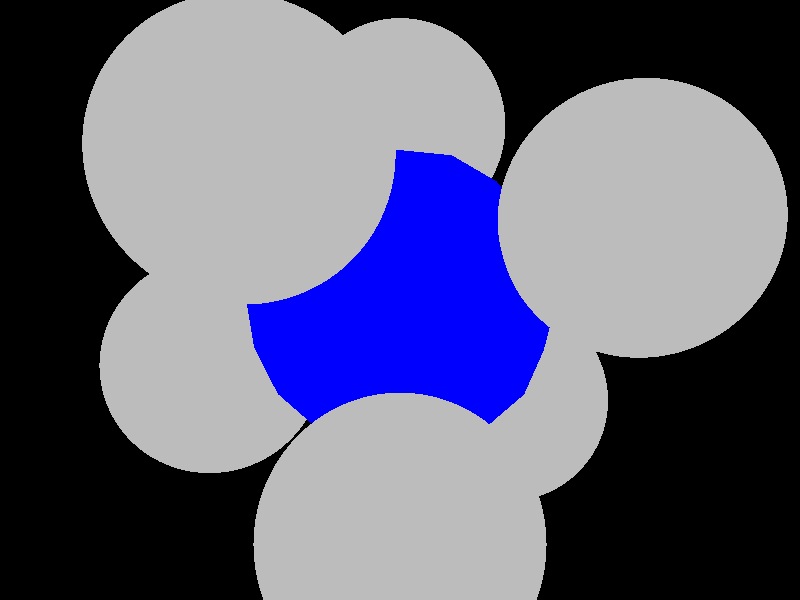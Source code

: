 #include "colors.inc"
background { rgb <0, 0, 0> }
camera {location <-3, -4, -5>up <0,1,0> right <-1.33,0,0> angle 50look_at <0, 0, 0> }
cylinder { <-0.99615, 0.0874657, -0.00598557>, <-0.911006, 0.363115, -0.19549>, 0.00862931 texture {  pigment { rgb <1, 0, 0> transmit 0.7} } }
cylinder { <-0.99615, 0.0874657, -0.00598557>, <-0.907185, 0.397976, 0.13649>, 0.00882577 texture {  pigment { rgb <1, 0, 0> transmit 0.7} } }
cylinder { <-0.911006, 0.363115, -0.19549>, <-0.907185, 0.397976, 0.13649>, 0.00834568 texture {  pigment { rgb <1, 0, 0> transmit 0.7} } }
cylinder { <-0.962831, -0.197808, -0.183923>, <-0.884048, -0.467047, 0.0180552>, 0.00864189 texture {  pigment { rgb <1, 0, 0> transmit 0.7} } }
cylinder { <-0.962831, -0.197808, -0.183923>, <-0.8225, -0.460989, -0.33314>, 0.00833752 texture {  pigment { rgb <1, 0, 0> transmit 0.7} } }
cylinder { <-0.884048, -0.467047, 0.0180552>, <-0.8225, -0.460989, -0.33314>, 0.00891498 texture {  pigment { rgb <1, 0, 0> transmit 0.7} } }
cylinder { <-0.911006, 0.363115, -0.19549>, <-0.776044, 0.626811, -0.0697341>, 0.00804537 texture {  pigment { rgb <1, 0, 0> transmit 0.7} } }
cylinder { <-0.907185, 0.397976, 0.13649>, <-0.776044, 0.626811, -0.0697341>, 0.00837003 texture {  pigment { rgb <1, 0, 0> transmit 0.7} } }
cylinder { <-0.99615, 0.0874657, -0.00598557>, <-0.936763, 0.133495, 0.323502>, 0.00844865 texture {  pigment { rgb <1, 0, 0> transmit 0.7} } }
cylinder { <-0.936763, 0.133495, 0.323502>, <-0.907185, 0.397976, 0.13649>, 0.00813167 texture {  pigment { rgb <1, 0, 0> transmit 0.7} } }
cylinder { <-0.843538, -0.110747, 0.525527>, <-0.570437, -0.589306, 0.57212>, 0.0138242 texture {  pigment { rgb <1, 0, 0> transmit 0.7} } }
cylinder { <-0.843538, -0.110747, 0.525527>, <-0.461298, -0.282469, 0.84108>, 0.0131142 texture {  pigment { rgb <1, 0, 0> transmit 0.7} } }
cylinder { <-0.570437, -0.589306, 0.57212>, <-0.461298, -0.282469, 0.84108>, 0.0105593 texture {  pigment { rgb <1, 0, 0> transmit 0.7} } }
cylinder { <-0.576259, 0.755403, -0.311918>, <-0.274942, 0.834789, -0.477005>, 0.00881575 texture {  pigment { rgb <1, 0, 0> transmit 0.7} } }
cylinder { <-0.693739, -0.706887, -0.13797>, <-0.470631, -0.880702, 0.0535822>, 0.00853965 texture {  pigment { rgb <1, 0, 0> transmit 0.7} } }
cylinder { <-0.693739, -0.706887, -0.13797>, <-0.414435, -0.868909, -0.27063>, 0.00872713 texture {  pigment { rgb <1, 0, 0> transmit 0.7} } }
cylinder { <-0.470631, -0.880702, 0.0535822>, <-0.414435, -0.868909, -0.27063>, 0.00823144 texture {  pigment { rgb <1, 0, 0> transmit 0.7} } }
cylinder { <-0.8225, -0.460989, -0.33314>, <-0.693739, -0.706887, -0.13797>, 0.00848294 texture {  pigment { rgb <1, 0, 0> transmit 0.7} } }
cylinder { <-0.8225, -0.460989, -0.33314>, <-0.582545, -0.666019, -0.465897>, 0.00856009 texture {  pigment { rgb <1, 0, 0> transmit 0.7} } }
cylinder { <-0.693739, -0.706887, -0.13797>, <-0.582545, -0.666019, -0.465897>, 0.00871674 texture {  pigment { rgb <1, 0, 0> transmit 0.7} } }
cylinder { <-0.61766, 0.525051, 0.585506>, <-0.496342, 0.298623, 0.81515>, 0.00861409 texture {  pigment { rgb <1, 0, 0> transmit 0.7} } }
cylinder { <-0.911006, 0.363115, -0.19549>, <-0.741935, 0.480301, -0.467806>, 0.00853206 texture {  pigment { rgb <1, 0, 0> transmit 0.7} } }
cylinder { <-0.776044, 0.626811, -0.0697341>, <-0.741935, 0.480301, -0.467806>, 0.0106387 texture {  pigment { rgb <1, 0, 0> transmit 0.7} } }
cylinder { <-0.93399, 0.0979744, -0.343603>, <-0.764199, 0.164325, -0.623697>, 0.00835479 texture {  pigment { rgb <1, 0, 0> transmit 0.7} } }
cylinder { <-0.93399, 0.0979744, -0.343603>, <-0.741935, 0.480301, -0.467806>, 0.0111379 texture {  pigment { rgb <1, 0, 0> transmit 0.7} } }
cylinder { <-0.764199, 0.164325, -0.623697>, <-0.741935, 0.480301, -0.467806>, 0.00882605 texture {  pigment { rgb <1, 0, 0> transmit 0.7} } }
cylinder { <0.543682, 0.786036, -0.294207>, <0.639734, 0.477196, -0.602515>, 0.0111709 texture {  pigment { rgb <1, 0, 0> transmit 0.7} } }
cylinder { <0.543682, 0.786036, -0.294207>, <0.82286, 0.45993, -0.333716>, 0.0107775 texture {  pigment { rgb <1, 0, 0> transmit 0.7} } }
cylinder { <0.639734, 0.477196, -0.602515>, <0.82286, 0.45993, -0.333716>, 0.00814272 texture {  pigment { rgb <1, 0, 0> transmit 0.7} } }
cylinder { <-0.765345, 0.21895, 0.605233>, <-0.71692, 0.640626, 0.274998>, 0.0134446 texture {  pigment { rgb <1, 0, 0> transmit 0.7} } }
cylinder { <-0.765345, 0.21895, 0.605233>, <-0.61766, 0.525051, 0.585506>, 0.00851094 texture {  pigment { rgb <1, 0, 0> transmit 0.7} } }
cylinder { <-0.71692, 0.640626, 0.274998>, <-0.61766, 0.525051, 0.585506>, 0.00864672 texture {  pigment { rgb <1, 0, 0> transmit 0.7} } }
cylinder { <-0.557581, 0.829574, 0.0301689>, <-0.453629, 0.779729, 0.43156>, 0.0104405 texture {  pigment { rgb <1, 0, 0> transmit 0.7} } }
cylinder { <-0.557581, 0.829574, 0.0301689>, <-0.300438, 0.938396, 0.170733>, 0.00781517 texture {  pigment { rgb <1, 0, 0> transmit 0.7} } }
cylinder { <-0.453629, 0.779729, 0.43156>, <-0.300438, 0.938396, 0.170733>, 0.00853937 texture {  pigment { rgb <1, 0, 0> transmit 0.7} } }
cylinder { <-0.71692, 0.640626, 0.274998>, <-0.557581, 0.829574, 0.0301689>, 0.0086974 texture {  pigment { rgb <1, 0, 0> transmit 0.7} } }
cylinder { <-0.71692, 0.640626, 0.274998>, <-0.453629, 0.779729, 0.43156>, 0.00841069 texture {  pigment { rgb <1, 0, 0> transmit 0.7} } }
cylinder { <-0.99615, 0.0874657, -0.00598557>, <-0.93399, 0.0979744, -0.343603>, 0.00858632 texture {  pigment { rgb <1, 0, 0> transmit 0.7} } }
cylinder { <-0.93399, 0.0979744, -0.343603>, <-0.911006, 0.363115, -0.19549>, 0.00761435 texture {  pigment { rgb <1, 0, 0> transmit 0.7} } }
cylinder { <-0.557581, 0.829574, 0.0301689>, <-0.294841, 0.941669, -0.162262>, 0.00861058 texture {  pigment { rgb <1, 0, 0> transmit 0.7} } }
cylinder { <-0.300438, 0.938396, 0.170733>, <-0.294841, 0.941669, -0.162262>, 0.00832645 texture {  pigment { rgb <1, 0, 0> transmit 0.7} } }
cylinder { <-0.962831, -0.197808, -0.183923>, <-0.962153, -0.184625, 0.200437>, 0.00961467 texture {  pigment { rgb <1, 0, 0> transmit 0.7} } }
cylinder { <-0.962153, -0.184625, 0.200437>, <-0.884048, -0.467047, 0.0180552>, 0.00862865 texture {  pigment { rgb <1, 0, 0> transmit 0.7} } }
cylinder { <-0.907185, 0.397976, 0.13649>, <-0.765345, 0.21895, 0.605233>, 0.0130357 texture {  pigment { rgb <1, 0, 0> transmit 0.7} } }
cylinder { <-0.907185, 0.397976, 0.13649>, <-0.71692, 0.640626, 0.274998>, 0.00845075 texture {  pigment { rgb <1, 0, 0> transmit 0.7} } }
cylinder { <0.495602, 0.760787, 0.419025>, <0.670024, 0.48778, 0.559587>, 0.0088287 texture {  pigment { rgb <1, 0, 0> transmit 0.7} } }
cylinder { <0.495602, 0.760787, 0.419025>, <0.75223, 0.608062, 0.253792>, 0.00853247 texture {  pigment { rgb <1, 0, 0> transmit 0.7} } }
cylinder { <0.670024, 0.48778, 0.559587>, <0.75223, 0.608062, 0.253792>, 0.00846818 texture {  pigment { rgb <1, 0, 0> transmit 0.7} } }
cylinder { <0.75223, 0.608062, 0.253792>, <0.845876, 0.198124, 0.495217>, 0.0121219 texture {  pigment { rgb <1, 0, 0> transmit 0.7} } }
cylinder { <0.75223, 0.608062, 0.253792>, <0.9187, 0.392796, 0.0412449>, 0.00863235 texture {  pigment { rgb <1, 0, 0> transmit 0.7} } }
cylinder { <0.845876, 0.198124, 0.495217>, <0.9187, 0.392796, 0.0412449>, 0.0124823 texture {  pigment { rgb <1, 0, 0> transmit 0.7} } }
cylinder { <-0.570437, -0.589306, 0.57212>, <-0.281683, -0.779454, 0.559559>, 0.00864917 texture {  pigment { rgb <1, 0, 0> transmit 0.7} } }
cylinder { <-0.234086, -0.808475, -0.539974>, <-0.161706, -0.982814, -0.0890344>, 0.0122214 texture {  pigment { rgb <1, 0, 0> transmit 0.7} } }
cylinder { <-0.234086, -0.808475, -0.539974>, <0.0824217, -0.851033, -0.518603>, 0.00800176 texture {  pigment { rgb <1, 0, 0> transmit 0.7} } }
cylinder { <-0.161706, -0.982814, -0.0890344>, <0.0824217, -0.851033, -0.518603>, 0.0127841 texture {  pigment { rgb <1, 0, 0> transmit 0.7} } }
cylinder { <-0.764199, 0.164325, -0.623697>, <-0.542872, 0.412407, -0.731581>, 0.00873818 texture {  pigment { rgb <1, 0, 0> transmit 0.7} } }
cylinder { <-0.741935, 0.480301, -0.467806>, <-0.542872, 0.412407, -0.731581>, 0.00843404 texture {  pigment { rgb <1, 0, 0> transmit 0.7} } }
cylinder { <-0.884048, -0.467047, 0.0180552>, <-0.69947, -0.682573, 0.211743>, 0.00858907 texture {  pigment { rgb <1, 0, 0> transmit 0.7} } }
cylinder { <-0.884048, -0.467047, 0.0180552>, <-0.693739, -0.706887, -0.13797>, 0.00859086 texture {  pigment { rgb <1, 0, 0> transmit 0.7} } }
cylinder { <-0.69947, -0.682573, 0.211743>, <-0.693739, -0.706887, -0.13797>, 0.0087651 texture {  pigment { rgb <1, 0, 0> transmit 0.7} } }
cylinder { <-0.99615, 0.0874657, -0.00598557>, <-0.962831, -0.197808, -0.183923>, 0.00844663 texture {  pigment { rgb <1, 0, 0> transmit 0.7} } }
cylinder { <-0.99615, 0.0874657, -0.00598557>, <-0.962153, -0.184625, 0.200437>, 0.00858048 texture {  pigment { rgb <1, 0, 0> transmit 0.7} } }
cylinder { <-0.962153, -0.184625, 0.200437>, <-0.843538, -0.110747, 0.525527>, 0.00884629 texture {  pigment { rgb <1, 0, 0> transmit 0.7} } }
cylinder { <-0.962153, -0.184625, 0.200437>, <-0.816487, -0.424472, 0.391373>, 0.00848534 texture {  pigment { rgb <1, 0, 0> transmit 0.7} } }
cylinder { <-0.843538, -0.110747, 0.525527>, <-0.816487, -0.424472, 0.391373>, 0.00855688 texture {  pigment { rgb <1, 0, 0> transmit 0.7} } }
cylinder { <-0.8225, -0.460989, -0.33314>, <-0.657666, -0.400873, -0.63779>, 0.00878905 texture {  pigment { rgb <1, 0, 0> transmit 0.7} } }
cylinder { <-0.657666, -0.400873, -0.63779>, <-0.582545, -0.666019, -0.465897>, 0.00811991 texture {  pigment { rgb <1, 0, 0> transmit 0.7} } }
cylinder { <-0.582545, -0.666019, -0.465897>, <-0.414435, -0.868909, -0.27063>, 0.00819888 texture {  pigment { rgb <1, 0, 0> transmit 0.7} } }
cylinder { <-0.657666, -0.400873, -0.63779>, <-0.372732, -0.566494, -0.734952>, 0.0085899 texture {  pigment { rgb <1, 0, 0> transmit 0.7} } }
cylinder { <-0.582545, -0.666019, -0.465897>, <-0.372732, -0.566494, -0.734952>, 0.00888529 texture {  pigment { rgb <1, 0, 0> transmit 0.7} } }
cylinder { <-0.962831, -0.197808, -0.183923>, <-0.93399, 0.0979744, -0.343603>, 0.00843418 texture {  pigment { rgb <1, 0, 0> transmit 0.7} } }
cylinder { <-0.936763, 0.133495, 0.323502>, <-0.765345, 0.21895, 0.605233>, 0.00851686 texture {  pigment { rgb <1, 0, 0> transmit 0.7} } }
cylinder { <-0.776044, 0.626811, -0.0697341>, <-0.71692, 0.640626, 0.274998>, 0.00875095 texture {  pigment { rgb <1, 0, 0> transmit 0.7} } }
cylinder { <-0.776044, 0.626811, -0.0697341>, <-0.557581, 0.829574, 0.0301689>, 0.00785889 texture {  pigment { rgb <1, 0, 0> transmit 0.7} } }
cylinder { <-0.470631, -0.880702, 0.0535822>, <-0.161706, -0.982814, -0.0890344>, 0.0088812 texture {  pigment { rgb <1, 0, 0> transmit 0.7} } }
cylinder { <-0.414435, -0.868909, -0.27063>, <-0.161706, -0.982814, -0.0890344>, 0.0082849 texture {  pigment { rgb <1, 0, 0> transmit 0.7} } }
cylinder { <-0.69947, -0.682573, 0.211743>, <-0.281683, -0.779454, 0.559559>, 0.0138046 texture {  pigment { rgb <1, 0, 0> transmit 0.7} } }
cylinder { <-0.69947, -0.682573, 0.211743>, <-0.225167, -0.940178, 0.255665>, 0.0135382 texture {  pigment { rgb <1, 0, 0> transmit 0.7} } }
cylinder { <-0.281683, -0.779454, 0.559559>, <-0.225167, -0.940178, 0.255665>, 0.00870983 texture {  pigment { rgb <1, 0, 0> transmit 0.7} } }
cylinder { <-0.843538, -0.110747, 0.525527>, <-0.627577, -0.0181317, 0.778343>, 0.0086289 texture {  pigment { rgb <1, 0, 0> transmit 0.7} } }
cylinder { <-0.627577, -0.0181317, 0.778343>, <-0.461298, -0.282469, 0.84108>, 0.00796315 texture {  pigment { rgb <1, 0, 0> transmit 0.7} } }
cylinder { <-0.764199, 0.164325, -0.623697>, <-0.524658, 0.0837174, -0.847187>, 0.0084345 texture {  pigment { rgb <1, 0, 0> transmit 0.7} } }
cylinder { <-0.542872, 0.412407, -0.731581>, <-0.524658, 0.0837174, -0.847187>, 0.00872258 texture {  pigment { rgb <1, 0, 0> transmit 0.7} } }
cylinder { <0.895329, -0.444698, 0.0250846>, <0.912805, -0.106758, -0.394196>, 0.01347 texture {  pigment { rgb <1, 0, 0> transmit 0.7} } }
cylinder { <0.895329, -0.444698, 0.0250846>, <0.989445, -0.133276, -0.0568876>, 0.00838753 texture {  pigment { rgb <1, 0, 0> transmit 0.7} } }
cylinder { <0.912805, -0.106758, -0.394196>, <0.989445, -0.133276, -0.0568876>, 0.00867301 texture {  pigment { rgb <1, 0, 0> transmit 0.7} } }
cylinder { <0.00700576, 0.224241, -0.974508>, <0.053423, 0.5305, -0.846>, 0.00838389 texture {  pigment { rgb <1, 0, 0> transmit 0.7} } }
cylinder { <-0.146798, -0.256098, 0.955439>, <0.186323, -0.237543, 0.95334>, 0.0083411 texture {  pigment { rgb <1, 0, 0> transmit 0.7} } }
cylinder { <-0.274942, 0.834789, -0.477005>, <-0.255794, 0.622717, -0.739454>, 0.00844914 texture {  pigment { rgb <1, 0, 0> transmit 0.7} } }
cylinder { <-0.274942, 0.834789, -0.477005>, <0.0425327, 0.784881, -0.618185>, 0.00877542 texture {  pigment { rgb <1, 0, 0> transmit 0.7} } }
cylinder { <-0.255794, 0.622717, -0.739454>, <0.0425327, 0.784881, -0.618185>, 0.00901395 texture {  pigment { rgb <1, 0, 0> transmit 0.7} } }
cylinder { <0.895329, -0.444698, 0.0250846>, <0.936186, -0.213542, 0.279207>, 0.00864872 texture {  pigment { rgb <1, 0, 0> transmit 0.7} } }
cylinder { <0.936186, -0.213542, 0.279207>, <0.989445, -0.133276, -0.0568876>, 0.00874066 texture {  pigment { rgb <1, 0, 0> transmit 0.7} } }
cylinder { <-0.281683, -0.779454, 0.559559>, <-0.273218, -0.537659, 0.797668>, 0.00848647 texture {  pigment { rgb <1, 0, 0> transmit 0.7} } }
cylinder { <-0.281683, -0.779454, 0.559559>, <0.00699187, -0.687699, 0.725962>, 0.0086401 texture {  pigment { rgb <1, 0, 0> transmit 0.7} } }
cylinder { <-0.273218, -0.537659, 0.797668>, <0.00699187, -0.687699, 0.725962>, 0.00814599 texture {  pigment { rgb <1, 0, 0> transmit 0.7} } }
cylinder { <0.772532, -0.252881, 0.582447>, <0.785836, -0.511729, 0.34727>, 0.00874955 texture {  pigment { rgb <1, 0, 0> transmit 0.7} } }
cylinder { <0.772532, -0.252881, 0.582447>, <0.936186, -0.213542, 0.279207>, 0.00867052 texture {  pigment { rgb <1, 0, 0> transmit 0.7} } }
cylinder { <0.785836, -0.511729, 0.34727>, <0.936186, -0.213542, 0.279207>, 0.00852031 texture {  pigment { rgb <1, 0, 0> transmit 0.7} } }
cylinder { <-0.453629, 0.779729, 0.43156>, <-0.156354, 0.795922, 0.584861>, 0.00837167 texture {  pigment { rgb <1, 0, 0> transmit 0.7} } }
cylinder { <-0.300438, 0.938396, 0.170733>, <-0.156354, 0.795922, 0.584861>, 0.0115261 texture {  pigment { rgb <1, 0, 0> transmit 0.7} } }
cylinder { <-0.962153, -0.184625, 0.200437>, <-0.936763, 0.133495, 0.323502>, 0.00855095 texture {  pigment { rgb <1, 0, 0> transmit 0.7} } }
cylinder { <-0.936763, 0.133495, 0.323502>, <-0.843538, -0.110747, 0.525527>, 0.00825981 texture {  pigment { rgb <1, 0, 0> transmit 0.7} } }
cylinder { <-0.843538, -0.110747, 0.525527>, <-0.765345, 0.21895, 0.605233>, 0.00870227 texture {  pigment { rgb <1, 0, 0> transmit 0.7} } }
cylinder { <0.757034, 0.648013, -0.0835455>, <0.82286, 0.45993, -0.333716>, 0.00799584 texture {  pigment { rgb <1, 0, 0> transmit 0.7} } }
cylinder { <-0.449659, -0.249862, -0.857541>, <-0.223042, -0.0260332, -0.974461>, 0.00848251 texture {  pigment { rgb <1, 0, 0> transmit 0.7} } }
cylinder { <-0.449659, -0.249862, -0.857541>, <-0.131202, -0.35498, -0.925622>, 0.00855496 texture {  pigment { rgb <1, 0, 0> transmit 0.7} } }
cylinder { <-0.223042, -0.0260332, -0.974461>, <-0.131202, -0.35498, -0.925622>, 0.00862503 texture {  pigment { rgb <1, 0, 0> transmit 0.7} } }
cylinder { <-0.776044, 0.626811, -0.0697341>, <-0.576259, 0.755403, -0.311918>, 0.00848171 texture {  pigment { rgb <1, 0, 0> transmit 0.7} } }
cylinder { <-0.741935, 0.480301, -0.467806>, <-0.576259, 0.755403, -0.311918>, 0.00892436 texture {  pigment { rgb <1, 0, 0> transmit 0.7} } }
cylinder { <-0.69947, -0.682573, 0.211743>, <-0.570437, -0.589306, 0.57212>, 0.00984949 texture {  pigment { rgb <1, 0, 0> transmit 0.7} } }
cylinder { <-0.845128, -0.162016, -0.509421>, <-0.657666, -0.400873, -0.63779>, 0.00824141 texture {  pigment { rgb <1, 0, 0> transmit 0.7} } }
cylinder { <-0.845128, -0.162016, -0.509421>, <-0.449659, -0.249862, -0.857541>, 0.0133534 texture {  pigment { rgb <1, 0, 0> transmit 0.7} } }
cylinder { <-0.657666, -0.400873, -0.63779>, <-0.449659, -0.249862, -0.857541>, 0.00845435 texture {  pigment { rgb <1, 0, 0> transmit 0.7} } }
cylinder { <-0.93399, 0.0979744, -0.343603>, <-0.845128, -0.162016, -0.509421>, 0.0080229 texture {  pigment { rgb <1, 0, 0> transmit 0.7} } }
cylinder { <-0.845128, -0.162016, -0.509421>, <-0.764199, 0.164325, -0.623697>, 0.00887789 texture {  pigment { rgb <1, 0, 0> transmit 0.7} } }
cylinder { <-0.962831, -0.197808, -0.183923>, <-0.845128, -0.162016, -0.509421>, 0.00869928 texture {  pigment { rgb <1, 0, 0> transmit 0.7} } }
cylinder { <-0.61766, 0.525051, 0.585506>, <-0.453629, 0.779729, 0.43156>, 0.00849509 texture {  pigment { rgb <1, 0, 0> transmit 0.7} } }
cylinder { <-0.61766, 0.525051, 0.585506>, <-0.321744, 0.578864, 0.749264>, 0.0085615 texture {  pigment { rgb <1, 0, 0> transmit 0.7} } }
cylinder { <-0.453629, 0.779729, 0.43156>, <-0.321744, 0.578864, 0.749264>, 0.00995855 texture {  pigment { rgb <1, 0, 0> transmit 0.7} } }
cylinder { <-0.576259, 0.755403, -0.311918>, <-0.542872, 0.412407, -0.731581>, 0.0135757 texture {  pigment { rgb <1, 0, 0> transmit 0.7} } }
cylinder { <-0.816487, -0.424472, 0.391373>, <-0.570437, -0.589306, 0.57212>, 0.00867397 texture {  pigment { rgb <1, 0, 0> transmit 0.7} } }
cylinder { <0.186323, -0.237543, 0.95334>, <0.283571, -0.50982, 0.812201>, 0.00804333 texture {  pigment { rgb <1, 0, 0> transmit 0.7} } }
cylinder { <0.186323, -0.237543, 0.95334>, <0.50765, -0.259751, 0.821475>, 0.00870103 texture {  pigment { rgb <1, 0, 0> transmit 0.7} } }
cylinder { <0.283571, -0.50982, 0.812201>, <0.50765, -0.259751, 0.821475>, 0.00839762 texture {  pigment { rgb <1, 0, 0> transmit 0.7} } }
cylinder { <0.0259201, -0.890242, 0.454749>, <0.304977, -0.746282, 0.591651>, 0.00856371 texture {  pigment { rgb <1, 0, 0> transmit 0.7} } }
cylinder { <-0.524658, 0.0837174, -0.847187>, <-0.286841, 0.312412, -0.905605>, 0.00837671 texture {  pigment { rgb <1, 0, 0> transmit 0.7} } }
cylinder { <-0.845128, -0.162016, -0.509421>, <-0.524658, 0.0837174, -0.847187>, 0.0131618 texture {  pigment { rgb <1, 0, 0> transmit 0.7} } }
cylinder { <-0.524658, 0.0837174, -0.847187>, <-0.449659, -0.249862, -0.857541>, 0.00855158 texture {  pigment { rgb <1, 0, 0> transmit 0.7} } }
cylinder { <-0.884048, -0.467047, 0.0180552>, <-0.816487, -0.424472, 0.391373>, 0.00954409 texture {  pigment { rgb <1, 0, 0> transmit 0.7} } }
cylinder { <-0.816487, -0.424472, 0.391373>, <-0.69947, -0.682573, 0.211743>, 0.00838809 texture {  pigment { rgb <1, 0, 0> transmit 0.7} } }
cylinder { <-0.542872, 0.412407, -0.731581>, <-0.286841, 0.312412, -0.905605>, 0.00813308 texture {  pigment { rgb <1, 0, 0> transmit 0.7} } }
cylinder { <-0.161706, -0.982814, -0.0890344>, <0.17136, -0.962392, -0.210804>, 0.00888038 texture {  pigment { rgb <1, 0, 0> transmit 0.7} } }
cylinder { <0.0824217, -0.851033, -0.518603>, <0.17136, -0.962392, -0.210804>, 0.00847979 texture {  pigment { rgb <1, 0, 0> transmit 0.7} } }
cylinder { <-0.524658, 0.0837174, -0.847187>, <-0.223042, -0.0260332, -0.974461>, 0.00863192 texture {  pigment { rgb <1, 0, 0> transmit 0.7} } }
cylinder { <-0.286841, 0.312412, -0.905605>, <-0.223042, -0.0260332, -0.974461>, 0.00878054 texture {  pigment { rgb <1, 0, 0> transmit 0.7} } }
cylinder { <-0.234086, -0.808475, -0.539974>, <-0.0354214, -0.637849, -0.769347>, 0.00870319 texture {  pigment { rgb <1, 0, 0> transmit 0.7} } }
cylinder { <-0.845128, -0.162016, -0.509421>, <-0.8225, -0.460989, -0.33314>, 0.00869525 texture {  pigment { rgb <1, 0, 0> transmit 0.7} } }
cylinder { <-0.69947, -0.682573, 0.211743>, <-0.470631, -0.880702, 0.0535822>, 0.00853805 texture {  pigment { rgb <1, 0, 0> transmit 0.7} } }
cylinder { <-0.765345, 0.21895, 0.605233>, <-0.627577, -0.0181317, 0.778343>, 0.0081069 texture {  pigment { rgb <1, 0, 0> transmit 0.7} } }
cylinder { <-0.765345, 0.21895, 0.605233>, <-0.496342, 0.298623, 0.81515>, 0.00875984 texture {  pigment { rgb <1, 0, 0> transmit 0.7} } }
cylinder { <-0.627577, -0.0181317, 0.778343>, <-0.496342, 0.298623, 0.81515>, 0.00862087 texture {  pigment { rgb <1, 0, 0> transmit 0.7} } }
cylinder { <0.669773, 0.0271469, 0.74207>, <0.772532, -0.252881, 0.582447>, 0.00845778 texture {  pigment { rgb <1, 0, 0> transmit 0.7} } }
cylinder { <0.669773, 0.0271469, 0.74207>, <0.845876, 0.198124, 0.495217>, 0.0087028 texture {  pigment { rgb <1, 0, 0> transmit 0.7} } }
cylinder { <0.772532, -0.252881, 0.582447>, <0.845876, 0.198124, 0.495217>, 0.0116295 texture {  pigment { rgb <1, 0, 0> transmit 0.7} } }
cylinder { <-0.576259, 0.755403, -0.311918>, <-0.557581, 0.829574, 0.0301689>, 0.00876333 texture {  pigment { rgb <1, 0, 0> transmit 0.7} } }
cylinder { <-0.576259, 0.755403, -0.311918>, <-0.294841, 0.941669, -0.162262>, 0.0092293 texture {  pigment { rgb <1, 0, 0> transmit 0.7} } }
cylinder { <-0.627577, -0.0181317, 0.778343>, <-0.330623, 0.0319, 0.943224>, 0.00858307 texture {  pigment { rgb <1, 0, 0> transmit 0.7} } }
cylinder { <-0.496342, 0.298623, 0.81515>, <-0.330623, 0.0319, 0.943224>, 0.00847817 texture {  pigment { rgb <1, 0, 0> transmit 0.7} } }
cylinder { <-0.570437, -0.589306, 0.57212>, <-0.273218, -0.537659, 0.797668>, 0.00941669 texture {  pigment { rgb <1, 0, 0> transmit 0.7} } }
cylinder { <-0.461298, -0.282469, 0.84108>, <-0.273218, -0.537659, 0.797668>, 0.00799924 texture {  pigment { rgb <1, 0, 0> transmit 0.7} } }
cylinder { <-0.294841, 0.941669, -0.162262>, <-0.274942, 0.834789, -0.477005>, 0.00832475 texture {  pigment { rgb <1, 0, 0> transmit 0.7} } }
cylinder { <-0.582545, -0.666019, -0.465897>, <-0.234086, -0.808475, -0.539974>, 0.00959182 texture {  pigment { rgb <1, 0, 0> transmit 0.7} } }
cylinder { <-0.414435, -0.868909, -0.27063>, <-0.234086, -0.808475, -0.539974>, 0.00824334 texture {  pigment { rgb <1, 0, 0> transmit 0.7} } }
cylinder { <-0.496342, 0.298623, 0.81515>, <-0.321744, 0.578864, 0.749264>, 0.00841726 texture {  pigment { rgb <1, 0, 0> transmit 0.7} } }
cylinder { <-0.461298, -0.282469, 0.84108>, <-0.146798, -0.256098, 0.955439>, 0.0083921 texture {  pigment { rgb <1, 0, 0> transmit 0.7} } }
cylinder { <-0.273218, -0.537659, 0.797668>, <-0.146798, -0.256098, 0.955439>, 0.00866568 texture {  pigment { rgb <1, 0, 0> transmit 0.7} } }
cylinder { <-0.372732, -0.566494, -0.734952>, <-0.234086, -0.808475, -0.539974>, 0.00850713 texture {  pigment { rgb <1, 0, 0> transmit 0.7} } }
cylinder { <-0.372732, -0.566494, -0.734952>, <-0.0354214, -0.637849, -0.769347>, 0.00866217 texture {  pigment { rgb <1, 0, 0> transmit 0.7} } }
cylinder { <-0.470631, -0.880702, 0.0535822>, <-0.225167, -0.940178, 0.255665>, 0.00808654 texture {  pigment { rgb <1, 0, 0> transmit 0.7} } }
cylinder { <-0.0354214, -0.637849, -0.769347>, <0.212186, -0.410304, -0.88692>, 0.00890609 texture {  pigment { rgb <1, 0, 0> transmit 0.7} } }
cylinder { <-0.576259, 0.755403, -0.311918>, <-0.255794, 0.622717, -0.739454>, 0.0137634 texture {  pigment { rgb <1, 0, 0> transmit 0.7} } }
cylinder { <-0.542872, 0.412407, -0.731581>, <-0.255794, 0.622717, -0.739454>, 0.00889895 texture {  pigment { rgb <1, 0, 0> transmit 0.7} } }
cylinder { <-0.286841, 0.312412, -0.905605>, <-0.255794, 0.622717, -0.739454>, 0.00883386 texture {  pigment { rgb <1, 0, 0> transmit 0.7} } }
cylinder { <-0.146798, -0.256098, 0.955439>, <0.00699187, -0.687699, 0.725962>, 0.0128109 texture {  pigment { rgb <1, 0, 0> transmit 0.7} } }
cylinder { <-0.146798, -0.256098, 0.955439>, <0.283571, -0.50982, 0.812201>, 0.012993 texture {  pigment { rgb <1, 0, 0> transmit 0.7} } }
cylinder { <0.00699187, -0.687699, 0.725962>, <0.283571, -0.50982, 0.812201>, 0.00849905 texture {  pigment { rgb <1, 0, 0> transmit 0.7} } }
cylinder { <0.283571, -0.50982, 0.812201>, <0.574517, -0.52935, 0.624275>, 0.00867277 texture {  pigment { rgb <1, 0, 0> transmit 0.7} } }
cylinder { <0.50765, -0.259751, 0.821475>, <0.574517, -0.52935, 0.624275>, 0.00851626 texture {  pigment { rgb <1, 0, 0> transmit 0.7} } }
cylinder { <0.0824217, -0.851033, -0.518603>, <0.508247, -0.83659, -0.204456>, 0.013234 texture {  pigment { rgb <1, 0, 0> transmit 0.7} } }
cylinder { <0.0824217, -0.851033, -0.518603>, <0.563769, -0.660615, -0.495735>, 0.0129537 texture {  pigment { rgb <1, 0, 0> transmit 0.7} } }
cylinder { <0.508247, -0.83659, -0.204456>, <0.563769, -0.660615, -0.495735>, 0.00862023 texture {  pigment { rgb <1, 0, 0> transmit 0.7} } }
cylinder { <0.75223, 0.608062, 0.253792>, <0.757034, 0.648013, -0.0835455>, 0.00849322 texture {  pigment { rgb <1, 0, 0> transmit 0.7} } }
cylinder { <-0.449659, -0.249862, -0.857541>, <-0.372732, -0.566494, -0.734952>, 0.00870351 texture {  pigment { rgb <1, 0, 0> transmit 0.7} } }
cylinder { <-0.372732, -0.566494, -0.734952>, <-0.131202, -0.35498, -0.925622>, 0.00933508 texture {  pigment { rgb <1, 0, 0> transmit 0.7} } }
cylinder { <-0.131202, -0.35498, -0.925622>, <-0.0354214, -0.637849, -0.769347>, 0.00842655 texture {  pigment { rgb <1, 0, 0> transmit 0.7} } }
cylinder { <-0.330623, 0.0319, 0.943224>, <-0.164519, 0.337925, 0.926682>, 0.00871477 texture {  pigment { rgb <1, 0, 0> transmit 0.7} } }
cylinder { <-0.330623, 0.0319, 0.943224>, <0.00880052, 0.0486473, 0.998777>, 0.00860868 texture {  pigment { rgb <1, 0, 0> transmit 0.7} } }
cylinder { <-0.164519, 0.337925, 0.926682>, <0.00880052, 0.0486473, 0.998777>, 0.00862116 texture {  pigment { rgb <1, 0, 0> transmit 0.7} } }
cylinder { <0.00664089, 0.948375, -0.317081>, <0.298445, 0.947037, -0.118537>, 0.00882366 texture {  pigment { rgb <1, 0, 0> transmit 0.7} } }
cylinder { <0.00664089, 0.948375, -0.317081>, <0.384409, 0.708445, -0.591892>, 0.0131291 texture {  pigment { rgb <1, 0, 0> transmit 0.7} } }
cylinder { <0.298445, 0.947037, -0.118537>, <0.384409, 0.708445, -0.591892>, 0.0134253 texture {  pigment { rgb <1, 0, 0> transmit 0.7} } }
cylinder { <-0.131202, -0.35498, -0.925622>, <0.105713, -0.103902, -0.988954>, 0.00877425 texture {  pigment { rgb <1, 0, 0> transmit 0.7} } }
cylinder { <-0.131202, -0.35498, -0.925622>, <0.212186, -0.410304, -0.88692>, 0.00874907 texture {  pigment { rgb <1, 0, 0> transmit 0.7} } }
cylinder { <0.105713, -0.103902, -0.988954>, <0.212186, -0.410304, -0.88692>, 0.00850109 texture {  pigment { rgb <1, 0, 0> transmit 0.7} } }
cylinder { <0.00699187, -0.687699, 0.725962>, <0.304977, -0.746282, 0.591651>, 0.0083016 texture {  pigment { rgb <1, 0, 0> transmit 0.7} } }
cylinder { <0.283571, -0.50982, 0.812201>, <0.304977, -0.746282, 0.591651>, 0.0081015 texture {  pigment { rgb <1, 0, 0> transmit 0.7} } }
cylinder { <-0.461298, -0.282469, 0.84108>, <-0.330623, 0.0319, 0.943224>, 0.00888599 texture {  pigment { rgb <1, 0, 0> transmit 0.7} } }
cylinder { <-0.330623, 0.0319, 0.943224>, <-0.146798, -0.256098, 0.955439>, 0.00854706 texture {  pigment { rgb <1, 0, 0> transmit 0.7} } }
cylinder { <-0.321744, 0.578864, 0.749264>, <-0.156354, 0.795922, 0.584861>, 0.00796462 texture {  pigment { rgb <1, 0, 0> transmit 0.7} } }
cylinder { <0.298445, 0.947037, -0.118537>, <0.550347, 0.831049, 0.0804691>, 0.00853344 texture {  pigment { rgb <1, 0, 0> transmit 0.7} } }
cylinder { <0.304977, -0.746282, 0.591651>, <0.574517, -0.52935, 0.624275>, 0.0086882 texture {  pigment { rgb <1, 0, 0> transmit 0.7} } }
cylinder { <-0.300438, 0.938396, 0.170733>, <-0.0246896, 0.940837, 0.337959>, 0.00806256 texture {  pigment { rgb <1, 0, 0> transmit 0.7} } }
cylinder { <-0.156354, 0.795922, 0.584861>, <-0.0246896, 0.940837, 0.337959>, 0.00787784 texture {  pigment { rgb <1, 0, 0> transmit 0.7} } }
cylinder { <-0.286841, 0.312412, -0.905605>, <0.053423, 0.5305, -0.846>, 0.0102132 texture {  pigment { rgb <1, 0, 0> transmit 0.7} } }
cylinder { <-0.255794, 0.622717, -0.739454>, <0.053423, 0.5305, -0.846>, 0.00849526 texture {  pigment { rgb <1, 0, 0> transmit 0.7} } }
cylinder { <-0.225167, -0.940178, 0.255665>, <-0.161706, -0.982814, -0.0890344>, 0.00882691 texture {  pigment { rgb <1, 0, 0> transmit 0.7} } }
cylinder { <0.762996, -0.600773, -0.238555>, <0.895329, -0.444698, 0.0250846>, 0.00834331 texture {  pigment { rgb <1, 0, 0> transmit 0.7} } }
cylinder { <0.762996, -0.600773, -0.238555>, <0.912805, -0.106758, -0.394196>, 0.0134796 texture {  pigment { rgb <1, 0, 0> transmit 0.7} } }
cylinder { <-0.146798, -0.256098, 0.955439>, <0.00880052, 0.0486473, 0.998777>, 0.0086226 texture {  pigment { rgb <1, 0, 0> transmit 0.7} } }
cylinder { <0.313105, 0.157783, -0.93652>, <0.596895, 0.17355, -0.783324>, 0.00807211 texture {  pigment { rgb <1, 0, 0> transmit 0.7} } }
cylinder { <-0.225167, -0.940178, 0.255665>, <0.0259201, -0.890242, 0.454749>, 0.00810759 texture {  pigment { rgb <1, 0, 0> transmit 0.7} } }
cylinder { <0.508247, -0.83659, -0.204456>, <0.695405, -0.715004, 0.0719767>, 0.00888209 texture {  pigment { rgb <1, 0, 0> transmit 0.7} } }
cylinder { <0.508247, -0.83659, -0.204456>, <0.762996, -0.600773, -0.238555>, 0.00872029 texture {  pigment { rgb <1, 0, 0> transmit 0.7} } }
cylinder { <0.695405, -0.715004, 0.0719767>, <0.762996, -0.600773, -0.238555>, 0.00844272 texture {  pigment { rgb <1, 0, 0> transmit 0.7} } }
cylinder { <0.367604, 0.0379862, 0.929206>, <0.669773, 0.0271469, 0.74207>, 0.00888972 texture {  pigment { rgb <1, 0, 0> transmit 0.7} } }
cylinder { <0.670024, 0.48778, 0.559587>, <0.845876, 0.198124, 0.495217>, 0.00862294 texture {  pigment { rgb <1, 0, 0> transmit 0.7} } }
cylinder { <0.298445, 0.947037, -0.118537>, <0.543682, 0.786036, -0.294207>, 0.00854848 texture {  pigment { rgb <1, 0, 0> transmit 0.7} } }
cylinder { <0.543682, 0.786036, -0.294207>, <0.550347, 0.831049, 0.0804691>, 0.00943573 texture {  pigment { rgb <1, 0, 0> transmit 0.7} } }
cylinder { <-0.300438, 0.938396, 0.170733>, <-0.0014325, 0.999819, 0.0189662>, 0.00852241 texture {  pigment { rgb <1, 0, 0> transmit 0.7} } }
cylinder { <-0.496342, 0.298623, 0.81515>, <-0.164519, 0.337925, 0.926682>, 0.00880662 texture {  pigment { rgb <1, 0, 0> transmit 0.7} } }
cylinder { <-0.321744, 0.578864, 0.749264>, <-0.164519, 0.337925, 0.926682>, 0.00845016 texture {  pigment { rgb <1, 0, 0> transmit 0.7} } }
cylinder { <0.384409, 0.708445, -0.591892>, <0.639734, 0.477196, -0.602515>, 0.00861611 texture {  pigment { rgb <1, 0, 0> transmit 0.7} } }
cylinder { <-0.164519, 0.337925, 0.926682>, <0.180088, 0.328089, 0.927322>, 0.0086187 texture {  pigment { rgb <1, 0, 0> transmit 0.7} } }
cylinder { <0.00880052, 0.0486473, 0.998777>, <0.180088, 0.328089, 0.927322>, 0.00838648 texture {  pigment { rgb <1, 0, 0> transmit 0.7} } }
cylinder { <0.184337, 0.8125, 0.55305>, <0.372424, 0.599047, 0.708832>, 0.0081089 texture {  pigment { rgb <1, 0, 0> transmit 0.7} } }
cylinder { <0.184337, 0.8125, 0.55305>, <0.495602, 0.760787, 0.419025>, 0.0085704 texture {  pigment { rgb <1, 0, 0> transmit 0.7} } }
cylinder { <0.372424, 0.599047, 0.708832>, <0.495602, 0.760787, 0.419025>, 0.00885017 texture {  pigment { rgb <1, 0, 0> transmit 0.7} } }
cylinder { <0.762996, -0.600773, -0.238555>, <0.770151, -0.393111, -0.502326>, 0.00839456 texture {  pigment { rgb <1, 0, 0> transmit 0.7} } }
cylinder { <0.770151, -0.393111, -0.502326>, <0.912805, -0.106758, -0.394196>, 0.00844246 texture {  pigment { rgb <1, 0, 0> transmit 0.7} } }
cylinder { <-0.281683, -0.779454, 0.559559>, <0.0259201, -0.890242, 0.454749>, 0.00858337 texture {  pigment { rgb <1, 0, 0> transmit 0.7} } }
cylinder { <0.00699187, -0.687699, 0.725962>, <0.0259201, -0.890242, 0.454749>, 0.00847564 texture {  pigment { rgb <1, 0, 0> transmit 0.7} } }
cylinder { <0.304977, -0.746282, 0.591651>, <0.543983, -0.75212, 0.372019>, 0.00811619 texture {  pigment { rgb <1, 0, 0> transmit 0.7} } }
cylinder { <0.543983, -0.75212, 0.372019>, <0.574517, -0.52935, 0.624275>, 0.00844807 texture {  pigment { rgb <1, 0, 0> transmit 0.7} } }
cylinder { <-0.223042, -0.0260332, -0.974461>, <0.105713, -0.103902, -0.988954>, 0.00845405 texture {  pigment { rgb <1, 0, 0> transmit 0.7} } }
cylinder { <0.0301939, 0.603298, 0.796944>, <0.180088, 0.328089, 0.927322>, 0.00848553 texture {  pigment { rgb <1, 0, 0> transmit 0.7} } }
cylinder { <0.0301939, 0.603298, 0.796944>, <0.372424, 0.599047, 0.708832>, 0.00883541 texture {  pigment { rgb <1, 0, 0> transmit 0.7} } }
cylinder { <0.180088, 0.328089, 0.927322>, <0.372424, 0.599047, 0.708832>, 0.009942 texture {  pigment { rgb <1, 0, 0> transmit 0.7} } }
cylinder { <-0.0354214, -0.637849, -0.769347>, <0.0824217, -0.851033, -0.518603>, 0.00873953 texture {  pigment { rgb <1, 0, 0> transmit 0.7} } }
cylinder { <0.372424, 0.599047, 0.708832>, <0.670024, 0.48778, 0.559587>, 0.00877568 texture {  pigment { rgb <1, 0, 0> transmit 0.7} } }
cylinder { <0.550347, 0.831049, 0.0804691>, <0.75223, 0.608062, 0.253792>, 0.00867903 texture {  pigment { rgb <1, 0, 0> transmit 0.7} } }
cylinder { <0.550347, 0.831049, 0.0804691>, <0.757034, 0.648013, -0.0835455>, 0.00802817 texture {  pigment { rgb <1, 0, 0> transmit 0.7} } }
cylinder { <0.82286, 0.45993, -0.333716>, <0.8237, 0.187257, -0.535212>, 0.00847614 texture {  pigment { rgb <1, 0, 0> transmit 0.7} } }
cylinder { <0.17136, -0.962392, -0.210804>, <0.508247, -0.83659, -0.204456>, 0.00899164 texture {  pigment { rgb <1, 0, 0> transmit 0.7} } }
cylinder { <-0.286841, 0.312412, -0.905605>, <0.00700576, 0.224241, -0.974508>, 0.00786081 texture {  pigment { rgb <1, 0, 0> transmit 0.7} } }
cylinder { <0.50765, -0.259751, 0.821475>, <0.772532, -0.252881, 0.582447>, 0.00892132 texture {  pigment { rgb <1, 0, 0> transmit 0.7} } }
cylinder { <0.574517, -0.52935, 0.624275>, <0.772532, -0.252881, 0.582447>, 0.00856572 texture {  pigment { rgb <1, 0, 0> transmit 0.7} } }
cylinder { <0.41518, -0.903921, 0.102729>, <0.543983, -0.75212, 0.372019>, 0.00837223 texture {  pigment { rgb <1, 0, 0> transmit 0.7} } }
cylinder { <0.41518, -0.903921, 0.102729>, <0.695405, -0.715004, 0.0719767>, 0.00848386 texture {  pigment { rgb <1, 0, 0> transmit 0.7} } }
cylinder { <0.543983, -0.75212, 0.372019>, <0.695405, -0.715004, 0.0719767>, 0.00845324 texture {  pigment { rgb <1, 0, 0> transmit 0.7} } }
cylinder { <0.9187, 0.392796, 0.0412449>, <0.962323, 0.172786, -0.209949>, 0.00841894 texture {  pigment { rgb <1, 0, 0> transmit 0.7} } }
cylinder { <0.9187, 0.392796, 0.0412449>, <0.975141, 0.107351, 0.193847>, 0.00821401 texture {  pigment { rgb <1, 0, 0> transmit 0.7} } }
cylinder { <0.962323, 0.172786, -0.209949>, <0.975141, 0.107351, 0.193847>, 0.0102316 texture {  pigment { rgb <1, 0, 0> transmit 0.7} } }
cylinder { <0.377511, 0.449478, -0.809602>, <0.596895, 0.17355, -0.783324>, 0.00883728 texture {  pigment { rgb <1, 0, 0> transmit 0.7} } }
cylinder { <0.377511, 0.449478, -0.809602>, <0.639734, 0.477196, -0.602515>, 0.00838206 texture {  pigment { rgb <1, 0, 0> transmit 0.7} } }
cylinder { <0.596895, 0.17355, -0.783324>, <0.639734, 0.477196, -0.602515>, 0.00889972 texture {  pigment { rgb <1, 0, 0> transmit 0.7} } }
cylinder { <0.495602, 0.760787, 0.419025>, <0.550347, 0.831049, 0.0804691>, 0.00875192 texture {  pigment { rgb <1, 0, 0> transmit 0.7} } }
cylinder { <-0.225167, -0.940178, 0.255665>, <0.090772, -0.987694, 0.127359>, 0.00860732 texture {  pigment { rgb <1, 0, 0> transmit 0.7} } }
cylinder { <0.0259201, -0.890242, 0.454749>, <0.090772, -0.987694, 0.127359>, 0.0086922 texture {  pigment { rgb <1, 0, 0> transmit 0.7} } }
cylinder { <0.695405, -0.715004, 0.0719767>, <0.895329, -0.444698, 0.0250846>, 0.00848653 texture {  pigment { rgb <1, 0, 0> transmit 0.7} } }
cylinder { <0.845876, 0.198124, 0.495217>, <0.975141, 0.107351, 0.193847>, 0.00850636 texture {  pigment { rgb <1, 0, 0> transmit 0.7} } }
cylinder { <0.367604, 0.0379862, 0.929206>, <0.50765, -0.259751, 0.821475>, 0.00865543 texture {  pigment { rgb <1, 0, 0> transmit 0.7} } }
cylinder { <0.82286, 0.45993, -0.333716>, <0.962323, 0.172786, -0.209949>, 0.00855935 texture {  pigment { rgb <1, 0, 0> transmit 0.7} } }
cylinder { <0.8237, 0.187257, -0.535212>, <0.962323, 0.172786, -0.209949>, 0.00884667 texture {  pigment { rgb <1, 0, 0> transmit 0.7} } }
cylinder { <-0.161706, -0.982814, -0.0890344>, <0.090772, -0.987694, 0.127359>, 0.00831396 texture {  pigment { rgb <1, 0, 0> transmit 0.7} } }
cylinder { <0.530326, -0.416132, -0.73864>, <0.719112, -0.119145, -0.684604>, 0.00890089 texture {  pigment { rgb <1, 0, 0> transmit 0.7} } }
cylinder { <0.530326, -0.416132, -0.73864>, <0.770151, -0.393111, -0.502326>, 0.00843691 texture {  pigment { rgb <1, 0, 0> transmit 0.7} } }
cylinder { <0.719112, -0.119145, -0.684604>, <0.770151, -0.393111, -0.502326>, 0.00832495 texture {  pigment { rgb <1, 0, 0> transmit 0.7} } }
cylinder { <0.090772, -0.987694, 0.127359>, <0.17136, -0.962392, -0.210804>, 0.00871381 texture {  pigment { rgb <1, 0, 0> transmit 0.7} } }
cylinder { <0.090772, -0.987694, 0.127359>, <0.41518, -0.903921, 0.102729>, 0.00839885 texture {  pigment { rgb <1, 0, 0> transmit 0.7} } }
cylinder { <0.17136, -0.962392, -0.210804>, <0.41518, -0.903921, 0.102729>, 0.0100365 texture {  pigment { rgb <1, 0, 0> transmit 0.7} } }
cylinder { <0.596895, 0.17355, -0.783324>, <0.719112, -0.119145, -0.684604>, 0.00830486 texture {  pigment { rgb <1, 0, 0> transmit 0.7} } }
cylinder { <0.0824217, -0.851033, -0.518603>, <0.29509, -0.660156, -0.690736>, 0.0083401 texture {  pigment { rgb <1, 0, 0> transmit 0.7} } }
cylinder { <0.29509, -0.660156, -0.690736>, <0.563769, -0.660615, -0.495735>, 0.00829962 texture {  pigment { rgb <1, 0, 0> transmit 0.7} } }
cylinder { <0.00880052, 0.0486473, 0.998777>, <0.367604, 0.0379862, 0.929206>, 0.00914104 texture {  pigment { rgb <1, 0, 0> transmit 0.7} } }
cylinder { <0.180088, 0.328089, 0.927322>, <0.367604, 0.0379862, 0.929206>, 0.00863588 texture {  pigment { rgb <1, 0, 0> transmit 0.7} } }
cylinder { <0.695405, -0.715004, 0.0719767>, <0.785836, -0.511729, 0.34727>, 0.0088489 texture {  pigment { rgb <1, 0, 0> transmit 0.7} } }
cylinder { <0.00880052, 0.0486473, 0.998777>, <0.186323, -0.237543, 0.95334>, 0.00849572 texture {  pigment { rgb <1, 0, 0> transmit 0.7} } }
cylinder { <0.186323, -0.237543, 0.95334>, <0.367604, 0.0379862, 0.929206>, 0.00826747 texture {  pigment { rgb <1, 0, 0> transmit 0.7} } }
cylinder { <0.180088, 0.328089, 0.927322>, <0.502275, 0.314883, 0.805338>, 0.00861898 texture {  pigment { rgb <1, 0, 0> transmit 0.7} } }
cylinder { <0.367604, 0.0379862, 0.929206>, <0.502275, 0.314883, 0.805338>, 0.00829727 texture {  pigment { rgb <1, 0, 0> transmit 0.7} } }
cylinder { <0.00664089, 0.948375, -0.317081>, <0.0425327, 0.784881, -0.618185>, 0.00861257 texture {  pigment { rgb <1, 0, 0> transmit 0.7} } }
cylinder { <0.596895, 0.17355, -0.783324>, <0.8237, 0.187257, -0.535212>, 0.00841085 texture {  pigment { rgb <1, 0, 0> transmit 0.7} } }
cylinder { <0.277405, 0.934806, 0.221777>, <0.298445, 0.947037, -0.118537>, 0.00852958 texture {  pigment { rgb <1, 0, 0> transmit 0.7} } }
cylinder { <0.277405, 0.934806, 0.221777>, <0.550347, 0.831049, 0.0804691>, 0.00810982 texture {  pigment { rgb <1, 0, 0> transmit 0.7} } }
cylinder { <0.785836, -0.511729, 0.34727>, <0.895329, -0.444698, 0.0250846>, 0.00867054 texture {  pigment { rgb <1, 0, 0> transmit 0.7} } }
cylinder { <0.377511, 0.449478, -0.809602>, <0.384409, 0.708445, -0.591892>, 0.0084598 texture {  pigment { rgb <1, 0, 0> transmit 0.7} } }
cylinder { <0.563769, -0.660615, -0.495735>, <0.762996, -0.600773, -0.238555>, 0.00826945 texture {  pigment { rgb <1, 0, 0> transmit 0.7} } }
cylinder { <0.212186, -0.410304, -0.88692>, <0.436697, -0.139242, -0.888767>, 0.00879926 texture {  pigment { rgb <1, 0, 0> transmit 0.7} } }
cylinder { <0.212186, -0.410304, -0.88692>, <0.530326, -0.416132, -0.73864>, 0.00877617 texture {  pigment { rgb <1, 0, 0> transmit 0.7} } }
cylinder { <0.436697, -0.139242, -0.888767>, <0.530326, -0.416132, -0.73864>, 0.0082148 texture {  pigment { rgb <1, 0, 0> transmit 0.7} } }
cylinder { <0.543983, -0.75212, 0.372019>, <0.785836, -0.511729, 0.34727>, 0.00854741 texture {  pigment { rgb <1, 0, 0> transmit 0.7} } }
cylinder { <0.574517, -0.52935, 0.624275>, <0.785836, -0.511729, 0.34727>, 0.00872131 texture {  pigment { rgb <1, 0, 0> transmit 0.7} } }
cylinder { <0.719112, -0.119145, -0.684604>, <0.8237, 0.187257, -0.535212>, 0.00891413 texture {  pigment { rgb <1, 0, 0> transmit 0.7} } }
cylinder { <0.719112, -0.119145, -0.684604>, <0.912805, -0.106758, -0.394196>, 0.00873238 texture {  pigment { rgb <1, 0, 0> transmit 0.7} } }
cylinder { <0.8237, 0.187257, -0.535212>, <0.912805, -0.106758, -0.394196>, 0.00845096 texture {  pigment { rgb <1, 0, 0> transmit 0.7} } }
cylinder { <0.757034, 0.648013, -0.0835455>, <0.9187, 0.392796, 0.0412449>, 0.00817176 texture {  pigment { rgb <1, 0, 0> transmit 0.7} } }
cylinder { <0.543682, 0.786036, -0.294207>, <0.757034, 0.648013, -0.0835455>, 0.00825181 texture {  pigment { rgb <1, 0, 0> transmit 0.7} } }
cylinder { <0.0259201, -0.890242, 0.454749>, <0.41518, -0.903921, 0.102729>, 0.0131251 texture {  pigment { rgb <1, 0, 0> transmit 0.7} } }
cylinder { <0.304977, -0.746282, 0.591651>, <0.41518, -0.903921, 0.102729>, 0.0131349 texture {  pigment { rgb <1, 0, 0> transmit 0.7} } }
cylinder { <-0.0014325, 0.999819, 0.0189662>, <0.00664089, 0.948375, -0.317081>, 0.00850145 texture {  pigment { rgb <1, 0, 0> transmit 0.7} } }
cylinder { <-0.0014325, 0.999819, 0.0189662>, <0.298445, 0.947037, -0.118537>, 0.00835238 texture {  pigment { rgb <1, 0, 0> transmit 0.7} } }
cylinder { <0.105713, -0.103902, -0.988954>, <0.436697, -0.139242, -0.888767>, 0.0086904 texture {  pigment { rgb <1, 0, 0> transmit 0.7} } }
cylinder { <0.053423, 0.5305, -0.846>, <0.313105, 0.157783, -0.93652>, 0.0115798 texture {  pigment { rgb <1, 0, 0> transmit 0.7} } }
cylinder { <0.053423, 0.5305, -0.846>, <0.377511, 0.449478, -0.809602>, 0.00840098 texture {  pigment { rgb <1, 0, 0> transmit 0.7} } }
cylinder { <0.313105, 0.157783, -0.93652>, <0.377511, 0.449478, -0.809602>, 0.00811412 texture {  pigment { rgb <1, 0, 0> transmit 0.7} } }
cylinder { <0.436697, -0.139242, -0.888767>, <0.719112, -0.119145, -0.684604>, 0.00872656 texture {  pigment { rgb <1, 0, 0> transmit 0.7} } }
cylinder { <-0.294841, 0.941669, -0.162262>, <-0.0014325, 0.999819, 0.0189662>, 0.00874334 texture {  pigment { rgb <1, 0, 0> transmit 0.7} } }
cylinder { <-0.294841, 0.941669, -0.162262>, <0.00664089, 0.948375, -0.317081>, 0.00847442 texture {  pigment { rgb <1, 0, 0> transmit 0.7} } }
cylinder { <-0.0246896, 0.940837, 0.337959>, <0.184337, 0.8125, 0.55305>, 0.00815577 texture {  pigment { rgb <1, 0, 0> transmit 0.7} } }
cylinder { <-0.0246896, 0.940837, 0.337959>, <0.277405, 0.934806, 0.221777>, 0.00809304 texture {  pigment { rgb <1, 0, 0> transmit 0.7} } }
cylinder { <0.184337, 0.8125, 0.55305>, <0.277405, 0.934806, 0.221777>, 0.0091297 texture {  pigment { rgb <1, 0, 0> transmit 0.7} } }
cylinder { <0.41518, -0.903921, 0.102729>, <0.508247, -0.83659, -0.204456>, 0.00819899 texture {  pigment { rgb <1, 0, 0> transmit 0.7} } }
cylinder { <-0.0354214, -0.637849, -0.769347>, <0.29509, -0.660156, -0.690736>, 0.00851158 texture {  pigment { rgb <1, 0, 0> transmit 0.7} } }
cylinder { <0.212186, -0.410304, -0.88692>, <0.29509, -0.660156, -0.690736>, 0.00820774 texture {  pigment { rgb <1, 0, 0> transmit 0.7} } }
cylinder { <0.530326, -0.416132, -0.73864>, <0.563769, -0.660615, -0.495735>, 0.0086564 texture {  pigment { rgb <1, 0, 0> transmit 0.7} } }
cylinder { <0.563769, -0.660615, -0.495735>, <0.770151, -0.393111, -0.502326>, 0.0084482 texture {  pigment { rgb <1, 0, 0> transmit 0.7} } }
cylinder { <0.29509, -0.660156, -0.690736>, <0.530326, -0.416132, -0.73864>, 0.00855784 texture {  pigment { rgb <1, 0, 0> transmit 0.7} } }
cylinder { <-0.321744, 0.578864, 0.749264>, <0.0301939, 0.603298, 0.796944>, 0.00889981 texture {  pigment { rgb <1, 0, 0> transmit 0.7} } }
cylinder { <-0.164519, 0.337925, 0.926682>, <0.0301939, 0.603298, 0.796944>, 0.00884477 texture {  pigment { rgb <1, 0, 0> transmit 0.7} } }
cylinder { <0.00700576, 0.224241, -0.974508>, <0.313105, 0.157783, -0.93652>, 0.00788814 texture {  pigment { rgb <1, 0, 0> transmit 0.7} } }
cylinder { <0.384409, 0.708445, -0.591892>, <0.543682, 0.786036, -0.294207>, 0.00866042 texture {  pigment { rgb <1, 0, 0> transmit 0.7} } }
cylinder { <-0.0246896, 0.940837, 0.337959>, <-0.0014325, 0.999819, 0.0189662>, 0.00813081 texture {  pigment { rgb <1, 0, 0> transmit 0.7} } }
cylinder { <-0.0014325, 0.999819, 0.0189662>, <0.277405, 0.934806, 0.221777>, 0.00877173 texture {  pigment { rgb <1, 0, 0> transmit 0.7} } }
cylinder { <0.502275, 0.314883, 0.805338>, <0.670024, 0.48778, 0.559587>, 0.00860329 texture {  pigment { rgb <1, 0, 0> transmit 0.7} } }
cylinder { <0.502275, 0.314883, 0.805338>, <0.845876, 0.198124, 0.495217>, 0.0119339 texture {  pigment { rgb <1, 0, 0> transmit 0.7} } }
cylinder { <0.436697, -0.139242, -0.888767>, <0.596895, 0.17355, -0.783324>, 0.00917267 texture {  pigment { rgb <1, 0, 0> transmit 0.7} } }
cylinder { <0.313105, 0.157783, -0.93652>, <0.436697, -0.139242, -0.888767>, 0.00813093 texture {  pigment { rgb <1, 0, 0> transmit 0.7} } }
cylinder { <0.50765, -0.259751, 0.821475>, <0.669773, 0.0271469, 0.74207>, 0.0084742 texture {  pigment { rgb <1, 0, 0> transmit 0.7} } }
cylinder { <0.936186, -0.213542, 0.279207>, <0.975141, 0.107351, 0.193847>, 0.00835823 texture {  pigment { rgb <1, 0, 0> transmit 0.7} } }
cylinder { <0.975141, 0.107351, 0.193847>, <0.989445, -0.133276, -0.0568876>, 0.00869532 texture {  pigment { rgb <1, 0, 0> transmit 0.7} } }
cylinder { <0.372424, 0.599047, 0.708832>, <0.502275, 0.314883, 0.805338>, 0.0081748 texture {  pigment { rgb <1, 0, 0> transmit 0.7} } }
cylinder { <0.00700576, 0.224241, -0.974508>, <0.105713, -0.103902, -0.988954>, 0.00857429 texture {  pigment { rgb <1, 0, 0> transmit 0.7} } }
cylinder { <0.502275, 0.314883, 0.805338>, <0.669773, 0.0271469, 0.74207>, 0.0084724 texture {  pigment { rgb <1, 0, 0> transmit 0.7} } }
cylinder { <0.845876, 0.198124, 0.495217>, <0.936186, -0.213542, 0.279207>, 0.0118397 texture {  pigment { rgb <1, 0, 0> transmit 0.7} } }
cylinder { <-0.274942, 0.834789, -0.477005>, <0.00664089, 0.948375, -0.317081>, 0.00857928 texture {  pigment { rgb <1, 0, 0> transmit 0.7} } }
cylinder { <0.277405, 0.934806, 0.221777>, <0.495602, 0.760787, 0.419025>, 0.00854398 texture {  pigment { rgb <1, 0, 0> transmit 0.7} } }
cylinder { <0.0425327, 0.784881, -0.618185>, <0.384409, 0.708445, -0.591892>, 0.00878255 texture {  pigment { rgb <1, 0, 0> transmit 0.7} } }
cylinder { <-0.223042, -0.0260332, -0.974461>, <0.00700576, 0.224241, -0.974508>, 0.0084985 texture {  pigment { rgb <1, 0, 0> transmit 0.7} } }
cylinder { <0.639734, 0.477196, -0.602515>, <0.8237, 0.187257, -0.535212>, 0.00874778 texture {  pigment { rgb <1, 0, 0> transmit 0.7} } }
cylinder { <0.0301939, 0.603298, 0.796944>, <0.184337, 0.8125, 0.55305>, 0.00890961 texture {  pigment { rgb <1, 0, 0> transmit 0.7} } }
cylinder { <0.053423, 0.5305, -0.846>, <0.384409, 0.708445, -0.591892>, 0.0113409 texture {  pigment { rgb <1, 0, 0> transmit 0.7} } }
cylinder { <0.962323, 0.172786, -0.209949>, <0.989445, -0.133276, -0.0568876>, 0.00858186 texture {  pigment { rgb <1, 0, 0> transmit 0.7} } }
cylinder { <0.105713, -0.103902, -0.988954>, <0.313105, 0.157783, -0.93652>, 0.00844984 texture {  pigment { rgb <1, 0, 0> transmit 0.7} } }
cylinder { <0.0425327, 0.784881, -0.618185>, <0.053423, 0.5305, -0.846>, 0.00854137 texture {  pigment { rgb <1, 0, 0> transmit 0.7} } }
cylinder { <0.82286, 0.45993, -0.333716>, <0.9187, 0.392796, 0.0412449>, 0.00981988 texture {  pigment { rgb <1, 0, 0> transmit 0.7} } }
cylinder { <0.912805, -0.106758, -0.394196>, <0.962323, 0.172786, -0.209949>, 0.00846108 texture {  pigment { rgb <1, 0, 0> transmit 0.7} } }
cylinder { <-0.156354, 0.795922, 0.584861>, <0.0301939, 0.603298, 0.796944>, 0.00854705 texture {  pigment { rgb <1, 0, 0> transmit 0.7} } }
cylinder { <-0.156354, 0.795922, 0.584861>, <0.184337, 0.8125, 0.55305>, 0.00856436 texture {  pigment { rgb <1, 0, 0> transmit 0.7} } }
mesh2 {
vertex_vectors { 678, 
<-1.00457, 0.0954684, -0.00108804>, 
<-1.10515, 0.457542, -0.238759>, 
<-1.11763, 0.493302, 0.166874>, 
<-1.07159, -0.275243, -0.249595>, 
<-1.09315, -0.599937, 0.0325309>, 
<-1.01701, -0.58319, -0.424264>, 
<-1.10515, 0.457542, -0.238759>, 
<-1.11763, 0.493302, 0.166874>, 
<-0.977552, 0.785361, -0.0885022>, 
<-1.00457, 0.0954684, -0.00108804>, 
<-1.10382, 0.168774, 0.410329>, 
<-1.11763, 0.493302, 0.166874>, 
<-1.05431, -0.140956, 0.669896>, 
<-0.723447, -0.745064, 0.724221>, 
<-0.589947, -0.360633, 1.04604>, 
<-0.886338, -0.883398, -0.169981>, 
<-0.591393, -1.08075, 0.0690474>, 
<-0.535892, -1.05404, -0.350171>, 
<-1.01701, -0.58319, -0.424264>, 
<-0.886338, -0.883398, -0.169981>, 
<-0.728806, -0.829927, -0.588165>, 
<-1.10515, 0.457542, -0.238759>, 
<-0.977552, 0.785361, -0.0885022>, 
<-0.931618, 0.609555, -0.589144>, 
<-1.10969, 0.123279, -0.438351>, 
<-0.951243, 0.206166, -0.788507>, 
<-0.931618, 0.609555, -0.589144>, 
<0.698205, 0.973766, -0.381019>, 
<0.793311, 0.603655, -0.751826>, 
<1.02675, 0.589183, -0.420878>, 
<-0.959651, 0.279361, 0.756293>, 
<-0.898515, 0.796215, 0.346779>, 
<-0.775393, 0.649611, 0.730262>, 
<-0.709511, 1.02657, 0.037298>, 
<-0.579906, 0.97618, 0.548248>, 
<-0.388006, 1.1044, 0.217613>, 
<-0.898515, 0.796215, 0.346779>, 
<-0.709511, 1.02657, 0.037298>, 
<-0.579906, 0.97618, 0.548248>, 
<-1.00457, 0.0954684, -0.00108804>, 
<-1.10969, 0.123279, -0.438351>, 
<-1.10515, 0.457542, -0.238759>, 
<-0.709511, 1.02657, 0.037298>, 
<-0.388006, 1.1044, 0.217613>, 
<-0.382697, 1.10243, -0.218893>, 
<-1.07159, -0.275243, -0.249595>, 
<-1.06906, -0.251953, 0.264338>, 
<-1.09315, -0.599937, 0.0325309>, 
<-1.11763, 0.493302, 0.166874>, 
<-0.959651, 0.279361, 0.756293>, 
<-0.898515, 0.796215, 0.346779>, 
<0.625966, 0.948672, 0.529983>, 
<0.839331, 0.604468, 0.69983>, 
<0.943606, 0.768185, 0.322691>, 
<0.943606, 0.768185, 0.322691>, 
<1.05749, 0.255625, 0.636473>, 
<1.12255, 0.494156, 0.0526904>, 
<-0.286311, -1.0188, -0.684633>, 
<-0.229491, -1.03534, -0.129506>, 
<0.109911, -1.07016, -0.645799>, 
<-0.951243, 0.206166, -0.788507>, 
<-0.931618, 0.609555, -0.589144>, 
<-0.678828, 0.52232, -0.91332>, 
<-1.09315, -0.599937, 0.0325309>, 
<-0.877586, -0.867584, 0.277409>, 
<-0.886338, -0.883398, -0.169981>, 
<-1.00457, 0.0954684, -0.00108804>, 
<-1.07159, -0.275243, -0.249595>, 
<-1.06906, -0.251953, 0.264338>, 
<-1.06906, -0.251953, 0.264338>, 
<-1.05431, -0.140956, 0.669896>, 
<-1.00473, -0.539263, 0.504355>, 
<-1.01701, -0.58319, -0.424264>, 
<-0.821898, -0.502458, -0.801092>, 
<-0.728806, -0.829927, -0.588165>, 
<-0.821898, -0.502458, -0.801092>, 
<-0.728806, -0.829927, -0.588165>, 
<-0.466906, -0.712514, -0.918239>, 
<-1.00457, 0.0954684, -0.00108804>, 
<-1.07159, -0.275243, -0.249595>, 
<-1.10969, 0.123279, -0.438351>, 
<-1.10382, 0.168774, 0.410329>, 
<-1.11763, 0.493302, 0.166874>, 
<-0.959651, 0.279361, 0.756293>, 
<-0.977552, 0.785361, -0.0885022>, 
<-0.898515, 0.796215, 0.346779>, 
<-0.709511, 1.02657, 0.037298>, 
<-0.591393, -1.08075, 0.0690474>, 
<-0.535892, -1.05404, -0.350171>, 
<-0.229491, -1.03534, -0.129506>, 
<-0.877586, -0.867584, 0.277409>, 
<-0.361007, -0.970547, 0.702447>, 
<-0.29929, -1.10537, 0.33175>, 
<-1.05431, -0.140956, 0.669896>, 
<-0.789553, -0.0265369, 0.961644>, 
<-0.589947, -0.360633, 1.04604>, 
<-0.951243, 0.206166, -0.788507>, 
<-0.678828, 0.52232, -0.91332>, 
<-0.668526, 0.111004, -1.04942>, 
<1.09467, -0.552821, 0.0333818>, 
<1.11404, -0.132147, -0.497134>, 
<1.02266, -0.199442, -0.0709219>, 
<-0.350629, 1.02586, -0.602971>, 
<-0.323754, 0.783292, -0.922465>, 
<0.0520691, 0.970539, -0.785598>, 
<1.09467, -0.552821, 0.0333818>, 
<1.11083, -0.272912, 0.367283>, 
<1.02266, -0.199442, -0.0709219>, 
<-0.361007, -0.970547, 0.702447>, 
<-0.351831, -0.683736, 0.971551>, 
<0.00816273, -0.861562, 0.909911>, 
<0.971629, -0.321823, 0.741365>, 
<0.978915, -0.644574, 0.432169>, 
<1.11083, -0.272912, 0.367283>, 
<-0.579906, 0.97618, 0.548248>, 
<-0.388006, 1.1044, 0.217613>, 
<-0.198553, 0.994547, 0.734501>, 
<-1.06906, -0.251953, 0.264338>, 
<-1.10382, 0.168774, 0.410329>, 
<-1.05431, -0.140956, 0.669896>, 
<-1.10382, 0.168774, 0.410329>, 
<-1.05431, -0.140956, 0.669896>, 
<-0.959651, 0.279361, 0.756293>, 
<-1.00457, 0.0954684, -0.00108804>, 
<-1.06906, -0.251953, 0.264338>, 
<-1.10382, 0.168774, 0.410329>, 
<-0.577292, -0.315433, -1.0555>, 
<-0.303187, -0.0351333, -1.04772>, 
<-0.166226, -0.450285, -1.12272>, 
<-0.977552, 0.785361, -0.0885022>, 
<-0.931618, 0.609555, -0.589144>, 
<-0.733548, 0.943874, -0.399507>, 
<-1.05377, -0.206966, -0.660167>, 
<-0.821898, -0.502458, -0.801092>, 
<-0.577292, -0.315433, -1.0555>, 
<-1.10969, 0.123279, -0.438351>, 
<-1.05377, -0.206966, -0.660167>, 
<-0.951243, 0.206166, -0.788507>, 
<-1.07159, -0.275243, -0.249595>, 
<-1.10969, 0.123279, -0.438351>, 
<-1.05377, -0.206966, -0.660167>, 
<-0.775393, 0.649611, 0.730262>, 
<-0.579906, 0.97618, 0.548248>, 
<-0.406608, 0.733189, 0.938405>, 
<-1.10969, 0.123279, -0.438351>, 
<-1.10515, 0.457542, -0.238759>, 
<-0.931618, 0.609555, -0.589144>, 
<-0.931618, 0.609555, -0.589144>, 
<-0.733548, 0.943874, -0.399507>, 
<-0.678828, 0.52232, -0.91332>, 
<-1.05431, -0.140956, 0.669896>, 
<-1.00473, -0.539263, 0.504355>, 
<-0.723447, -0.745064, 0.724221>, 
<0.251474, -0.314958, 1.08482>, 
<0.355197, -0.643517, 1.01074>, 
<0.640182, -0.333576, 1.01464>, 
<-1.05377, -0.206966, -0.660167>, 
<-0.668526, 0.111004, -1.04942>, 
<-0.577292, -0.315433, -1.0555>, 
<-1.09315, -0.599937, 0.0325309>, 
<-1.00473, -0.539263, 0.504355>, 
<-0.877586, -0.867584, 0.277409>, 
<-1.00473, -0.539263, 0.504355>, 
<-0.877586, -0.867584, 0.277409>, 
<-0.723447, -0.745064, 0.724221>, 
<-0.678828, 0.52232, -0.91332>, 
<-0.668526, 0.111004, -1.04942>, 
<-0.358267, 0.391984, -1.11276>, 
<-0.229491, -1.03534, -0.129506>, 
<0.109911, -1.07016, -0.645799>, 
<0.220304, -1.06853, -0.289538>, 
<-1.06906, -0.251953, 0.264338>, 
<-1.09315, -0.599937, 0.0325309>, 
<-1.00473, -0.539263, 0.504355>, 
<-1.05377, -0.206966, -0.660167>, 
<-0.951243, 0.206166, -0.788507>, 
<-0.668526, 0.111004, -1.04942>, 
<-0.668526, 0.111004, -1.04942>, 
<-0.358267, 0.391984, -1.11276>, 
<-0.303187, -0.0351333, -1.04772>, 
<-1.09315, -0.599937, 0.0325309>, 
<-1.01701, -0.58319, -0.424264>, 
<-0.886338, -0.883398, -0.169981>, 
<-1.05377, -0.206966, -0.660167>, 
<-1.01701, -0.58319, -0.424264>, 
<-0.821898, -0.502458, -0.801092>, 
<-1.07159, -0.275243, -0.249595>, 
<-1.05377, -0.206966, -0.660167>, 
<-1.01701, -0.58319, -0.424264>, 
<-1.11763, 0.493302, 0.166874>, 
<-0.977552, 0.785361, -0.0885022>, 
<-0.898515, 0.796215, 0.346779>, 
<-1.05431, -0.140956, 0.669896>, 
<-0.959651, 0.279361, 0.756293>, 
<-0.789553, -0.0265369, 0.961644>, 
<-0.959651, 0.279361, 0.756293>, 
<-0.789553, -0.0265369, 0.961644>, 
<-0.62661, 0.378765, 1.01687>, 
<0.84652, 0.0349851, 0.921289>, 
<0.971629, -0.321823, 0.741365>, 
<1.05749, 0.255625, 0.636473>, 
<-0.733548, 0.943874, -0.399507>, 
<-0.709511, 1.02657, 0.037298>, 
<-0.382697, 1.10243, -0.218893>, 
<-0.898515, 0.796215, 0.346779>, 
<-0.775393, 0.649611, 0.730262>, 
<-0.579906, 0.97618, 0.548248>, 
<-0.959651, 0.279361, 0.756293>, 
<-0.775393, 0.649611, 0.730262>, 
<-0.62661, 0.378765, 1.01687>, 
<-0.789553, -0.0265369, 0.961644>, 
<-0.62661, 0.378765, 1.01687>, 
<-0.437481, 0.0374834, 1.10155>, 
<-0.877586, -0.867584, 0.277409>, 
<-0.723447, -0.745064, 0.724221>, 
<-0.361007, -0.970547, 0.702447>, 
<-0.723447, -0.745064, 0.724221>, 
<-0.589947, -0.360633, 1.04604>, 
<-0.351831, -0.683736, 0.971551>, 
<-0.877586, -0.867584, 0.277409>, 
<-0.886338, -0.883398, -0.169981>, 
<-0.591393, -1.08075, 0.0690474>, 
<-0.733548, 0.943874, -0.399507>, 
<-0.382697, 1.10243, -0.218893>, 
<-0.350629, 1.02586, -0.602971>, 
<-0.886338, -0.883398, -0.169981>, 
<-0.728806, -0.829927, -0.588165>, 
<-0.535892, -1.05404, -0.350171>, 
<-0.977552, 0.785361, -0.0885022>, 
<-0.733548, 0.943874, -0.399507>, 
<-0.709511, 1.02657, 0.037298>, 
<-0.728806, -0.829927, -0.588165>, 
<-0.535892, -1.05404, -0.350171>, 
<-0.286311, -1.0188, -0.684633>, 
<-0.775393, 0.649611, 0.730262>, 
<-0.62661, 0.378765, 1.01687>, 
<-0.406608, 0.733189, 0.938405>, 
<-0.589947, -0.360633, 1.04604>, 
<-0.351831, -0.683736, 0.971551>, 
<-0.192914, -0.358046, 1.08644>, 
<-0.466906, -0.712514, -0.918239>, 
<-0.286311, -1.0188, -0.684633>, 
<-0.0458098, -0.803442, -0.968505>, 
<-0.877586, -0.867584, 0.277409>, 
<-0.591393, -1.08075, 0.0690474>, 
<-0.29929, -1.10537, 0.33175>, 
<-0.733548, 0.943874, -0.399507>, 
<-0.350629, 1.02586, -0.602971>, 
<-0.323754, 0.783292, -0.922465>, 
<-0.678828, 0.52232, -0.91332>, 
<-0.358267, 0.391984, -1.11276>, 
<-0.323754, 0.783292, -0.922465>, 
<-0.535892, -1.05404, -0.350171>, 
<-0.286311, -1.0188, -0.684633>, 
<-0.229491, -1.03534, -0.129506>, 
<-0.192914, -0.358046, 1.08644>, 
<0.00816273, -0.861562, 0.909911>, 
<0.355197, -0.643517, 1.01074>, 
<0.355197, -0.643517, 1.01074>, 
<0.640182, -0.333576, 1.01464>, 
<0.719711, -0.663974, 0.782252>, 
<0.109911, -1.07016, -0.645799>, 
<0.637992, -1.03785, -0.255957>, 
<0.705761, -0.829266, -0.619681>, 
<-0.733548, 0.943874, -0.399507>, 
<-0.678828, 0.52232, -0.91332>, 
<-0.323754, 0.783292, -0.922465>, 
<-0.821898, -0.502458, -0.801092>, 
<-0.577292, -0.315433, -1.0555>, 
<-0.466906, -0.712514, -0.918239>, 
<-0.723447, -0.745064, 0.724221>, 
<-0.361007, -0.970547, 0.702447>, 
<-0.351831, -0.683736, 0.971551>, 
<-0.466906, -0.712514, -0.918239>, 
<-0.166226, -0.450285, -1.12272>, 
<-0.0458098, -0.803442, -0.968505>, 
<-0.437481, 0.0374834, 1.10155>, 
<-0.208487, 0.424272, 1.11879>, 
<-0.0155333, 0.055638, 1.00167>, 
<0.0145415, 1.09535, -0.425912>, 
<0.403782, 1.10165, -0.172975>, 
<0.484522, 0.904577, -0.745604>, 
<-0.166226, -0.450285, -1.12272>, 
<0.128005, -0.125711, -1.01623>, 
<0.268296, -0.525948, -1.10222>, 
<0.00816273, -0.861562, 0.909911>, 
<0.355197, -0.643517, 1.01074>, 
<0.38002, -0.930602, 0.741238>, 
<-0.728806, -0.829927, -0.588165>, 
<-0.466906, -0.712514, -0.918239>, 
<-0.286311, -1.0188, -0.684633>, 
<-0.589947, -0.360633, 1.04604>, 
<-0.437481, 0.0374834, 1.10155>, 
<-0.192914, -0.358046, 1.08644>, 
<-0.579906, 0.97618, 0.548248>, 
<-0.406608, 0.733189, 0.938405>, 
<-0.198553, 0.994547, 0.734501>, 
<-0.789553, -0.0265369, 0.961644>, 
<-0.589947, -0.360633, 1.04604>, 
<-0.437481, 0.0374834, 1.10155>, 
<0.355197, -0.643517, 1.01074>, 
<0.38002, -0.930602, 0.741238>, 
<0.719711, -0.663974, 0.782252>, 
<-0.668526, 0.111004, -1.04942>, 
<-0.577292, -0.315433, -1.0555>, 
<-0.303187, -0.0351333, -1.04772>, 
<-0.388006, 1.1044, 0.217613>, 
<-0.198553, 0.994547, 0.734501>, 
<-0.0273588, 1.09764, 0.430106>, 
<-0.358267, 0.391984, -1.11276>, 
<-0.323754, 0.783292, -0.922465>, 
<0.0742557, 0.676053, -1.05128>, 
<-0.591393, -1.08075, 0.0690474>, 
<-0.29929, -1.10537, 0.33175>, 
<-0.229491, -1.03534, -0.129506>, 
<0.955149, -0.751483, -0.3002>, 
<1.09467, -0.552821, 0.0333818>, 
<1.11404, -0.132147, -0.497134>, 
<-0.577292, -0.315433, -1.0555>, 
<-0.466906, -0.712514, -0.918239>, 
<-0.166226, -0.450285, -1.12272>, 
<0.637992, -1.03785, -0.255957>, 
<0.867132, -0.890883, 0.0865406>, 
<0.955149, -0.751483, -0.3002>, 
<0.839331, 0.604468, 0.69983>, 
<0.943606, 0.768185, 0.322691>, 
<1.05749, 0.255625, 0.636473>, 
<0.403782, 1.10165, -0.172975>, 
<0.698205, 0.973766, -0.381019>, 
<0.694509, 1.03861, 0.100395>, 
<-0.62661, 0.378765, 1.01687>, 
<-0.437481, 0.0374834, 1.10155>, 
<-0.208487, 0.424272, 1.11879>, 
<-0.62661, 0.378765, 1.01687>, 
<-0.406608, 0.733189, 0.938405>, 
<-0.208487, 0.424272, 1.11879>, 
<-0.351831, -0.683736, 0.971551>, 
<-0.192914, -0.358046, 1.08644>, 
<0.00816273, -0.861562, 0.909911>, 
<-0.208487, 0.424272, 1.11879>, 
<-0.0155333, 0.055638, 1.00167>, 
<0.235294, 0.421888, 1.12442>, 
<0.235071, 1.01204, 0.695407>, 
<0.467007, 0.749367, 0.886936>, 
<0.625966, 0.948672, 0.529983>, 
<0.955149, -0.751483, -0.3002>, 
<0.961232, -0.489194, -0.629822>, 
<1.11404, -0.132147, -0.497134>, 
<-0.361007, -0.970547, 0.702447>, 
<0.00816273, -0.861562, 0.909911>, 
<0.0259985, -1.08653, 0.568677>, 
<0.38002, -0.930602, 0.741238>, 
<0.674493, -0.937252, 0.464716>, 
<0.719711, -0.663974, 0.782252>, 
<-0.303187, -0.0351333, -1.04772>, 
<-0.166226, -0.450285, -1.12272>, 
<0.128005, -0.125711, -1.01623>, 
<0.0391631, 0.758572, 0.998662>, 
<0.235294, 0.421888, 1.12442>, 
<0.467007, 0.749367, 0.886936>, 
<-0.286311, -1.0188, -0.684633>, 
<-0.0458098, -0.803442, -0.968505>, 
<0.109911, -1.07016, -0.645799>, 
<0.467007, 0.749367, 0.886936>, 
<0.625966, 0.948672, 0.529983>, 
<0.839331, 0.604468, 0.69983>, 
<-0.361007, -0.970547, 0.702447>, 
<-0.29929, -1.10537, 0.33175>, 
<0.0259985, -1.08653, 0.568677>, 
<0.694509, 1.03861, 0.100395>, 
<0.943606, 0.768185, 0.322691>, 
<0.947744, 0.808714, -0.107637>, 
<-0.358267, 0.391984, -1.11276>, 
<-7.95536e-05, 0.301742, -1.04661>, 
<0.0742557, 0.676053, -1.05128>, 
<0.640182, -0.333576, 1.01464>, 
<0.719711, -0.663974, 0.782252>, 
<0.971629, -0.321823, 0.741365>, 
<0.512046, -1.11478, 0.127688>, 
<0.674493, -0.937252, 0.464716>, 
<0.867132, -0.890883, 0.0865406>, 
<1.12255, 0.494156, 0.0526904>, 
<1.07069, 0.231659, -0.287592>, 
<1.05089, 0.148886, 0.277538>, 
<0.469599, 0.5656, -1.00103>, 
<0.753146, 0.222264, -0.97191>, 
<0.793311, 0.603655, -0.751826>, 
<0.625966, 0.948672, 0.529983>, 
<0.694509, 1.03861, 0.100395>, 
<0.943606, 0.768185, 0.322691>, 
<-0.29929, -1.10537, 0.33175>, 
<0.0259985, -1.08653, 0.568677>, 
<0.128639, -1.02271, 0.168416>, 
<0.867132, -0.890883, 0.0865406>, 
<0.955149, -0.751483, -0.3002>, 
<1.09467, -0.552821, 0.0333818>, 
<1.02675, 0.589183, -0.420878>, 
<1.01517, 0.241091, -0.686916>, 
<1.07069, 0.231659, -0.287592>, 
<-0.29929, -1.10537, 0.33175>, 
<-0.229491, -1.03534, -0.129506>, 
<0.128639, -1.02271, 0.168416>, 
<0.663791, -0.524543, -0.926409>, 
<0.902115, -0.15126, -0.863452>, 
<0.961232, -0.489194, -0.629822>, 
<0.128639, -1.02271, 0.168416>, 
<0.220304, -1.06853, -0.289538>, 
<0.512046, -1.11478, 0.127688>, 
<0.109911, -1.07016, -0.645799>, 
<0.367577, -0.833899, -0.860033>, 
<0.705761, -0.829266, -0.619681>, 
<-0.0155333, 0.055638, 1.00167>, 
<0.235294, 0.421888, 1.12442>, 
<0.475004, 0.0431193, 1.12107>, 
<-0.0155333, 0.055638, 1.00167>, 
<0.251474, -0.314958, 1.08482>, 
<0.475004, 0.0431193, 1.12107>, 
<0.235294, 0.421888, 1.12442>, 
<0.475004, 0.0431193, 1.12107>, 
<0.629287, 0.392482, 1.00044>, 
<0.347873, 1.10466, 0.278125>, 
<0.403782, 1.10165, -0.172975>, 
<0.694509, 1.03861, 0.100395>, 
<0.867132, -0.890883, 0.0865406>, 
<0.978915, -0.644574, 0.432169>, 
<1.09467, -0.552821, 0.0333818>, 
<0.469599, 0.5656, -1.00103>, 
<0.484522, 0.904577, -0.745604>, 
<0.793311, 0.603655, -0.751826>, 
<-0.192914, -0.358046, 1.08644>, 
<-0.0155333, 0.055638, 1.00167>, 
<0.251474, -0.314958, 1.08482>, 
<0.637992, -1.03785, -0.255957>, 
<0.705761, -0.829266, -0.619681>, 
<0.955149, -0.751483, -0.3002>, 
<-0.166226, -0.450285, -1.12272>, 
<-0.0458098, -0.803442, -0.968505>, 
<0.268296, -0.525948, -1.10222>, 
<0.978915, -0.644574, 0.432169>, 
<1.09467, -0.552821, 0.0333818>, 
<1.11083, -0.272912, 0.367283>, 
<0.268296, -0.525948, -1.10222>, 
<0.56293, -0.174744, -1.09209>, 
<0.663791, -0.524543, -0.926409>, 
<0.674493, -0.937252, 0.464716>, 
<0.867132, -0.890883, 0.0865406>, 
<0.978915, -0.644574, 0.432169>, 
<0.719711, -0.663974, 0.782252>, 
<0.971629, -0.321823, 0.741365>, 
<0.978915, -0.644574, 0.432169>, 
<-0.192914, -0.358046, 1.08644>, 
<0.251474, -0.314958, 1.08482>, 
<0.355197, -0.643517, 1.01074>, 
<0.902115, -0.15126, -0.863452>, 
<1.01517, 0.241091, -0.686916>, 
<1.11404, -0.132147, -0.497134>, 
<0.943606, 0.768185, 0.322691>, 
<0.947744, 0.808714, -0.107637>, 
<1.12255, 0.494156, 0.0526904>, 
<0.698205, 0.973766, -0.381019>, 
<0.947744, 0.808714, -0.107637>, 
<1.02675, 0.589183, -0.420878>, 
<0.00816273, -0.861562, 0.909911>, 
<0.0259985, -1.08653, 0.568677>, 
<0.38002, -0.930602, 0.741238>, 
<0.674493, -0.937252, 0.464716>, 
<0.719711, -0.663974, 0.782252>, 
<0.978915, -0.644574, 0.432169>, 
<0.109911, -1.07016, -0.645799>, 
<0.220304, -1.06853, -0.289538>, 
<0.637992, -1.03785, -0.255957>, 
<0.0259985, -1.08653, 0.568677>, 
<0.38002, -0.930602, 0.741238>, 
<0.512046, -1.11478, 0.127688>, 
<0.251474, -0.314958, 1.08482>, 
<0.475004, 0.0431193, 1.12107>, 
<0.640182, -0.333576, 1.01464>, 
<-0.229491, -1.03534, -0.129506>, 
<0.128639, -1.02271, 0.168416>, 
<0.220304, -1.06853, -0.289538>, 
<0.00258845, 1.00025, 0.0223602>, 
<0.0145415, 1.09535, -0.425912>, 
<0.403782, 1.10165, -0.172975>, 
<0.128005, -0.125711, -1.01623>, 
<0.268296, -0.525948, -1.10222>, 
<0.56293, -0.174744, -1.09209>, 
<0.0742557, 0.676053, -1.05128>, 
<0.405251, 0.208922, -1.10999>, 
<0.469599, 0.5656, -1.00103>, 
<0.56293, -0.174744, -1.09209>, 
<0.663791, -0.524543, -0.926409>, 
<0.902115, -0.15126, -0.863452>, 
<0.38002, -0.930602, 0.741238>, 
<0.512046, -1.11478, 0.127688>, 
<0.674493, -0.937252, 0.464716>, 
<-0.382697, 1.10243, -0.218893>, 
<0.00258845, 1.00025, 0.0223602>, 
<0.0145415, 1.09535, -0.425912>, 
<-0.0273588, 1.09764, 0.430106>, 
<0.235071, 1.01204, 0.695407>, 
<0.347873, 1.10466, 0.278125>, 
<0.512046, -1.11478, 0.127688>, 
<0.637992, -1.03785, -0.255957>, 
<0.867132, -0.890883, 0.0865406>, 
<-0.0458098, -0.803442, -0.968505>, 
<0.268296, -0.525948, -1.10222>, 
<0.367577, -0.833899, -0.860033>, 
<-0.0458098, -0.803442, -0.968505>, 
<0.109911, -1.07016, -0.645799>, 
<0.367577, -0.833899, -0.860033>, 
<0.698205, 0.973766, -0.381019>, 
<0.694509, 1.03861, 0.100395>, 
<0.947744, 0.808714, -0.107637>, 
<0.663791, -0.524543, -0.926409>, 
<0.705761, -0.829266, -0.619681>, 
<0.961232, -0.489194, -0.629822>, 
<0.367577, -0.833899, -0.860033>, 
<0.663791, -0.524543, -0.926409>, 
<0.705761, -0.829266, -0.619681>, 
<0.705761, -0.829266, -0.619681>, 
<0.955149, -0.751483, -0.3002>, 
<0.961232, -0.489194, -0.629822>, 
<0.268296, -0.525948, -1.10222>, 
<0.367577, -0.833899, -0.860033>, 
<0.663791, -0.524543, -0.926409>, 
<0.0259985, -1.08653, 0.568677>, 
<0.128639, -1.02271, 0.168416>, 
<0.512046, -1.11478, 0.127688>, 
<0.220304, -1.06853, -0.289538>, 
<0.512046, -1.11478, 0.127688>, 
<0.637992, -1.03785, -0.255957>, 
<-0.406608, 0.733189, 0.938405>, 
<-0.208487, 0.424272, 1.11879>, 
<0.0391631, 0.758572, 0.998662>, 
<0.902115, -0.15126, -0.863452>, 
<0.961232, -0.489194, -0.629822>, 
<1.11404, -0.132147, -0.497134>, 
<-7.95536e-05, 0.301742, -1.04661>, 
<0.0742557, 0.676053, -1.05128>, 
<0.405251, 0.208922, -1.10999>, 
<0.403782, 1.10165, -0.172975>, 
<0.484522, 0.904577, -0.745604>, 
<0.698205, 0.973766, -0.381019>, 
<-0.0273588, 1.09764, 0.430106>, 
<0.00258845, 1.00025, 0.0223602>, 
<0.347873, 1.10466, 0.278125>, 
<0.629287, 0.392482, 1.00044>, 
<0.839331, 0.604468, 0.69983>, 
<1.05749, 0.255625, 0.636473>, 
<0.484522, 0.904577, -0.745604>, 
<0.698205, 0.973766, -0.381019>, 
<0.793311, 0.603655, -0.751826>, 
<-0.437481, 0.0374834, 1.10155>, 
<-0.192914, -0.358046, 1.08644>, 
<-0.0155333, 0.055638, 1.00167>, 
<0.56293, -0.174744, -1.09209>, 
<0.753146, 0.222264, -0.97191>, 
<0.902115, -0.15126, -0.863452>, 
<0.405251, 0.208922, -1.10999>, 
<0.56293, -0.174744, -1.09209>, 
<0.753146, 0.222264, -0.97191>, 
<0.405251, 0.208922, -1.10999>, 
<0.469599, 0.5656, -1.00103>, 
<0.753146, 0.222264, -0.97191>, 
<0.640182, -0.333576, 1.01464>, 
<0.84652, 0.0349851, 0.921289>, 
<0.971629, -0.321823, 0.741365>, 
<1.11083, -0.272912, 0.367283>, 
<1.05089, 0.148886, 0.277538>, 
<1.02266, -0.199442, -0.0709219>, 
<0.467007, 0.749367, 0.886936>, 
<0.629287, 0.392482, 1.00044>, 
<0.839331, 0.604468, 0.69983>, 
<0.753146, 0.222264, -0.97191>, 
<0.902115, -0.15126, -0.863452>, 
<1.01517, 0.241091, -0.686916>, 
<-0.208487, 0.424272, 1.11879>, 
<0.0391631, 0.758572, 0.998662>, 
<0.235294, 0.421888, 1.12442>, 
<-0.388006, 1.1044, 0.217613>, 
<-0.0273588, 1.09764, 0.430106>, 
<0.00258845, 1.00025, 0.0223602>, 
<0.475004, 0.0431193, 1.12107>, 
<0.629287, 0.392482, 1.00044>, 
<0.84652, 0.0349851, 0.921289>, 
<0.971629, -0.321823, 0.741365>, 
<1.05749, 0.255625, 0.636473>, 
<1.11083, -0.272912, 0.367283>, 
<-0.350629, 1.02586, -0.602971>, 
<0.0145415, 1.09535, -0.425912>, 
<0.0520691, 0.970539, -0.785598>, 
<0.00258845, 1.00025, 0.0223602>, 
<0.347873, 1.10466, 0.278125>, 
<0.403782, 1.10165, -0.172975>, 
<0.235071, 1.01204, 0.695407>, 
<0.347873, 1.10466, 0.278125>, 
<0.625966, 0.948672, 0.529983>, 
<0.347873, 1.10466, 0.278125>, 
<0.625966, 0.948672, 0.529983>, 
<0.694509, 1.03861, 0.100395>, 
<0.235294, 0.421888, 1.12442>, 
<0.467007, 0.749367, 0.886936>, 
<0.629287, 0.392482, 1.00044>, 
<-0.358267, 0.391984, -1.11276>, 
<-0.303187, -0.0351333, -1.04772>, 
<-7.95536e-05, 0.301742, -1.04661>, 
<0.793311, 0.603655, -0.751826>, 
<1.02675, 0.589183, -0.420878>, 
<1.01517, 0.241091, -0.686916>, 
<-0.303187, -0.0351333, -1.04772>, 
<-7.95536e-05, 0.301742, -1.04661>, 
<0.128005, -0.125711, -1.01623>, 
<0.0391631, 0.758572, 0.998662>, 
<0.235071, 1.01204, 0.695407>, 
<0.467007, 0.749367, 0.886936>, 
<0.629287, 0.392482, 1.00044>, 
<0.84652, 0.0349851, 0.921289>, 
<1.05749, 0.255625, 0.636473>, 
<0.0742557, 0.676053, -1.05128>, 
<0.469599, 0.5656, -1.00103>, 
<0.484522, 0.904577, -0.745604>, 
<0.0145415, 1.09535, -0.425912>, 
<0.0520691, 0.970539, -0.785598>, 
<0.484522, 0.904577, -0.745604>, 
<0.475004, 0.0431193, 1.12107>, 
<0.640182, -0.333576, 1.01464>, 
<0.84652, 0.0349851, 0.921289>, 
<1.07069, 0.231659, -0.287592>, 
<1.05089, 0.148886, 0.277538>, 
<1.02266, -0.199442, -0.0709219>, 
<-7.95536e-05, 0.301742, -1.04661>, 
<0.128005, -0.125711, -1.01623>, 
<0.405251, 0.208922, -1.10999>, 
<0.0520691, 0.970539, -0.785598>, 
<0.0742557, 0.676053, -1.05128>, 
<0.484522, 0.904577, -0.745604>, 
<0.947744, 0.808714, -0.107637>, 
<1.02675, 0.589183, -0.420878>, 
<1.12255, 0.494156, 0.0526904>, 
<1.05749, 0.255625, 0.636473>, 
<1.12255, 0.494156, 0.0526904>, 
<1.05089, 0.148886, 0.277538>, 
<0.753146, 0.222264, -0.97191>, 
<0.793311, 0.603655, -0.751826>, 
<1.01517, 0.241091, -0.686916>, 
<-0.323754, 0.783292, -0.922465>, 
<0.0520691, 0.970539, -0.785598>, 
<0.0742557, 0.676053, -1.05128>, 
<1.05749, 0.255625, 0.636473>, 
<1.11083, -0.272912, 0.367283>, 
<1.05089, 0.148886, 0.277538>, 
<1.02675, 0.589183, -0.420878>, 
<1.12255, 0.494156, 0.0526904>, 
<1.07069, 0.231659, -0.287592>, 
<1.01517, 0.241091, -0.686916>, 
<1.11404, -0.132147, -0.497134>, 
<1.07069, 0.231659, -0.287592>, 
<0.128005, -0.125711, -1.01623>, 
<0.405251, 0.208922, -1.10999>, 
<0.56293, -0.174744, -1.09209>, 
<-0.388006, 1.1044, 0.217613>, 
<-0.382697, 1.10243, -0.218893>, 
<0.00258845, 1.00025, 0.0223602>, 
<1.11404, -0.132147, -0.497134>, 
<1.07069, 0.231659, -0.287592>, 
<1.02266, -0.199442, -0.0709219>, 
<-0.198553, 0.994547, 0.734501>, 
<0.0391631, 0.758572, 0.998662>, 
<0.235071, 1.01204, 0.695407>, 
<-0.382697, 1.10243, -0.218893>, 
<-0.350629, 1.02586, -0.602971>, 
<0.0145415, 1.09535, -0.425912>, 
<-0.198553, 0.994547, 0.734501>, 
<-0.0273588, 1.09764, 0.430106>, 
<0.235071, 1.01204, 0.695407>, 
<-0.406608, 0.733189, 0.938405>, 
<-0.198553, 0.994547, 0.734501>, 
<0.0391631, 0.758572, 0.998662>
}
normal_vectors { 678, 
<-0.155368, -0.0437647, -0.000919573>, 
<-0.155368, -0.0437647, -0.000919573>, 
<-0.155368, -0.0437647, -0.000919573>, 
<-0.143594, -0.0116341, -0.0243628>, 
<-0.143594, -0.0116341, -0.0243628>, 
<-0.143594, -0.0116341, -0.0243628>, 
<-0.127601, 0.0536327, -0.00865193>, 
<-0.127601, 0.0536327, -0.00865193>, 
<-0.127601, 0.0536327, -0.00865193>, 
<-0.151363, -0.0298438, -0.0311965>, 
<-0.151363, -0.0298438, -0.0311965>, 
<-0.151363, -0.0298438, -0.0311965>, 
<-0.2153, -0.0992259, 0.207841>, 
<-0.2153, -0.0992259, 0.207841>, 
<-0.2153, -0.0992259, 0.207841>, 
<-0.0763497, -0.136913, -0.0188296>, 
<-0.0763497, -0.136913, -0.0188296>, 
<-0.0763497, -0.136913, -0.0188296>, 
<-0.111945, -0.0947009, -0.0542793>, 
<-0.111945, -0.0947009, -0.0542793>, 
<-0.111945, -0.0947009, -0.0542793>, 
<-0.137704, 0.0707836, -0.0374909>, 
<-0.137704, 0.0707836, -0.0374909>, 
<-0.137704, 0.0707836, -0.0374909>, 
<-0.157774, 0.0384604, -0.0622893>, 
<-0.157774, 0.0384604, -0.0622893>, 
<-0.157774, 0.0384604, -0.0622893>, 
<0.127854, 0.118034, -0.0850202>, 
<0.127854, 0.118034, -0.0850202>, 
<0.127854, 0.118034, -0.0850202>, 
<-0.138169, 0.0738651, 0.072599>, 
<-0.138169, 0.0738651, 0.072599>, 
<-0.138169, 0.0738651, 0.072599>, 
<-0.048854, 0.140903, 0.0262881>, 
<-0.048854, 0.140903, 0.0262881>, 
<-0.048854, 0.140903, 0.0262881>, 
<-0.102105, 0.136682, 0.0393793>, 
<-0.102105, 0.136682, 0.0393793>, 
<-0.102105, 0.136682, 0.0393793>, 
<-0.151712, -0.018997, 0.0352648>, 
<-0.151712, -0.018997, 0.0352648>, 
<-0.151712, -0.018997, 0.0352648>, 
<-0.0336185, 0.141296, -0.00104668>, 
<-0.0336185, 0.141296, -0.00104668>, 
<-0.0336185, 0.141296, -0.00104668>, 
<-0.173442, 0.0117937, 0.000318926>, 
<-0.173442, 0.0117937, 0.000318926>, 
<-0.173442, 0.0117937, 0.000318926>, 
<-0.217032, 0.100728, 0.0947291>, 
<-0.217032, 0.100728, 0.0947291>, 
<-0.217032, 0.100728, 0.0947291>, 
<0.102006, 0.0981792, 0.0708235>, 
<0.102006, 0.0981792, 0.0708235>, 
<0.102006, 0.0981792, 0.0708235>, 
<0.224377, 0.0868978, 0.0605111>, 
<0.224377, 0.0868978, 0.0605111>, 
<0.224377, 0.0868978, 0.0605111>, 
<-0.0278694, -0.217747, -0.0036358>, 
<-0.0278694, -0.217747, -0.0036358>, 
<-0.0278694, -0.217747, -0.0036358>, 
<-0.113378, 0.056759, -0.103685>, 
<-0.113378, 0.056759, -0.103685>, 
<-0.113378, 0.056759, -0.103685>, 
<-0.123615, -0.0942985, 0.00575154>, 
<-0.123615, -0.0942985, 0.00575154>, 
<-0.123615, -0.0942985, 0.00575154>, 
<-0.184733, 0.0338168, -0.000623556>, 
<-0.184733, 0.0338168, -0.000623556>, 
<-0.184733, 0.0338168, -0.000623556>, 
<-0.143162, -0.0225496, 0.0113801>, 
<-0.143162, -0.0225496, 0.0113801>, 
<-0.143162, -0.0225496, 0.0113801>, 
<-0.106209, -0.0766234, -0.0714074>, 
<-0.106209, -0.0766234, -0.0714074>, 
<-0.106209, -0.0766234, -0.0714074>, 
<-0.0830888, -0.086493, -0.0966943>, 
<-0.0830888, -0.086493, -0.0966943>, 
<-0.0830888, -0.086493, -0.0966943>, 
<-0.16901, 0.00318288, 0.0408341>, 
<-0.16901, 0.00318288, 0.0408341>, 
<-0.16901, 0.00318288, 0.0408341>, 
<-0.139198, 0.0303201, 0.0483127>, 
<-0.139198, 0.0303201, 0.0483127>, 
<-0.139198, 0.0303201, 0.0483127>, 
<-0.103629, 0.106731, 0.0161553>, 
<-0.103629, 0.106731, 0.0161553>, 
<-0.103629, 0.106731, 0.0161553>, 
<0.0137323, -0.140696, -0.00714458>, 
<0.0137323, -0.140696, -0.00714458>, 
<0.0137323, -0.140696, -0.00714458>, 
<-0.0954719, -0.217726, 0.0632906>, 
<-0.0954719, -0.217726, 0.0632906>, 
<-0.0954719, -0.217726, 0.0632906>, 
<-0.107129, -0.0358891, 0.111292>, 
<-0.107129, -0.0358891, 0.111292>, 
<-0.107129, -0.0358891, 0.111292>, 
<-0.0943674, 0.0357906, -0.115306>, 
<-0.0943674, 0.0357906, -0.115306>, 
<-0.0943674, 0.0357906, -0.115306>, 
<0.143596, 0.0402237, 0.0371379>, 
<0.143596, 0.0402237, 0.0371379>, 
<0.143596, 0.0402237, 0.0371379>, 
<-0.026625, 0.123751, -0.0961945>, 
<-0.026625, 0.123751, -0.0961945>, 
<-0.026625, 0.123751, -0.0961945>, 
<0.14719, 0.0223596, -0.0258669>, 
<0.14719, 0.0223596, -0.0258669>, 
<0.14719, 0.0223596, -0.0258669>, 
<-0.0301749, -0.0974415, 0.104882>, 
<-0.0301749, -0.0974415, 0.104882>, 
<-0.0301749, -0.0974415, 0.104882>, 
<0.135858, -0.0403149, 0.0452838>, 
<0.135858, -0.0403149, 0.0452838>, 
<0.135858, -0.0403149, 0.0452838>, 
<-0.0299544, 0.16183, 0.0453731>, 
<-0.0299544, 0.16183, 0.0453731>, 
<-0.0299544, 0.16183, 0.0453731>, 
<-0.154424, -0.0162488, 0.0100654>, 
<-0.154424, -0.0162488, 0.0100654>, 
<-0.154424, -0.0162488, 0.0100654>, 
<-0.13586, 0.0202921, 0.0501273>, 
<-0.13586, 0.0202921, 0.0501273>, 
<-0.13586, 0.0202921, 0.0501273>, 
<-0.162392, 0.000190947, -0.0392086>, 
<-0.162392, 0.000190947, -0.0392086>, 
<-0.162392, 0.000190947, -0.0392086>, 
<-0.0177937, 0.0216259, -0.152185>, 
<-0.0177937, 0.0216259, -0.152185>, 
<-0.0177937, 0.0216259, -0.152185>, 
<-0.134035, 0.107873, -0.0501786>, 
<-0.134035, 0.107873, -0.0501786>, 
<-0.134035, 0.107873, -0.0501786>, 
<-0.101532, -0.0245184, -0.115645>, 
<-0.101532, -0.0245184, -0.115645>, 
<-0.101532, -0.0245184, -0.115645>, 
<-0.134023, 0.0155646, -0.0569617>, 
<-0.134023, 0.0155646, -0.0569617>, 
<-0.134023, 0.0155646, -0.0569617>, 
<-0.150734, -0.0190068, -0.00970418>, 
<-0.150734, -0.0190068, -0.00970418>, 
<-0.150734, -0.0190068, -0.00970418>, 
<-0.0831853, 0.107813, 0.104095>, 
<-0.0831853, 0.107813, 0.104095>, 
<-0.0831853, 0.107813, 0.104095>, 
<-0.147461, 0.0362263, -0.0573161>, 
<-0.147461, 0.0362263, -0.0573161>, 
<-0.147461, 0.0362263, -0.0573161>, 
<-0.0918354, 0.112148, -0.101791>, 
<-0.0918354, 0.112148, -0.101791>, 
<-0.0918354, 0.112148, -0.101791>, 
<-0.121643, -0.0574642, 0.101833>, 
<-0.121643, -0.0574642, 0.101833>, 
<-0.121643, -0.0574642, 0.101833>, 
<0.0216779, -0.021516, 0.125783>, 
<0.0216779, -0.021516, 0.125783>, 
<0.0216779, -0.021516, 0.125783>, 
<-0.167925, -0.0331725, -0.193291>, 
<-0.167925, -0.0331725, -0.193291>, 
<-0.167925, -0.0331725, -0.193291>, 
<-0.14114, -0.080056, 0.0367451>, 
<-0.14114, -0.080056, 0.0367451>, 
<-0.14114, -0.080056, 0.0367451>, 
<-0.118892, -0.0917899, 0.0661843>, 
<-0.118892, -0.0917899, 0.0661843>, 
<-0.118892, -0.0917899, 0.0661843>, 
<-0.064293, 0.0415745, -0.130509>, 
<-0.064293, 0.0415745, -0.130509>, 
<-0.064293, 0.0415745, -0.130509>, 
<-0.0115625, -0.177911, 0.00439748>, 
<-0.0115625, -0.177911, 0.00439748>, 
<-0.0115625, -0.177911, 0.00439748>, 
<-0.150123, -0.00913135, 0.029308>, 
<-0.150123, -0.00913135, 0.029308>, 
<-0.150123, -0.00913135, 0.029308>, 
<-0.120006, -0.00953344, -0.126556>, 
<-0.120006, -0.00953344, -0.126556>, 
<-0.120006, -0.00953344, -0.126556>, 
<-0.00877621, -0.0236684, -0.147993>, 
<-0.00877621, -0.0236684, -0.147993>, 
<-0.00877621, -0.0236684, -0.147993>, 
<-0.132875, -0.0790509, -0.0250476>, 
<-0.132875, -0.0790509, -0.0250476>, 
<-0.132875, -0.0790509, -0.0250476>, 
<-0.122727, -0.0598796, -0.0763724>, 
<-0.122727, -0.0598796, -0.0763724>, 
<-0.122727, -0.0598796, -0.0763724>, 
<-0.13836, -0.0192981, -0.00921547>, 
<-0.13836, -0.0192981, -0.00921547>, 
<-0.13836, -0.0192981, -0.00921547>, 
<-0.1299, 0.0811555, 0.0215633>, 
<-0.1299, 0.0811555, 0.0215633>, 
<-0.1299, 0.0811555, 0.0215633>, 
<-0.112741, 0.00474162, 0.10045>, 
<-0.112741, 0.00474162, 0.10045>, 
<-0.112741, 0.00474162, 0.10045>, 
<-0.100123, 0.0240662, 0.118785>, 
<-0.100123, 0.0240662, 0.118785>, 
<-0.100123, 0.0240662, 0.118785>, 
<0.141323, -0.00232559, 0.10288>, 
<0.141323, -0.00232559, 0.10288>, 
<0.141323, -0.00232559, 0.10288>, 
<-0.0543226, 0.148912, -0.025203>, 
<-0.0543226, 0.148912, -0.025203>, 
<-0.0543226, 0.148912, -0.025203>, 
<-0.09855, 0.0973761, 0.068867>, 
<-0.09855, 0.0973761, 0.068867>, 
<-0.09855, 0.0973761, 0.068867>, 
<-0.0990669, 0.0566832, 0.104992>, 
<-0.0990669, 0.0566832, 0.104992>, 
<-0.0990669, 0.0566832, 0.104992>, 
<-0.0531702, 0.00335305, 0.132264>, 
<-0.0531702, 0.00335305, 0.132264>, 
<-0.0531702, 0.00335305, 0.132264>, 
<-0.0980807, -0.165299, 0.0791616>, 
<-0.0980807, -0.165299, 0.0791616>, 
<-0.0980807, -0.165299, 0.0791616>, 
<-0.0753445, -0.0865762, 0.134674>, 
<-0.0753445, -0.0865762, 0.134674>, 
<-0.0753445, -0.0865762, 0.134674>, 
<-0.0920728, -0.129864, 0.00639166>, 
<-0.0920728, -0.129864, 0.00639166>, 
<-0.0920728, -0.129864, 0.00639166>, 
<-0.0470684, 0.140546, -0.0319504>, 
<-0.0470684, 0.140546, -0.0319504>, 
<-0.0470684, 0.140546, -0.0319504>, 
<-0.080996, -0.118165, -0.0456208>, 
<-0.080996, -0.118165, -0.0456208>, 
<-0.080996, -0.118165, -0.0456208>, 
<-0.0949585, 0.114058, -0.0163681>, 
<-0.0949585, 0.114058, -0.0163681>, 
<-0.0949585, 0.114058, -0.0163681>, 
<-0.0665709, -0.123921, -0.0627337>, 
<-0.0665709, -0.123921, -0.0627337>, 
<-0.0665709, -0.123921, -0.0627337>, 
<-0.0803286, 0.0747291, 0.112319>, 
<-0.0803286, 0.0747291, 0.112319>, 
<-0.0803286, 0.0747291, 0.112319>, 
<-0.01286, -0.0391957, 0.128899>, 
<-0.01286, -0.0391957, 0.128899>, 
<-0.01286, -0.0391957, 0.128899>, 
<-0.0366371, -0.107449, -0.112555>, 
<-0.0366371, -0.107449, -0.112555>, 
<-0.0366371, -0.107449, -0.112555>, 
<-0.0611285, -0.136047, 0.0552203>, 
<-0.0611285, -0.136047, 0.0552203>, 
<-0.0611285, -0.136047, 0.0552203>, 
<-0.0755473, 0.116872, -0.0950869>, 
<-0.0755473, 0.116872, -0.0950869>, 
<-0.0755473, 0.116872, -0.0950869>, 
<-0.0532396, 0.0678839, -0.129936>, 
<-0.0532396, 0.0678839, -0.129936>, 
<-0.0532396, 0.0678839, -0.129936>, 
<0.0140311, -0.157553, -0.00613091>, 
<0.0140311, -0.157553, -0.00613091>, 
<0.0140311, -0.157553, -0.00613091>, 
<-0.0122758, -0.0815361, 0.218581>, 
<-0.0122758, -0.0815361, 0.218581>, 
<-0.0122758, -0.0815361, 0.218581>, 
<0.0707374, -0.0665374, 0.118808>, 
<0.0707374, -0.0665374, 0.118808>, 
<0.0707374, -0.0665374, 0.118808>, 
<0.0930679, -0.218495, -0.107962>, 
<0.0930679, -0.218495, -0.107962>, 
<0.0930679, -0.218495, -0.107962>, 
<-0.137946, 0.181942, -0.163963>, 
<-0.137946, 0.181942, -0.163963>, 
<-0.137946, 0.181942, -0.163963>, 
<-0.0753492, -0.0616576, -0.117773>, 
<-0.0753492, -0.0616576, -0.117773>, 
<-0.0753492, -0.0616576, -0.117773>, 
<-0.0544333, -0.097734, 0.106021>, 
<-0.0544333, -0.097734, 0.106021>, 
<-0.0544333, -0.097734, 0.106021>, 
<-0.0317745, -0.070994, -0.137764>, 
<-0.0317745, -0.070994, -0.137764>, 
<-0.0317745, -0.070994, -0.137764>, 
<0.038947, -0.0301468, 0.159047>, 
<0.038947, -0.0301468, 0.159047>, 
<0.038947, -0.0301468, 0.159047>, 
<0.046242, 0.243313, -0.0772154>, 
<0.046242, 0.243313, -0.0772154>, 
<0.046242, 0.243313, -0.0772154>, 
<0.0147122, 0.0402439, -0.163297>, 
<0.0147122, 0.0402439, -0.163297>, 
<0.0147122, 0.0402439, -0.163297>, 
<0.0298175, -0.0960283, 0.105041>, 
<0.0298175, -0.0960283, 0.105041>, 
<0.0298175, -0.0960283, 0.105041>, 
<-0.0736693, -0.120791, -0.101421>, 
<-0.0736693, -0.120791, -0.101421>, 
<-0.0736693, -0.120791, -0.101421>, 
<-0.0159396, -0.0158798, 0.157671>, 
<-0.0159396, -0.0158798, 0.157671>, 
<-0.0159396, -0.0158798, 0.157671>, 
<-0.0524239, 0.11651, 0.0958484>, 
<-0.0524239, 0.11651, 0.0958484>, 
<-0.0524239, 0.11651, 0.0958484>, 
<-0.0521468, 0.00178823, 0.130405>, 
<-0.0521468, 0.00178823, 0.130405>, 
<-0.0521468, 0.00178823, 0.130405>, 
<0.0600817, -0.0925648, 0.104139>, 
<0.0600817, -0.0925648, 0.104139>, 
<0.0600817, -0.0925648, 0.104139>, 
<0.00161567, 0.00237554, -0.142462>, 
<0.00161567, 0.00237554, -0.142462>, 
<0.00161567, 0.00237554, -0.142462>, 
<-0.0198462, 0.146157, 0.0383371>, 
<-0.0198462, 0.146157, 0.0383371>, 
<-0.0198462, 0.146157, 0.0383371>, 
<-0.029999, 0.0801844, -0.159445>, 
<-0.029999, 0.0801844, -0.159445>, 
<-0.029999, 0.0801844, -0.159445>, 
<0.00703993, -0.15307, -0.0221725>, 
<0.00703993, -0.15307, -0.0221725>, 
<0.00703993, -0.15307, -0.0221725>, 
<0.245722, -0.0804802, -0.0548463>, 
<0.245722, -0.0804802, -0.0548463>, 
<0.245722, -0.0804802, -0.0548463>, 
<-0.0452036, -0.0638436, -0.148341>, 
<-0.0452036, -0.0638436, -0.148341>, 
<-0.0452036, -0.0638436, -0.148341>, 
<0.104584, -0.118763, -0.0190061>, 
<0.104584, -0.118763, -0.0190061>, 
<0.104584, -0.118763, -0.0190061>, 
<0.141935, 0.07567, 0.0720922>, 
<0.141935, 0.07567, 0.0720922>, 
<0.141935, 0.07567, 0.0720922>, 
<0.048073, 0.14097, -0.018619>, 
<0.048073, 0.14097, -0.018619>, 
<0.048073, 0.14097, -0.018619>, 
<-0.0386374, 0.0161312, 0.151304>, 
<-0.0386374, 0.0161312, 0.151304>, 
<-0.0386374, 0.0161312, 0.151304>, 
<-0.0396939, 0.0552317, 0.138181>, 
<-0.0396939, 0.0552317, 0.138181>, 
<-0.0396939, 0.0552317, 0.138181>, 
<-0.000355245, -0.0511558, 0.145506>, 
<-0.000355245, -0.0511558, 0.145506>, 
<-0.000355245, -0.0511558, 0.145506>, 
<-0.00235223, -0.0530621, 0.163133>, 
<-0.00235223, -0.0530621, 0.163133>, 
<-0.00235223, -0.0530621, 0.163133>, 
<0.0555876, 0.113235, 0.0879795>, 
<0.0555876, 0.113235, 0.0879795>, 
<0.0555876, 0.113235, 0.0879795>, 
<0.152494, -0.0511763, -0.0379079>, 
<0.152494, -0.0511763, -0.0379079>, 
<0.152494, -0.0511763, -0.0379079>, 
<-0.0094841, -0.129674, 0.0849963>, 
<-0.0094841, -0.129674, 0.0849963>, 
<-0.0094841, -0.129674, 0.0849963>, 
<0.0734558, -0.10601, 0.080774>, 
<0.0734558, -0.10601, 0.080774>, 
<0.0734558, -0.10601, 0.080774>, 
<0.0198674, 0.0366557, -0.166605>, 
<0.0198674, 0.0366557, -0.166605>, 
<0.0198674, 0.0366557, -0.166605>, 
<0.038774, 0.0757161, 0.142243>, 
<0.038774, 0.0757161, 0.142243>, 
<0.038774, 0.0757161, 0.142243>, 
<-0.00621683, -0.121816, -0.0976827>, 
<-0.00621683, -0.121816, -0.0976827>, 
<-0.00621683, -0.121816, -0.0976827>, 
<0.0890132, 0.10316, 0.0972391>, 
<0.0890132, 0.10316, 0.0972391>, 
<0.0890132, 0.10316, 0.0972391>, 
<-0.0249607, -0.135206, 0.0450179>, 
<-0.0249607, -0.135206, 0.0450179>, 
<-0.0249607, -0.135206, 0.0450179>, 
<0.107362, 0.108113, 0.0112143>, 
<0.107362, 0.108113, 0.0112143>, 
<0.107362, 0.108113, 0.0112143>, 
<0.0243387, -0.00658938, -0.140782>, 
<0.0243387, -0.00658938, -0.140782>, 
<0.0243387, -0.00658938, -0.140782>, 
<0.0930204, -0.055291, 0.110444>, 
<0.0930204, -0.055291, 0.110444>, 
<0.0930204, -0.055291, 0.110444>, 
<0.082765, -0.126358, 0.0266666>, 
<0.082765, -0.126358, 0.0266666>, 
<0.082765, -0.126358, 0.0266666>, 
<0.176511, -0.0360447, 0.000902891>, 
<0.176511, -0.0360447, 0.000902891>, 
<0.176511, -0.0360447, 0.000902891>, 
<0.0866694, 0.0612345, -0.121932>, 
<0.0866694, 0.0612345, -0.121932>, 
<0.0866694, 0.0612345, -0.121932>, 
<0.0961783, 0.122246, 0.040939>, 
<0.0961783, 0.122246, 0.040939>, 
<0.0961783, 0.122246, 0.040939>, 
<0.0226591, -0.154519, -0.0188264>, 
<0.0226591, -0.154519, -0.0188264>, 
<0.0226591, -0.154519, -0.0188264>, 
<0.123332, -0.0833203, -0.00196392>, 
<0.123332, -0.0833203, -0.00196392>, 
<0.123332, -0.0833203, -0.00196392>, 
<0.141511, 0.0101471, -0.0194335>, 
<0.141511, 0.0101471, -0.0194335>, 
<0.141511, 0.0101471, -0.0194335>, 
<0.0266871, -0.185984, -0.0241961>, 
<0.0266871, -0.185984, -0.0241961>, 
<0.0266871, -0.185984, -0.0241961>, 
<0.108486, -0.0519577, -0.102605>, 
<0.108486, -0.0519577, -0.102605>, 
<0.108486, -0.0519577, -0.102605>, 
<-0.040297, -0.171849, 0.00912724>, 
<-0.040297, -0.171849, 0.00912724>, 
<-0.040297, -0.171849, 0.00912724>, 
<0.0577791, -0.134381, -0.0787068>, 
<0.0577791, -0.134381, -0.0787068>, 
<0.0577791, -0.134381, -0.0787068>, 
<-0.0452683, -0.030262, 0.1828>, 
<-0.0452683, -0.030262, 0.1828>, 
<-0.0452683, -0.030262, 0.1828>, 
<-0.0432097, 0.0089045, 0.178449>, 
<-0.0432097, 0.0089045, 0.178449>, 
<-0.0432097, 0.0089045, 0.178449>, 
<0.0468601, 0.0284014, 0.142183>, 
<0.0468601, 0.0284014, 0.142183>, 
<0.0468601, 0.0284014, 0.142183>, 
<0.0292602, 0.146431, 0.00264756>, 
<0.0292602, 0.146431, 0.00264756>, 
<0.0292602, 0.146431, 0.00264756>, 
<0.129937, -0.0845869, 0.0182556>, 
<0.129937, -0.0845869, 0.0182556>, 
<0.129937, -0.0845869, 0.0182556>, 
<0.0747549, 0.0789661, -0.109163>, 
<0.0747549, 0.0789661, -0.109163>, 
<0.0747549, 0.0789661, -0.109163>, 
<-0.00297968, 0.0373834, 0.176193>, 
<-0.00297968, 0.0373834, 0.176193>, 
<-0.00297968, 0.0373834, 0.176193>, 
<0.0949316, -0.112359, -0.0467482>, 
<0.0949316, -0.112359, -0.0467482>, 
<0.0949316, -0.112359, -0.0467482>, 
<-0.00442854, -0.0645431, -0.144344>, 
<-0.00442854, -0.0645431, -0.144344>, 
<-0.00442854, -0.0645431, -0.144344>, 
<0.142261, -0.0450952, 0.0309189>, 
<0.142261, -0.0450952, 0.0309189>, 
<0.142261, -0.0450952, 0.0309189>, 
<0.0617323, -0.0477917, -0.138486>, 
<0.0617323, -0.0477917, -0.138486>, 
<0.0617323, -0.0477917, -0.138486>, 
<0.109174, -0.108855, 0.0422653>, 
<0.109174, -0.108855, 0.0422653>, 
<0.109174, -0.108855, 0.0422653>, 
<0.118988, -0.0775941, 0.0837997>, 
<0.118988, -0.0775941, 0.0837997>, 
<0.118988, -0.0775941, 0.0837997>, 
<0.00372636, -0.0327508, 0.150477>, 
<0.00372636, -0.0327508, 0.150477>, 
<0.00372636, -0.0327508, 0.150477>, 
<0.140351, -0.004002, -0.0809883>, 
<0.140351, -0.004002, -0.0809883>, 
<0.140351, -0.004002, -0.0809883>, 
<0.128865, 0.0758868, 0.00838596>, 
<0.128865, 0.0758868, 0.00838596>, 
<0.128865, 0.0758868, 0.00838596>, 
<0.111717, 0.0997635, -0.0417421>, 
<0.111717, 0.0997635, -0.0417421>, 
<0.111717, 0.0997635, -0.0417421>, 
<0.0143879, -0.123882, 0.0824255>, 
<0.0143879, -0.123882, 0.0824255>, 
<0.0143879, -0.123882, 0.0824255>, 
<0.10183, -0.0981366, 0.0699576>, 
<0.10183, -0.0981366, 0.0699576>, 
<0.10183, -0.0981366, 0.0699576>, 
<0.0108741, -0.145099, -0.00270515>, 
<0.0108741, -0.145099, -0.00270515>, 
<0.0108741, -0.145099, -0.00270515>, 
<0.063889, -0.239992, 0.0857907>, 
<0.063889, -0.239992, 0.0857907>, 
<0.063889, -0.239992, 0.0857907>, 
<0.0244535, -0.0297803, 0.143349>, 
<0.0244535, -0.0297803, 0.143349>, 
<0.0244535, -0.0297803, 0.143349>, 
<-0.00786628, -0.191316, 0.0175663>, 
<-0.00786628, -0.191316, 0.0175663>, 
<-0.00786628, -0.191316, 0.0175663>, 
<-0.0268754, 0.177509, 0.0369411>, 
<-0.0268754, 0.177509, 0.0369411>, 
<-0.0268754, 0.177509, 0.0369411>, 
<-0.0261456, 0.0267597, -0.167194>, 
<-0.0261456, 0.0267597, -0.167194>, 
<-0.0261456, 0.0267597, -0.167194>, 
<0.0299565, 0.0398415, -0.148117>, 
<0.0299565, 0.0398415, -0.148117>, 
<0.0299565, 0.0398415, -0.148117>, 
<0.083867, -0.0331349, -0.121015>, 
<0.083867, -0.0331349, -0.121015>, 
<0.083867, -0.0331349, -0.121015>, 
<0.0468497, -0.144166, 0.0533582>, 
<0.0468497, -0.144166, 0.0533582>, 
<0.0468497, -0.144166, 0.0533582>, 
<0.0228608, 0.175596, 0.0378615>, 
<0.0228608, 0.175596, 0.0378615>, 
<0.0228608, 0.175596, 0.0378615>, 
<0.0111458, 0.139434, 0.0339641>, 
<0.0111458, 0.139434, 0.0339641>, 
<0.0111458, 0.139434, 0.0339641>, 
<0.0827323, -0.131045, 0.000883246>, 
<0.0827323, -0.131045, 0.000883246>, 
<0.0827323, -0.131045, 0.000883246>, 
<0.0260276, -0.0893489, -0.124279>, 
<0.0260276, -0.0893489, -0.124279>, 
<0.0260276, -0.0893489, -0.124279>, 
<0.019103, -0.116511, -0.105516>, 
<0.019103, -0.116511, -0.105516>, 
<0.019103, -0.116511, -0.105516>, 
<0.0971853, 0.121142, -0.0155712>, 
<0.0971853, 0.121142, -0.0155712>, 
<0.0971853, 0.121142, -0.0155712>, 
<0.101219, -0.0787859, -0.0921206>, 
<0.101219, -0.0787859, -0.0921206>, 
<0.101219, -0.0787859, -0.0921206>, 
<0.0746619, -0.0936432, -0.103247>, 
<0.0746619, -0.0936432, -0.103247>, 
<0.0746619, -0.0936432, -0.103247>, 
<0.109435, -0.0841474, -0.0649385>, 
<0.109435, -0.0841474, -0.0649385>, 
<0.109435, -0.0841474, -0.0649385>, 
<0.0544822, -0.0783299, -0.121932>, 
<0.0544822, -0.0783299, -0.121932>, 
<0.0544822, -0.0783299, -0.121932>, 
<-0.0394505, -0.149282, -0.0339186>, 
<-0.0394505, -0.149282, -0.0339186>, 
<-0.0394505, -0.149282, -0.0339186>, 
<0.0143523, -0.164473, -0.0282681>, 
<0.0143523, -0.164473, -0.0282681>, 
<0.0143523, -0.164473, -0.0282681>, 
<-0.0231934, 0.0684736, 0.142735>, 
<-0.0231934, 0.0684736, 0.142735>, 
<-0.0231934, 0.0684736, 0.142735>, 
<0.128257, -0.0278564, -0.0727468>, 
<0.128257, -0.0278564, -0.0727468>, 
<0.128257, -0.0278564, -0.0727468>, 
<-0.0241559, 0.0028188, -0.15862>, 
<-0.0241559, 0.0028188, -0.15862>, 
<-0.0241559, 0.0028188, -0.15862>, 
<0.0322292, 0.151797, -0.0476964>, 
<0.0322292, 0.151797, -0.0476964>, 
<0.0322292, 0.151797, -0.0476964>, 
<-0.017665, 0.148448, -0.0367516>, 
<-0.017665, 0.148448, -0.0367516>, 
<-0.017665, 0.148448, -0.0367516>, 
<0.118297, 0.0522731, 0.119519>, 
<0.118297, 0.0522731, 0.119519>, 
<0.118297, 0.0522731, 0.119519>, 
<0.109281, 0.113909, -0.0856664>, 
<0.109281, 0.113909, -0.0856664>, 
<0.109281, 0.113909, -0.0856664>, 
<0.0397814, 0.0180521, 0.171333>, 
<0.0397814, 0.0180521, 0.171333>, 
<0.0397814, 0.0180521, 0.171333>, 
<0.0879476, -0.00272786, -0.130192>, 
<0.0879476, -0.00272786, -0.130192>, 
<0.0879476, -0.00272786, -0.130192>, 
<0.0532143, 0.0155443, -0.135579>, 
<0.0532143, 0.0155443, -0.135579>, 
<0.0532143, 0.0155443, -0.135579>, 
<0.0477953, 0.0290201, -0.123228>, 
<0.0477953, 0.0290201, -0.123228>, 
<0.0477953, 0.0290201, -0.123228>, 
<0.0996211, -0.0254463, 0.119734>, 
<0.0996211, -0.0254463, 0.119734>, 
<0.0996211, -0.0254463, 0.119734>, 
<0.17824, 0.0183524, -0.0327864>, 
<0.17824, 0.0183524, -0.0327864>, 
<0.17824, 0.0183524, -0.0327864>, 
<0.0832219, 0.0726239, 0.109363>, 
<0.0832219, 0.0726239, 0.109363>, 
<0.0832219, 0.0726239, 0.109363>, 
<0.108494, 0.0140366, -0.100677>, 
<0.108494, 0.0140366, -0.100677>, 
<0.108494, 0.0140366, -0.100677>, 
<-0.00159354, 0.0547045, 0.148947>, 
<-0.00159354, 0.0547045, 0.148947>, 
<-0.00159354, 0.0547045, 0.148947>, 
<0.0234518, 0.153416, -0.0349182>, 
<0.0234518, 0.153416, -0.0349182>, 
<0.0234518, 0.153416, -0.0349182>, 
<0.0707784, 0.013994, 0.131049>, 
<0.0707784, 0.013994, 0.131049>, 
<0.0707784, 0.013994, 0.131049>, 
<0.210882, -0.0175181, 0.076182>, 
<0.210882, -0.0175181, 0.076182>, 
<0.210882, -0.0175181, 0.076182>, 
<-0.00289661, 0.137991, -0.0481859>, 
<-0.00289661, 0.137991, -0.0481859>, 
<-0.00289661, 0.137991, -0.0481859>, 
<-0.0463274, 0.170058, -0.00687864>, 
<-0.0463274, 0.170058, -0.00687864>, 
<-0.0463274, 0.170058, -0.00687864>, 
<0.0417631, 0.144453, 0.0433549>, 
<0.0417631, 0.144453, 0.0433549>, 
<0.0417631, 0.144453, 0.0433549>, 
<0.04436, 0.136728, 0.0357031>, 
<0.04436, 0.136728, 0.0357031>, 
<0.04436, 0.136728, 0.0357031>, 
<0.0475831, 0.0648386, 0.135838>, 
<0.0475831, 0.0648386, 0.135838>, 
<0.0475831, 0.0648386, 0.135838>, 
<0.0223836, -0.0196538, -0.148018>, 
<0.0223836, -0.0196538, -0.148018>, 
<0.0223836, -0.0196538, -0.148018>, 
<0.11905, 0.0582718, -0.0814239>, 
<0.11905, 0.0582718, -0.0814239>, 
<0.11905, 0.0582718, -0.0814239>, 
<0.0107087, -0.00906806, -0.172713>, 
<0.0107087, -0.00906806, -0.172713>, 
<0.0107087, -0.00906806, -0.172713>, 
<0.03111, 0.107858, 0.110246>, 
<0.03111, 0.107858, 0.110246>, 
<0.03111, 0.107858, 0.110246>, 
<0.119285, 0.0451729, 0.123352>, 
<0.119285, 0.0451729, 0.123352>, 
<0.119285, 0.0451729, 0.123352>, 
<0.0452455, 0.100232, -0.135661>, 
<0.0452455, 0.100232, -0.135661>, 
<0.0452455, 0.100232, -0.135661>, 
<0.0287174, 0.157048, -0.0515004>, 
<0.0287174, 0.157048, -0.0515004>, 
<0.0287174, 0.157048, -0.0515004>, 
<0.074392, -0.00654213, 0.138604>, 
<0.074392, -0.00654213, 0.138604>, 
<0.074392, -0.00654213, 0.138604>, 
<0.225694, -0.0228521, 0.00455779>, 
<0.225694, -0.0228521, 0.00455779>, 
<0.225694, -0.0228521, 0.00455779>, 
<-0.0299108, -0.0204334, -0.161371>, 
<-0.0299108, -0.0204334, -0.161371>, 
<-0.0299108, -0.0204334, -0.161371>, 
<0.0293025, 0.115782, -0.125888>, 
<0.0293025, 0.115782, -0.125888>, 
<0.0293025, 0.115782, -0.125888>, 
<0.133729, 0.0674223, -0.0135245>, 
<0.133729, 0.0674223, -0.0135245>, 
<0.133729, 0.0674223, -0.0135245>, 
<0.147929, -0.0272037, 0.00537024>, 
<0.147929, -0.0272037, 0.00537024>, 
<0.147929, -0.0272037, 0.00537024>, 
<0.10455, 0.0462207, -0.0991775>, 
<0.10455, 0.0462207, -0.0991775>, 
<0.10455, 0.0462207, -0.0991775>, 
<-0.00944259, 0.102886, -0.114829>, 
<-0.00944259, 0.102886, -0.114829>, 
<-0.00944259, 0.102886, -0.114829>, 
<0.160977, 0.0209218, -0.00918104>, 
<0.160977, 0.0209218, -0.00918104>, 
<0.160977, 0.0209218, -0.00918104>, 
<0.156646, 0.00803961, -0.0300764>, 
<0.156646, 0.00803961, -0.0300764>, 
<0.156646, 0.00803961, -0.0300764>, 
<0.147253, 0.0289451, -0.0197878>, 
<0.147253, 0.0289451, -0.0197878>, 
<0.147253, 0.0289451, -0.0197878>, 
<-0.0299829, -0.019747, -0.159134>, 
<-0.0299829, -0.019747, -0.159134>, 
<-0.0299829, -0.019747, -0.159134>, 
<0.0450768, 0.16946, -0.000216661>, 
<0.0450768, 0.16946, -0.000216661>, 
<0.0450768, 0.16946, -0.000216661>, 
<0.16916, -0.000669808, 0.0361622>, 
<0.16916, -0.000669808, 0.0361622>, 
<0.16916, -0.000669808, 0.0361622>, 
<0.00460555, 0.12384, 0.106482>, 
<0.00460555, 0.12384, 0.106482>, 
<0.00460555, 0.12384, 0.106482>, 
<-0.0131331, 0.145932, -0.0301908>, 
<-0.0131331, 0.145932, -0.0301908>, 
<-0.0131331, 0.145932, -0.0301908>, 
<-0.00129309, 0.1253, 0.0417081>, 
<-0.00129309, 0.1253, 0.0417081>, 
<-0.00129309, 0.1253, 0.0417081>, 
<-0.0209246, 0.103431, 0.111225>, 
<-0.0209246, 0.103431, 0.111225>, 
<-0.0209246, 0.103431, 0.111225>
}
texture_list { 678, 
texture{ pigment{ rgb <0, 0, 1> transmit 0.5 } }, 
texture{ pigment{ rgb <0, 0, 1> transmit 0.5 } }, 
texture{ pigment{ rgb <0, 0, 1> transmit 0.5 } }, 
texture{ pigment{ rgb <0, 0, 1> transmit 0.5 } }, 
texture{ pigment{ rgb <0, 0, 1> transmit 0.5 } }, 
texture{ pigment{ rgb <0, 0, 1> transmit 0.5 } }, 
texture{ pigment{ rgb <0, 0, 1> transmit 0.5 } }, 
texture{ pigment{ rgb <0, 0, 1> transmit 0.5 } }, 
texture{ pigment{ rgb <0, 0, 1> transmit 0.5 } }, 
texture{ pigment{ rgb <0, 0, 1> transmit 0.5 } }, 
texture{ pigment{ rgb <0, 0, 1> transmit 0.5 } }, 
texture{ pigment{ rgb <0, 0, 1> transmit 0.5 } }, 
texture{ pigment{ rgb <0, 0, 1> transmit 0.5 } }, 
texture{ pigment{ rgb <0, 0, 1> transmit 0.5 } }, 
texture{ pigment{ rgb <0, 0, 1> transmit 0.5 } }, 
texture{ pigment{ rgb <0, 0, 1> transmit 0.5 } }, 
texture{ pigment{ rgb <0, 0, 1> transmit 0.5 } }, 
texture{ pigment{ rgb <0, 0, 1> transmit 0.5 } }, 
texture{ pigment{ rgb <0, 0, 1> transmit 0.5 } }, 
texture{ pigment{ rgb <0, 0, 1> transmit 0.5 } }, 
texture{ pigment{ rgb <0, 0, 1> transmit 0.5 } }, 
texture{ pigment{ rgb <0, 0, 1> transmit 0.5 } }, 
texture{ pigment{ rgb <0, 0, 1> transmit 0.5 } }, 
texture{ pigment{ rgb <0, 0, 1> transmit 0.5 } }, 
texture{ pigment{ rgb <0, 0, 1> transmit 0.5 } }, 
texture{ pigment{ rgb <0, 0, 1> transmit 0.5 } }, 
texture{ pigment{ rgb <0, 0, 1> transmit 0.5 } }, 
texture{ pigment{ rgb <0, 0, 1> transmit 0.5 } }, 
texture{ pigment{ rgb <0, 0, 1> transmit 0.5 } }, 
texture{ pigment{ rgb <0, 0, 1> transmit 0.5 } }, 
texture{ pigment{ rgb <0, 0, 1> transmit 0.5 } }, 
texture{ pigment{ rgb <0, 0, 1> transmit 0.5 } }, 
texture{ pigment{ rgb <0, 0, 1> transmit 0.5 } }, 
texture{ pigment{ rgb <0, 0, 1> transmit 0.5 } }, 
texture{ pigment{ rgb <0, 0, 1> transmit 0.5 } }, 
texture{ pigment{ rgb <0, 0, 1> transmit 0.5 } }, 
texture{ pigment{ rgb <0, 0, 1> transmit 0.5 } }, 
texture{ pigment{ rgb <0, 0, 1> transmit 0.5 } }, 
texture{ pigment{ rgb <0, 0, 1> transmit 0.5 } }, 
texture{ pigment{ rgb <0, 0, 1> transmit 0.5 } }, 
texture{ pigment{ rgb <0, 0, 1> transmit 0.5 } }, 
texture{ pigment{ rgb <0, 0, 1> transmit 0.5 } }, 
texture{ pigment{ rgb <0, 0, 1> transmit 0.5 } }, 
texture{ pigment{ rgb <0, 0, 1> transmit 0.5 } }, 
texture{ pigment{ rgb <0, 0, 1> transmit 0.5 } }, 
texture{ pigment{ rgb <0, 0, 1> transmit 0.5 } }, 
texture{ pigment{ rgb <0, 0, 1> transmit 0.5 } }, 
texture{ pigment{ rgb <0, 0, 1> transmit 0.5 } }, 
texture{ pigment{ rgb <0, 0, 1> transmit 0.5 } }, 
texture{ pigment{ rgb <0, 0, 1> transmit 0.5 } }, 
texture{ pigment{ rgb <0, 0, 1> transmit 0.5 } }, 
texture{ pigment{ rgb <0, 0, 1> transmit 0.5 } }, 
texture{ pigment{ rgb <0, 0, 1> transmit 0.5 } }, 
texture{ pigment{ rgb <0, 0, 1> transmit 0.5 } }, 
texture{ pigment{ rgb <0, 0, 1> transmit 0.5 } }, 
texture{ pigment{ rgb <0, 0, 1> transmit 0.5 } }, 
texture{ pigment{ rgb <0, 0, 1> transmit 0.5 } }, 
texture{ pigment{ rgb <0, 0, 1> transmit 0.5 } }, 
texture{ pigment{ rgb <0, 0, 1> transmit 0.5 } }, 
texture{ pigment{ rgb <0, 0, 1> transmit 0.5 } }, 
texture{ pigment{ rgb <0, 0, 1> transmit 0.5 } }, 
texture{ pigment{ rgb <0, 0, 1> transmit 0.5 } }, 
texture{ pigment{ rgb <0, 0, 1> transmit 0.5 } }, 
texture{ pigment{ rgb <0, 0, 1> transmit 0.5 } }, 
texture{ pigment{ rgb <0, 0, 1> transmit 0.5 } }, 
texture{ pigment{ rgb <0, 0, 1> transmit 0.5 } }, 
texture{ pigment{ rgb <0, 0, 1> transmit 0.5 } }, 
texture{ pigment{ rgb <0, 0, 1> transmit 0.5 } }, 
texture{ pigment{ rgb <0, 0, 1> transmit 0.5 } }, 
texture{ pigment{ rgb <0, 0, 1> transmit 0.5 } }, 
texture{ pigment{ rgb <0, 0, 1> transmit 0.5 } }, 
texture{ pigment{ rgb <0, 0, 1> transmit 0.5 } }, 
texture{ pigment{ rgb <0, 0, 1> transmit 0.5 } }, 
texture{ pigment{ rgb <0, 0, 1> transmit 0.5 } }, 
texture{ pigment{ rgb <0, 0, 1> transmit 0.5 } }, 
texture{ pigment{ rgb <0, 0, 1> transmit 0.5 } }, 
texture{ pigment{ rgb <0, 0, 1> transmit 0.5 } }, 
texture{ pigment{ rgb <0, 0, 1> transmit 0.5 } }, 
texture{ pigment{ rgb <0, 0, 1> transmit 0.5 } }, 
texture{ pigment{ rgb <0, 0, 1> transmit 0.5 } }, 
texture{ pigment{ rgb <0, 0, 1> transmit 0.5 } }, 
texture{ pigment{ rgb <0, 0, 1> transmit 0.5 } }, 
texture{ pigment{ rgb <0, 0, 1> transmit 0.5 } }, 
texture{ pigment{ rgb <0, 0, 1> transmit 0.5 } }, 
texture{ pigment{ rgb <0, 0, 1> transmit 0.5 } }, 
texture{ pigment{ rgb <0, 0, 1> transmit 0.5 } }, 
texture{ pigment{ rgb <0, 0, 1> transmit 0.5 } }, 
texture{ pigment{ rgb <0, 0, 1> transmit 0.5 } }, 
texture{ pigment{ rgb <0, 0, 1> transmit 0.5 } }, 
texture{ pigment{ rgb <0, 0, 1> transmit 0.5 } }, 
texture{ pigment{ rgb <0, 0, 1> transmit 0.5 } }, 
texture{ pigment{ rgb <0, 0, 1> transmit 0.5 } }, 
texture{ pigment{ rgb <0, 0, 1> transmit 0.5 } }, 
texture{ pigment{ rgb <0, 0, 1> transmit 0.5 } }, 
texture{ pigment{ rgb <0, 0, 1> transmit 0.5 } }, 
texture{ pigment{ rgb <0, 0, 1> transmit 0.5 } }, 
texture{ pigment{ rgb <0, 0, 1> transmit 0.5 } }, 
texture{ pigment{ rgb <0, 0, 1> transmit 0.5 } }, 
texture{ pigment{ rgb <0, 0, 1> transmit 0.5 } }, 
texture{ pigment{ rgb <0, 0, 1> transmit 0.5 } }, 
texture{ pigment{ rgb <0, 0, 1> transmit 0.5 } }, 
texture{ pigment{ rgb <0, 0, 1> transmit 0.5 } }, 
texture{ pigment{ rgb <0, 0, 1> transmit 0.5 } }, 
texture{ pigment{ rgb <0, 0, 1> transmit 0.5 } }, 
texture{ pigment{ rgb <0, 0, 1> transmit 0.5 } }, 
texture{ pigment{ rgb <0, 0, 1> transmit 0.5 } }, 
texture{ pigment{ rgb <0, 0, 1> transmit 0.5 } }, 
texture{ pigment{ rgb <0, 0, 1> transmit 0.5 } }, 
texture{ pigment{ rgb <0, 0, 1> transmit 0.5 } }, 
texture{ pigment{ rgb <0, 0, 1> transmit 0.5 } }, 
texture{ pigment{ rgb <0, 0, 1> transmit 0.5 } }, 
texture{ pigment{ rgb <0, 0, 1> transmit 0.5 } }, 
texture{ pigment{ rgb <0, 0, 1> transmit 0.5 } }, 
texture{ pigment{ rgb <0, 0, 1> transmit 0.5 } }, 
texture{ pigment{ rgb <0, 0, 1> transmit 0.5 } }, 
texture{ pigment{ rgb <0, 0, 1> transmit 0.5 } }, 
texture{ pigment{ rgb <0, 0, 1> transmit 0.5 } }, 
texture{ pigment{ rgb <0, 0, 1> transmit 0.5 } }, 
texture{ pigment{ rgb <0, 0, 1> transmit 0.5 } }, 
texture{ pigment{ rgb <0, 0, 1> transmit 0.5 } }, 
texture{ pigment{ rgb <0, 0, 1> transmit 0.5 } }, 
texture{ pigment{ rgb <0, 0, 1> transmit 0.5 } }, 
texture{ pigment{ rgb <0, 0, 1> transmit 0.5 } }, 
texture{ pigment{ rgb <0, 0, 1> transmit 0.5 } }, 
texture{ pigment{ rgb <0, 0, 1> transmit 0.5 } }, 
texture{ pigment{ rgb <0, 0, 1> transmit 0.5 } }, 
texture{ pigment{ rgb <0, 0, 1> transmit 0.5 } }, 
texture{ pigment{ rgb <0, 0, 1> transmit 0.5 } }, 
texture{ pigment{ rgb <0, 0, 1> transmit 0.5 } }, 
texture{ pigment{ rgb <0, 0, 1> transmit 0.5 } }, 
texture{ pigment{ rgb <0, 0, 1> transmit 0.5 } }, 
texture{ pigment{ rgb <0, 0, 1> transmit 0.5 } }, 
texture{ pigment{ rgb <0, 0, 1> transmit 0.5 } }, 
texture{ pigment{ rgb <0, 0, 1> transmit 0.5 } }, 
texture{ pigment{ rgb <0, 0, 1> transmit 0.5 } }, 
texture{ pigment{ rgb <0, 0, 1> transmit 0.5 } }, 
texture{ pigment{ rgb <0, 0, 1> transmit 0.5 } }, 
texture{ pigment{ rgb <0, 0, 1> transmit 0.5 } }, 
texture{ pigment{ rgb <0, 0, 1> transmit 0.5 } }, 
texture{ pigment{ rgb <0, 0, 1> transmit 0.5 } }, 
texture{ pigment{ rgb <0, 0, 1> transmit 0.5 } }, 
texture{ pigment{ rgb <0, 0, 1> transmit 0.5 } }, 
texture{ pigment{ rgb <0, 0, 1> transmit 0.5 } }, 
texture{ pigment{ rgb <0, 0, 1> transmit 0.5 } }, 
texture{ pigment{ rgb <0, 0, 1> transmit 0.5 } }, 
texture{ pigment{ rgb <0, 0, 1> transmit 0.5 } }, 
texture{ pigment{ rgb <0, 0, 1> transmit 0.5 } }, 
texture{ pigment{ rgb <0, 0, 1> transmit 0.5 } }, 
texture{ pigment{ rgb <0, 0, 1> transmit 0.5 } }, 
texture{ pigment{ rgb <0, 0, 1> transmit 0.5 } }, 
texture{ pigment{ rgb <0, 0, 1> transmit 0.5 } }, 
texture{ pigment{ rgb <0, 0, 1> transmit 0.5 } }, 
texture{ pigment{ rgb <0, 0, 1> transmit 0.5 } }, 
texture{ pigment{ rgb <0, 0, 1> transmit 0.5 } }, 
texture{ pigment{ rgb <0, 0, 1> transmit 0.5 } }, 
texture{ pigment{ rgb <0, 0, 1> transmit 0.5 } }, 
texture{ pigment{ rgb <0, 0, 1> transmit 0.5 } }, 
texture{ pigment{ rgb <0, 0, 1> transmit 0.5 } }, 
texture{ pigment{ rgb <0, 0, 1> transmit 0.5 } }, 
texture{ pigment{ rgb <0, 0, 1> transmit 0.5 } }, 
texture{ pigment{ rgb <0, 0, 1> transmit 0.5 } }, 
texture{ pigment{ rgb <0, 0, 1> transmit 0.5 } }, 
texture{ pigment{ rgb <0, 0, 1> transmit 0.5 } }, 
texture{ pigment{ rgb <0, 0, 1> transmit 0.5 } }, 
texture{ pigment{ rgb <0, 0, 1> transmit 0.5 } }, 
texture{ pigment{ rgb <0, 0, 1> transmit 0.5 } }, 
texture{ pigment{ rgb <0, 0, 1> transmit 0.5 } }, 
texture{ pigment{ rgb <0, 0, 1> transmit 0.5 } }, 
texture{ pigment{ rgb <0, 0, 1> transmit 0.5 } }, 
texture{ pigment{ rgb <0, 0, 1> transmit 0.5 } }, 
texture{ pigment{ rgb <0, 0, 1> transmit 0.5 } }, 
texture{ pigment{ rgb <0, 0, 1> transmit 0.5 } }, 
texture{ pigment{ rgb <0, 0, 1> transmit 0.5 } }, 
texture{ pigment{ rgb <0, 0, 1> transmit 0.5 } }, 
texture{ pigment{ rgb <0, 0, 1> transmit 0.5 } }, 
texture{ pigment{ rgb <0, 0, 1> transmit 0.5 } }, 
texture{ pigment{ rgb <0, 0, 1> transmit 0.5 } }, 
texture{ pigment{ rgb <0, 0, 1> transmit 0.5 } }, 
texture{ pigment{ rgb <0, 0, 1> transmit 0.5 } }, 
texture{ pigment{ rgb <0, 0, 1> transmit 0.5 } }, 
texture{ pigment{ rgb <0, 0, 1> transmit 0.5 } }, 
texture{ pigment{ rgb <0, 0, 1> transmit 0.5 } }, 
texture{ pigment{ rgb <0, 0, 1> transmit 0.5 } }, 
texture{ pigment{ rgb <0, 0, 1> transmit 0.5 } }, 
texture{ pigment{ rgb <0, 0, 1> transmit 0.5 } }, 
texture{ pigment{ rgb <0, 0, 1> transmit 0.5 } }, 
texture{ pigment{ rgb <0, 0, 1> transmit 0.5 } }, 
texture{ pigment{ rgb <0, 0, 1> transmit 0.5 } }, 
texture{ pigment{ rgb <0, 0, 1> transmit 0.5 } }, 
texture{ pigment{ rgb <0, 0, 1> transmit 0.5 } }, 
texture{ pigment{ rgb <0, 0, 1> transmit 0.5 } }, 
texture{ pigment{ rgb <0, 0, 1> transmit 0.5 } }, 
texture{ pigment{ rgb <0, 0, 1> transmit 0.5 } }, 
texture{ pigment{ rgb <0, 0, 1> transmit 0.5 } }, 
texture{ pigment{ rgb <0, 0, 1> transmit 0.5 } }, 
texture{ pigment{ rgb <0, 0, 1> transmit 0.5 } }, 
texture{ pigment{ rgb <0, 0, 1> transmit 0.5 } }, 
texture{ pigment{ rgb <0, 0, 1> transmit 0.5 } }, 
texture{ pigment{ rgb <0, 0, 1> transmit 0.5 } }, 
texture{ pigment{ rgb <0, 0, 1> transmit 0.5 } }, 
texture{ pigment{ rgb <0, 0, 1> transmit 0.5 } }, 
texture{ pigment{ rgb <0, 0, 1> transmit 0.5 } }, 
texture{ pigment{ rgb <0, 0, 1> transmit 0.5 } }, 
texture{ pigment{ rgb <0, 0, 1> transmit 0.5 } }, 
texture{ pigment{ rgb <0, 0, 1> transmit 0.5 } }, 
texture{ pigment{ rgb <0, 0, 1> transmit 0.5 } }, 
texture{ pigment{ rgb <0, 0, 1> transmit 0.5 } }, 
texture{ pigment{ rgb <0, 0, 1> transmit 0.5 } }, 
texture{ pigment{ rgb <0, 0, 1> transmit 0.5 } }, 
texture{ pigment{ rgb <0, 0, 1> transmit 0.5 } }, 
texture{ pigment{ rgb <0, 0, 1> transmit 0.5 } }, 
texture{ pigment{ rgb <0, 0, 1> transmit 0.5 } }, 
texture{ pigment{ rgb <0, 0, 1> transmit 0.5 } }, 
texture{ pigment{ rgb <0, 0, 1> transmit 0.5 } }, 
texture{ pigment{ rgb <0, 0, 1> transmit 0.5 } }, 
texture{ pigment{ rgb <0, 0, 1> transmit 0.5 } }, 
texture{ pigment{ rgb <0, 0, 1> transmit 0.5 } }, 
texture{ pigment{ rgb <0, 0, 1> transmit 0.5 } }, 
texture{ pigment{ rgb <0, 0, 1> transmit 0.5 } }, 
texture{ pigment{ rgb <0, 0, 1> transmit 0.5 } }, 
texture{ pigment{ rgb <0, 0, 1> transmit 0.5 } }, 
texture{ pigment{ rgb <0, 0, 1> transmit 0.5 } }, 
texture{ pigment{ rgb <0, 0, 1> transmit 0.5 } }, 
texture{ pigment{ rgb <0, 0, 1> transmit 0.5 } }, 
texture{ pigment{ rgb <0, 0, 1> transmit 0.5 } }, 
texture{ pigment{ rgb <0, 0, 1> transmit 0.5 } }, 
texture{ pigment{ rgb <0, 0, 1> transmit 0.5 } }, 
texture{ pigment{ rgb <0, 0, 1> transmit 0.5 } }, 
texture{ pigment{ rgb <0, 0, 1> transmit 0.5 } }, 
texture{ pigment{ rgb <0, 0, 1> transmit 0.5 } }, 
texture{ pigment{ rgb <0, 0, 1> transmit 0.5 } }, 
texture{ pigment{ rgb <0, 0, 1> transmit 0.5 } }, 
texture{ pigment{ rgb <0, 0, 1> transmit 0.5 } }, 
texture{ pigment{ rgb <0, 0, 1> transmit 0.5 } }, 
texture{ pigment{ rgb <0, 0, 1> transmit 0.5 } }, 
texture{ pigment{ rgb <0, 0, 1> transmit 0.5 } }, 
texture{ pigment{ rgb <0, 0, 1> transmit 0.5 } }, 
texture{ pigment{ rgb <0, 0, 1> transmit 0.5 } }, 
texture{ pigment{ rgb <0, 0, 1> transmit 0.5 } }, 
texture{ pigment{ rgb <0, 0, 1> transmit 0.5 } }, 
texture{ pigment{ rgb <0, 0, 1> transmit 0.5 } }, 
texture{ pigment{ rgb <0, 0, 1> transmit 0.5 } }, 
texture{ pigment{ rgb <0, 0, 1> transmit 0.5 } }, 
texture{ pigment{ rgb <0, 0, 1> transmit 0.5 } }, 
texture{ pigment{ rgb <0, 0, 1> transmit 0.5 } }, 
texture{ pigment{ rgb <0, 0, 1> transmit 0.5 } }, 
texture{ pigment{ rgb <0, 0, 1> transmit 0.5 } }, 
texture{ pigment{ rgb <0, 0, 1> transmit 0.5 } }, 
texture{ pigment{ rgb <0, 0, 1> transmit 0.5 } }, 
texture{ pigment{ rgb <0, 0, 1> transmit 0.5 } }, 
texture{ pigment{ rgb <0, 0, 1> transmit 0.5 } }, 
texture{ pigment{ rgb <0, 0, 1> transmit 0.5 } }, 
texture{ pigment{ rgb <0, 0, 1> transmit 0.5 } }, 
texture{ pigment{ rgb <0, 0, 1> transmit 0.5 } }, 
texture{ pigment{ rgb <0, 0, 1> transmit 0.5 } }, 
texture{ pigment{ rgb <0, 0, 1> transmit 0.5 } }, 
texture{ pigment{ rgb <0, 0, 1> transmit 0.5 } }, 
texture{ pigment{ rgb <0, 0, 1> transmit 0.5 } }, 
texture{ pigment{ rgb <0, 0, 1> transmit 0.5 } }, 
texture{ pigment{ rgb <0, 0, 1> transmit 0.5 } }, 
texture{ pigment{ rgb <0, 0, 1> transmit 0.5 } }, 
texture{ pigment{ rgb <0, 0, 1> transmit 0.5 } }, 
texture{ pigment{ rgb <0, 0, 1> transmit 0.5 } }, 
texture{ pigment{ rgb <0, 0, 1> transmit 0.5 } }, 
texture{ pigment{ rgb <0, 0, 1> transmit 0.5 } }, 
texture{ pigment{ rgb <0, 0, 1> transmit 0.5 } }, 
texture{ pigment{ rgb <0, 0, 1> transmit 0.5 } }, 
texture{ pigment{ rgb <0, 0, 1> transmit 0.5 } }, 
texture{ pigment{ rgb <0, 0, 1> transmit 0.5 } }, 
texture{ pigment{ rgb <0, 0, 1> transmit 0.5 } }, 
texture{ pigment{ rgb <0, 0, 1> transmit 0.5 } }, 
texture{ pigment{ rgb <0, 0, 1> transmit 0.5 } }, 
texture{ pigment{ rgb <0, 0, 1> transmit 0.5 } }, 
texture{ pigment{ rgb <0, 0, 1> transmit 0.5 } }, 
texture{ pigment{ rgb <0, 0, 1> transmit 0.5 } }, 
texture{ pigment{ rgb <0, 0, 1> transmit 0.5 } }, 
texture{ pigment{ rgb <0, 0, 1> transmit 0.5 } }, 
texture{ pigment{ rgb <0, 0, 1> transmit 0.5 } }, 
texture{ pigment{ rgb <0, 0, 1> transmit 0.5 } }, 
texture{ pigment{ rgb <0, 0, 1> transmit 0.5 } }, 
texture{ pigment{ rgb <0, 0, 1> transmit 0.5 } }, 
texture{ pigment{ rgb <0, 0, 1> transmit 0.5 } }, 
texture{ pigment{ rgb <0, 0, 1> transmit 0.5 } }, 
texture{ pigment{ rgb <0, 0, 1> transmit 0.5 } }, 
texture{ pigment{ rgb <0, 0, 1> transmit 0.5 } }, 
texture{ pigment{ rgb <0, 0, 1> transmit 0.5 } }, 
texture{ pigment{ rgb <0, 0, 1> transmit 0.5 } }, 
texture{ pigment{ rgb <0, 0, 1> transmit 0.5 } }, 
texture{ pigment{ rgb <0, 0, 1> transmit 0.5 } }, 
texture{ pigment{ rgb <0, 0, 1> transmit 0.5 } }, 
texture{ pigment{ rgb <0, 0, 1> transmit 0.5 } }, 
texture{ pigment{ rgb <0, 0, 1> transmit 0.5 } }, 
texture{ pigment{ rgb <0, 0, 1> transmit 0.5 } }, 
texture{ pigment{ rgb <0, 0, 1> transmit 0.5 } }, 
texture{ pigment{ rgb <0, 0, 1> transmit 0.5 } }, 
texture{ pigment{ rgb <0, 0, 1> transmit 0.5 } }, 
texture{ pigment{ rgb <0, 0, 1> transmit 0.5 } }, 
texture{ pigment{ rgb <0, 0, 1> transmit 0.5 } }, 
texture{ pigment{ rgb <0, 0, 1> transmit 0.5 } }, 
texture{ pigment{ rgb <0, 0, 1> transmit 0.5 } }, 
texture{ pigment{ rgb <0, 0, 1> transmit 0.5 } }, 
texture{ pigment{ rgb <0, 0, 1> transmit 0.5 } }, 
texture{ pigment{ rgb <0, 0, 1> transmit 0.5 } }, 
texture{ pigment{ rgb <0, 0, 1> transmit 0.5 } }, 
texture{ pigment{ rgb <0, 0, 1> transmit 0.5 } }, 
texture{ pigment{ rgb <0, 0, 1> transmit 0.5 } }, 
texture{ pigment{ rgb <0, 0, 1> transmit 0.5 } }, 
texture{ pigment{ rgb <0, 0, 1> transmit 0.5 } }, 
texture{ pigment{ rgb <0, 0, 1> transmit 0.5 } }, 
texture{ pigment{ rgb <0, 0, 1> transmit 0.5 } }, 
texture{ pigment{ rgb <0, 0, 1> transmit 0.5 } }, 
texture{ pigment{ rgb <0, 0, 1> transmit 0.5 } }, 
texture{ pigment{ rgb <0, 0, 1> transmit 0.5 } }, 
texture{ pigment{ rgb <0, 0, 1> transmit 0.5 } }, 
texture{ pigment{ rgb <0, 0, 1> transmit 0.5 } }, 
texture{ pigment{ rgb <0, 0, 1> transmit 0.5 } }, 
texture{ pigment{ rgb <0, 0, 1> transmit 0.5 } }, 
texture{ pigment{ rgb <0, 0, 1> transmit 0.5 } }, 
texture{ pigment{ rgb <0, 0, 1> transmit 0.5 } }, 
texture{ pigment{ rgb <0, 0, 1> transmit 0.5 } }, 
texture{ pigment{ rgb <0, 0, 1> transmit 0.5 } }, 
texture{ pigment{ rgb <0, 0, 1> transmit 0.5 } }, 
texture{ pigment{ rgb <0, 0, 1> transmit 0.5 } }, 
texture{ pigment{ rgb <0, 0, 1> transmit 0.5 } }, 
texture{ pigment{ rgb <0, 0, 1> transmit 0.5 } }, 
texture{ pigment{ rgb <0, 0, 1> transmit 0.5 } }, 
texture{ pigment{ rgb <0, 0, 1> transmit 0.5 } }, 
texture{ pigment{ rgb <0, 0, 1> transmit 0.5 } }, 
texture{ pigment{ rgb <0, 0, 1> transmit 0.5 } }, 
texture{ pigment{ rgb <0, 0, 1> transmit 0.5 } }, 
texture{ pigment{ rgb <0, 0, 1> transmit 0.5 } }, 
texture{ pigment{ rgb <0, 0, 1> transmit 0.5 } }, 
texture{ pigment{ rgb <0, 0, 1> transmit 0.5 } }, 
texture{ pigment{ rgb <0, 0, 1> transmit 0.5 } }, 
texture{ pigment{ rgb <0, 0, 1> transmit 0.5 } }, 
texture{ pigment{ rgb <0, 0, 1> transmit 0.5 } }, 
texture{ pigment{ rgb <0, 0, 1> transmit 0.5 } }, 
texture{ pigment{ rgb <0, 0, 1> transmit 0.5 } }, 
texture{ pigment{ rgb <0, 0, 1> transmit 0.5 } }, 
texture{ pigment{ rgb <0, 0, 1> transmit 0.5 } }, 
texture{ pigment{ rgb <0, 0, 1> transmit 0.5 } }, 
texture{ pigment{ rgb <0, 0, 1> transmit 0.5 } }, 
texture{ pigment{ rgb <0, 0, 1> transmit 0.5 } }, 
texture{ pigment{ rgb <0, 0, 1> transmit 0.5 } }, 
texture{ pigment{ rgb <0, 0, 1> transmit 0.5 } }, 
texture{ pigment{ rgb <0, 0, 1> transmit 0.5 } }, 
texture{ pigment{ rgb <0, 0, 1> transmit 0.5 } }, 
texture{ pigment{ rgb <0, 0, 1> transmit 0.5 } }, 
texture{ pigment{ rgb <0, 0, 1> transmit 0.5 } }, 
texture{ pigment{ rgb <0, 0, 1> transmit 0.5 } }, 
texture{ pigment{ rgb <0, 0, 1> transmit 0.5 } }, 
texture{ pigment{ rgb <0, 0, 1> transmit 0.5 } }, 
texture{ pigment{ rgb <0, 0, 1> transmit 0.5 } }, 
texture{ pigment{ rgb <0, 0, 1> transmit 0.5 } }, 
texture{ pigment{ rgb <0, 0, 1> transmit 0.5 } }, 
texture{ pigment{ rgb <0, 0, 1> transmit 0.5 } }, 
texture{ pigment{ rgb <0, 0, 1> transmit 0.5 } }, 
texture{ pigment{ rgb <0, 0, 1> transmit 0.5 } }, 
texture{ pigment{ rgb <0, 0, 1> transmit 0.5 } }, 
texture{ pigment{ rgb <0, 0, 1> transmit 0.5 } }, 
texture{ pigment{ rgb <0, 0, 1> transmit 0.5 } }, 
texture{ pigment{ rgb <0, 0, 1> transmit 0.5 } }, 
texture{ pigment{ rgb <0, 0, 1> transmit 0.5 } }, 
texture{ pigment{ rgb <0, 0, 1> transmit 0.5 } }, 
texture{ pigment{ rgb <0, 0, 1> transmit 0.5 } }, 
texture{ pigment{ rgb <0, 0, 1> transmit 0.5 } }, 
texture{ pigment{ rgb <0, 0, 1> transmit 0.5 } }, 
texture{ pigment{ rgb <0, 0, 1> transmit 0.5 } }, 
texture{ pigment{ rgb <0, 0, 1> transmit 0.5 } }, 
texture{ pigment{ rgb <0, 0, 1> transmit 0.5 } }, 
texture{ pigment{ rgb <0, 0, 1> transmit 0.5 } }, 
texture{ pigment{ rgb <0, 0, 1> transmit 0.5 } }, 
texture{ pigment{ rgb <0, 0, 1> transmit 0.5 } }, 
texture{ pigment{ rgb <0, 0, 1> transmit 0.5 } }, 
texture{ pigment{ rgb <0, 0, 1> transmit 0.5 } }, 
texture{ pigment{ rgb <0, 0, 1> transmit 0.5 } }, 
texture{ pigment{ rgb <0, 0, 1> transmit 0.5 } }, 
texture{ pigment{ rgb <0, 0, 1> transmit 0.5 } }, 
texture{ pigment{ rgb <0, 0, 1> transmit 0.5 } }, 
texture{ pigment{ rgb <0, 0, 1> transmit 0.5 } }, 
texture{ pigment{ rgb <0, 0, 1> transmit 0.5 } }, 
texture{ pigment{ rgb <0, 0, 1> transmit 0.5 } }, 
texture{ pigment{ rgb <0, 0, 1> transmit 0.5 } }, 
texture{ pigment{ rgb <0, 0, 1> transmit 0.5 } }, 
texture{ pigment{ rgb <0, 0, 1> transmit 0.5 } }, 
texture{ pigment{ rgb <0, 0, 1> transmit 0.5 } }, 
texture{ pigment{ rgb <0, 0, 1> transmit 0.5 } }, 
texture{ pigment{ rgb <0, 0, 1> transmit 0.5 } }, 
texture{ pigment{ rgb <0, 0, 1> transmit 0.5 } }, 
texture{ pigment{ rgb <0, 0, 1> transmit 0.5 } }, 
texture{ pigment{ rgb <0, 0, 1> transmit 0.5 } }, 
texture{ pigment{ rgb <0, 0, 1> transmit 0.5 } }, 
texture{ pigment{ rgb <0, 0, 1> transmit 0.5 } }, 
texture{ pigment{ rgb <0, 0, 1> transmit 0.5 } }, 
texture{ pigment{ rgb <0, 0, 1> transmit 0.5 } }, 
texture{ pigment{ rgb <0, 0, 1> transmit 0.5 } }, 
texture{ pigment{ rgb <0, 0, 1> transmit 0.5 } }, 
texture{ pigment{ rgb <0, 0, 1> transmit 0.5 } }, 
texture{ pigment{ rgb <0, 0, 1> transmit 0.5 } }, 
texture{ pigment{ rgb <0, 0, 1> transmit 0.5 } }, 
texture{ pigment{ rgb <0, 0, 1> transmit 0.5 } }, 
texture{ pigment{ rgb <0, 0, 1> transmit 0.5 } }, 
texture{ pigment{ rgb <0, 0, 1> transmit 0.5 } }, 
texture{ pigment{ rgb <0, 0, 1> transmit 0.5 } }, 
texture{ pigment{ rgb <0, 0, 1> transmit 0.5 } }, 
texture{ pigment{ rgb <0, 0, 1> transmit 0.5 } }, 
texture{ pigment{ rgb <0, 0, 1> transmit 0.5 } }, 
texture{ pigment{ rgb <0, 0, 1> transmit 0.5 } }, 
texture{ pigment{ rgb <0, 0, 1> transmit 0.5 } }, 
texture{ pigment{ rgb <0, 0, 1> transmit 0.5 } }, 
texture{ pigment{ rgb <0, 0, 1> transmit 0.5 } }, 
texture{ pigment{ rgb <0, 0, 1> transmit 0.5 } }, 
texture{ pigment{ rgb <0, 0, 1> transmit 0.5 } }, 
texture{ pigment{ rgb <0, 0, 1> transmit 0.5 } }, 
texture{ pigment{ rgb <0, 0, 1> transmit 0.5 } }, 
texture{ pigment{ rgb <0, 0, 1> transmit 0.5 } }, 
texture{ pigment{ rgb <0, 0, 1> transmit 0.5 } }, 
texture{ pigment{ rgb <0, 0, 1> transmit 0.5 } }, 
texture{ pigment{ rgb <0, 0, 1> transmit 0.5 } }, 
texture{ pigment{ rgb <0, 0, 1> transmit 0.5 } }, 
texture{ pigment{ rgb <0, 0, 1> transmit 0.5 } }, 
texture{ pigment{ rgb <0, 0, 1> transmit 0.5 } }, 
texture{ pigment{ rgb <0, 0, 1> transmit 0.5 } }, 
texture{ pigment{ rgb <0, 0, 1> transmit 0.5 } }, 
texture{ pigment{ rgb <0, 0, 1> transmit 0.5 } }, 
texture{ pigment{ rgb <0, 0, 1> transmit 0.5 } }, 
texture{ pigment{ rgb <0, 0, 1> transmit 0.5 } }, 
texture{ pigment{ rgb <0, 0, 1> transmit 0.5 } }, 
texture{ pigment{ rgb <0, 0, 1> transmit 0.5 } }, 
texture{ pigment{ rgb <0, 0, 1> transmit 0.5 } }, 
texture{ pigment{ rgb <0, 0, 1> transmit 0.5 } }, 
texture{ pigment{ rgb <0, 0, 1> transmit 0.5 } }, 
texture{ pigment{ rgb <0, 0, 1> transmit 0.5 } }, 
texture{ pigment{ rgb <0, 0, 1> transmit 0.5 } }, 
texture{ pigment{ rgb <0, 0, 1> transmit 0.5 } }, 
texture{ pigment{ rgb <0, 0, 1> transmit 0.5 } }, 
texture{ pigment{ rgb <0, 0, 1> transmit 0.5 } }, 
texture{ pigment{ rgb <0, 0, 1> transmit 0.5 } }, 
texture{ pigment{ rgb <0, 0, 1> transmit 0.5 } }, 
texture{ pigment{ rgb <0, 0, 1> transmit 0.5 } }, 
texture{ pigment{ rgb <0, 0, 1> transmit 0.5 } }, 
texture{ pigment{ rgb <0, 0, 1> transmit 0.5 } }, 
texture{ pigment{ rgb <0, 0, 1> transmit 0.5 } }, 
texture{ pigment{ rgb <0, 0, 1> transmit 0.5 } }, 
texture{ pigment{ rgb <0, 0, 1> transmit 0.5 } }, 
texture{ pigment{ rgb <0, 0, 1> transmit 0.5 } }, 
texture{ pigment{ rgb <0, 0, 1> transmit 0.5 } }, 
texture{ pigment{ rgb <0, 0, 1> transmit 0.5 } }, 
texture{ pigment{ rgb <0, 0, 1> transmit 0.5 } }, 
texture{ pigment{ rgb <0, 0, 1> transmit 0.5 } }, 
texture{ pigment{ rgb <0, 0, 1> transmit 0.5 } }, 
texture{ pigment{ rgb <0, 0, 1> transmit 0.5 } }, 
texture{ pigment{ rgb <0, 0, 1> transmit 0.5 } }, 
texture{ pigment{ rgb <0, 0, 1> transmit 0.5 } }, 
texture{ pigment{ rgb <0, 0, 1> transmit 0.5 } }, 
texture{ pigment{ rgb <0, 0, 1> transmit 0.5 } }, 
texture{ pigment{ rgb <0, 0, 1> transmit 0.5 } }, 
texture{ pigment{ rgb <0, 0, 1> transmit 0.5 } }, 
texture{ pigment{ rgb <0, 0, 1> transmit 0.5 } }, 
texture{ pigment{ rgb <0, 0, 1> transmit 0.5 } }, 
texture{ pigment{ rgb <0, 0, 1> transmit 0.5 } }, 
texture{ pigment{ rgb <0, 0, 1> transmit 0.5 } }, 
texture{ pigment{ rgb <0, 0, 1> transmit 0.5 } }, 
texture{ pigment{ rgb <0, 0, 1> transmit 0.5 } }, 
texture{ pigment{ rgb <0, 0, 1> transmit 0.5 } }, 
texture{ pigment{ rgb <0, 0, 1> transmit 0.5 } }, 
texture{ pigment{ rgb <0, 0, 1> transmit 0.5 } }, 
texture{ pigment{ rgb <0, 0, 1> transmit 0.5 } }, 
texture{ pigment{ rgb <0, 0, 1> transmit 0.5 } }, 
texture{ pigment{ rgb <0, 0, 1> transmit 0.5 } }, 
texture{ pigment{ rgb <0, 0, 1> transmit 0.5 } }, 
texture{ pigment{ rgb <0, 0, 1> transmit 0.5 } }, 
texture{ pigment{ rgb <0, 0, 1> transmit 0.5 } }, 
texture{ pigment{ rgb <0, 0, 1> transmit 0.5 } }, 
texture{ pigment{ rgb <0, 0, 1> transmit 0.5 } }, 
texture{ pigment{ rgb <0, 0, 1> transmit 0.5 } }, 
texture{ pigment{ rgb <0, 0, 1> transmit 0.5 } }, 
texture{ pigment{ rgb <0, 0, 1> transmit 0.5 } }, 
texture{ pigment{ rgb <0, 0, 1> transmit 0.5 } }, 
texture{ pigment{ rgb <0, 0, 1> transmit 0.5 } }, 
texture{ pigment{ rgb <0, 0, 1> transmit 0.5 } }, 
texture{ pigment{ rgb <0, 0, 1> transmit 0.5 } }, 
texture{ pigment{ rgb <0, 0, 1> transmit 0.5 } }, 
texture{ pigment{ rgb <0, 0, 1> transmit 0.5 } }, 
texture{ pigment{ rgb <0, 0, 1> transmit 0.5 } }, 
texture{ pigment{ rgb <0, 0, 1> transmit 0.5 } }, 
texture{ pigment{ rgb <0, 0, 1> transmit 0.5 } }, 
texture{ pigment{ rgb <0, 0, 1> transmit 0.5 } }, 
texture{ pigment{ rgb <0, 0, 1> transmit 0.5 } }, 
texture{ pigment{ rgb <0, 0, 1> transmit 0.5 } }, 
texture{ pigment{ rgb <0, 0, 1> transmit 0.5 } }, 
texture{ pigment{ rgb <0, 0, 1> transmit 0.5 } }, 
texture{ pigment{ rgb <0, 0, 1> transmit 0.5 } }, 
texture{ pigment{ rgb <0, 0, 1> transmit 0.5 } }, 
texture{ pigment{ rgb <0, 0, 1> transmit 0.5 } }, 
texture{ pigment{ rgb <0, 0, 1> transmit 0.5 } }, 
texture{ pigment{ rgb <0, 0, 1> transmit 0.5 } }, 
texture{ pigment{ rgb <0, 0, 1> transmit 0.5 } }, 
texture{ pigment{ rgb <0, 0, 1> transmit 0.5 } }, 
texture{ pigment{ rgb <0, 0, 1> transmit 0.5 } }, 
texture{ pigment{ rgb <0, 0, 1> transmit 0.5 } }, 
texture{ pigment{ rgb <0, 0, 1> transmit 0.5 } }, 
texture{ pigment{ rgb <0, 0, 1> transmit 0.5 } }, 
texture{ pigment{ rgb <0, 0, 1> transmit 0.5 } }, 
texture{ pigment{ rgb <0, 0, 1> transmit 0.5 } }, 
texture{ pigment{ rgb <0, 0, 1> transmit 0.5 } }, 
texture{ pigment{ rgb <0, 0, 1> transmit 0.5 } }, 
texture{ pigment{ rgb <0, 0, 1> transmit 0.5 } }, 
texture{ pigment{ rgb <0, 0, 1> transmit 0.5 } }, 
texture{ pigment{ rgb <0, 0, 1> transmit 0.5 } }, 
texture{ pigment{ rgb <0, 0, 1> transmit 0.5 } }, 
texture{ pigment{ rgb <0, 0, 1> transmit 0.5 } }, 
texture{ pigment{ rgb <0, 0, 1> transmit 0.5 } }, 
texture{ pigment{ rgb <0, 0, 1> transmit 0.5 } }, 
texture{ pigment{ rgb <0, 0, 1> transmit 0.5 } }, 
texture{ pigment{ rgb <0, 0, 1> transmit 0.5 } }, 
texture{ pigment{ rgb <0, 0, 1> transmit 0.5 } }, 
texture{ pigment{ rgb <0, 0, 1> transmit 0.5 } }, 
texture{ pigment{ rgb <0, 0, 1> transmit 0.5 } }, 
texture{ pigment{ rgb <0, 0, 1> transmit 0.5 } }, 
texture{ pigment{ rgb <0, 0, 1> transmit 0.5 } }, 
texture{ pigment{ rgb <0, 0, 1> transmit 0.5 } }, 
texture{ pigment{ rgb <0, 0, 1> transmit 0.5 } }, 
texture{ pigment{ rgb <0, 0, 1> transmit 0.5 } }, 
texture{ pigment{ rgb <0, 0, 1> transmit 0.5 } }, 
texture{ pigment{ rgb <0, 0, 1> transmit 0.5 } }, 
texture{ pigment{ rgb <0, 0, 1> transmit 0.5 } }, 
texture{ pigment{ rgb <0, 0, 1> transmit 0.5 } }, 
texture{ pigment{ rgb <0, 0, 1> transmit 0.5 } }, 
texture{ pigment{ rgb <0, 0, 1> transmit 0.5 } }, 
texture{ pigment{ rgb <0, 0, 1> transmit 0.5 } }, 
texture{ pigment{ rgb <0, 0, 1> transmit 0.5 } }, 
texture{ pigment{ rgb <0, 0, 1> transmit 0.5 } }, 
texture{ pigment{ rgb <0, 0, 1> transmit 0.5 } }, 
texture{ pigment{ rgb <0, 0, 1> transmit 0.5 } }, 
texture{ pigment{ rgb <0, 0, 1> transmit 0.5 } }, 
texture{ pigment{ rgb <0, 0, 1> transmit 0.5 } }, 
texture{ pigment{ rgb <0, 0, 1> transmit 0.5 } }, 
texture{ pigment{ rgb <0, 0, 1> transmit 0.5 } }, 
texture{ pigment{ rgb <0, 0, 1> transmit 0.5 } }, 
texture{ pigment{ rgb <0, 0, 1> transmit 0.5 } }, 
texture{ pigment{ rgb <0, 0, 1> transmit 0.5 } }, 
texture{ pigment{ rgb <0, 0, 1> transmit 0.5 } }, 
texture{ pigment{ rgb <0, 0, 1> transmit 0.5 } }, 
texture{ pigment{ rgb <0, 0, 1> transmit 0.5 } }, 
texture{ pigment{ rgb <0, 0, 1> transmit 0.5 } }, 
texture{ pigment{ rgb <0, 0, 1> transmit 0.5 } }, 
texture{ pigment{ rgb <0, 0, 1> transmit 0.5 } }, 
texture{ pigment{ rgb <0, 0, 1> transmit 0.5 } }, 
texture{ pigment{ rgb <0, 0, 1> transmit 0.5 } }, 
texture{ pigment{ rgb <0, 0, 1> transmit 0.5 } }, 
texture{ pigment{ rgb <0, 0, 1> transmit 0.5 } }, 
texture{ pigment{ rgb <0, 0, 1> transmit 0.5 } }, 
texture{ pigment{ rgb <0, 0, 1> transmit 0.5 } }, 
texture{ pigment{ rgb <0, 0, 1> transmit 0.5 } }, 
texture{ pigment{ rgb <0, 0, 1> transmit 0.5 } }, 
texture{ pigment{ rgb <0, 0, 1> transmit 0.5 } }, 
texture{ pigment{ rgb <0, 0, 1> transmit 0.5 } }, 
texture{ pigment{ rgb <0, 0, 1> transmit 0.5 } }, 
texture{ pigment{ rgb <0, 0, 1> transmit 0.5 } }, 
texture{ pigment{ rgb <0, 0, 1> transmit 0.5 } }, 
texture{ pigment{ rgb <0, 0, 1> transmit 0.5 } }, 
texture{ pigment{ rgb <0, 0, 1> transmit 0.5 } }, 
texture{ pigment{ rgb <0, 0, 1> transmit 0.5 } }, 
texture{ pigment{ rgb <0, 0, 1> transmit 0.5 } }, 
texture{ pigment{ rgb <0, 0, 1> transmit 0.5 } }, 
texture{ pigment{ rgb <0, 0, 1> transmit 0.5 } }, 
texture{ pigment{ rgb <0, 0, 1> transmit 0.5 } }, 
texture{ pigment{ rgb <0, 0, 1> transmit 0.5 } }, 
texture{ pigment{ rgb <0, 0, 1> transmit 0.5 } }, 
texture{ pigment{ rgb <0, 0, 1> transmit 0.5 } }, 
texture{ pigment{ rgb <0, 0, 1> transmit 0.5 } }, 
texture{ pigment{ rgb <0, 0, 1> transmit 0.5 } }, 
texture{ pigment{ rgb <0, 0, 1> transmit 0.5 } }, 
texture{ pigment{ rgb <0, 0, 1> transmit 0.5 } }, 
texture{ pigment{ rgb <0, 0, 1> transmit 0.5 } }, 
texture{ pigment{ rgb <0, 0, 1> transmit 0.5 } }, 
texture{ pigment{ rgb <0, 0, 1> transmit 0.5 } }, 
texture{ pigment{ rgb <0, 0, 1> transmit 0.5 } }, 
texture{ pigment{ rgb <0, 0, 1> transmit 0.5 } }, 
texture{ pigment{ rgb <0, 0, 1> transmit 0.5 } }, 
texture{ pigment{ rgb <0, 0, 1> transmit 0.5 } }, 
texture{ pigment{ rgb <0, 0, 1> transmit 0.5 } }, 
texture{ pigment{ rgb <0, 0, 1> transmit 0.5 } }, 
texture{ pigment{ rgb <0, 0, 1> transmit 0.5 } }, 
texture{ pigment{ rgb <0, 0, 1> transmit 0.5 } }, 
texture{ pigment{ rgb <0, 0, 1> transmit 0.5 } }, 
texture{ pigment{ rgb <0, 0, 1> transmit 0.5 } }, 
texture{ pigment{ rgb <0, 0, 1> transmit 0.5 } }, 
texture{ pigment{ rgb <0, 0, 1> transmit 0.5 } }, 
texture{ pigment{ rgb <0, 0, 1> transmit 0.5 } }, 
texture{ pigment{ rgb <0, 0, 1> transmit 0.5 } }, 
texture{ pigment{ rgb <0, 0, 1> transmit 0.5 } }, 
texture{ pigment{ rgb <0, 0, 1> transmit 0.5 } }, 
texture{ pigment{ rgb <0, 0, 1> transmit 0.5 } }, 
texture{ pigment{ rgb <0, 0, 1> transmit 0.5 } }, 
texture{ pigment{ rgb <0, 0, 1> transmit 0.5 } }, 
texture{ pigment{ rgb <0, 0, 1> transmit 0.5 } }, 
texture{ pigment{ rgb <0, 0, 1> transmit 0.5 } }, 
texture{ pigment{ rgb <0, 0, 1> transmit 0.5 } }, 
texture{ pigment{ rgb <0, 0, 1> transmit 0.5 } }, 
texture{ pigment{ rgb <0, 0, 1> transmit 0.5 } }, 
texture{ pigment{ rgb <0, 0, 1> transmit 0.5 } }, 
texture{ pigment{ rgb <0, 0, 1> transmit 0.5 } }, 
texture{ pigment{ rgb <0, 0, 1> transmit 0.5 } }, 
texture{ pigment{ rgb <0, 0, 1> transmit 0.5 } }, 
texture{ pigment{ rgb <0, 0, 1> transmit 0.5 } }, 
texture{ pigment{ rgb <0, 0, 1> transmit 0.5 } }, 
texture{ pigment{ rgb <0, 0, 1> transmit 0.5 } }, 
texture{ pigment{ rgb <0, 0, 1> transmit 0.5 } }, 
texture{ pigment{ rgb <0, 0, 1> transmit 0.5 } }, 
texture{ pigment{ rgb <0, 0, 1> transmit 0.5 } }, 
texture{ pigment{ rgb <0, 0, 1> transmit 0.5 } }, 
texture{ pigment{ rgb <0, 0, 1> transmit 0.5 } }, 
texture{ pigment{ rgb <0, 0, 1> transmit 0.5 } }, 
texture{ pigment{ rgb <0, 0, 1> transmit 0.5 } }, 
texture{ pigment{ rgb <0, 0, 1> transmit 0.5 } }, 
texture{ pigment{ rgb <0, 0, 1> transmit 0.5 } }, 
texture{ pigment{ rgb <0, 0, 1> transmit 0.5 } }, 
texture{ pigment{ rgb <0, 0, 1> transmit 0.5 } }, 
texture{ pigment{ rgb <0, 0, 1> transmit 0.5 } }, 
texture{ pigment{ rgb <0, 0, 1> transmit 0.5 } }, 
texture{ pigment{ rgb <0, 0, 1> transmit 0.5 } }, 
texture{ pigment{ rgb <0, 0, 1> transmit 0.5 } }, 
texture{ pigment{ rgb <0, 0, 1> transmit 0.5 } }, 
texture{ pigment{ rgb <0, 0, 1> transmit 0.5 } }, 
texture{ pigment{ rgb <0, 0, 1> transmit 0.5 } }, 
texture{ pigment{ rgb <0, 0, 1> transmit 0.5 } }, 
texture{ pigment{ rgb <0, 0, 1> transmit 0.5 } }, 
texture{ pigment{ rgb <0, 0, 1> transmit 0.5 } }, 
texture{ pigment{ rgb <0, 0, 1> transmit 0.5 } }, 
texture{ pigment{ rgb <0, 0, 1> transmit 0.5 } }, 
texture{ pigment{ rgb <0, 0, 1> transmit 0.5 } }, 
texture{ pigment{ rgb <0, 0, 1> transmit 0.5 } }, 
texture{ pigment{ rgb <0, 0, 1> transmit 0.5 } }, 
texture{ pigment{ rgb <0, 0, 1> transmit 0.5 } }, 
texture{ pigment{ rgb <0, 0, 1> transmit 0.5 } }, 
texture{ pigment{ rgb <0, 0, 1> transmit 0.5 } }, 
texture{ pigment{ rgb <0, 0, 1> transmit 0.5 } }, 
texture{ pigment{ rgb <0, 0, 1> transmit 0.5 } }, 
texture{ pigment{ rgb <0, 0, 1> transmit 0.5 } }, 
texture{ pigment{ rgb <0, 0, 1> transmit 0.5 } }, 
texture{ pigment{ rgb <0, 0, 1> transmit 0.5 } }, 
texture{ pigment{ rgb <0, 0, 1> transmit 0.5 } }, 
texture{ pigment{ rgb <0, 0, 1> transmit 0.5 } }, 
texture{ pigment{ rgb <0, 0, 1> transmit 0.5 } }, 
texture{ pigment{ rgb <0, 0, 1> transmit 0.5 } }, 
texture{ pigment{ rgb <0, 0, 1> transmit 0.5 } }, 
texture{ pigment{ rgb <0, 0, 1> transmit 0.5 } }, 
texture{ pigment{ rgb <0, 0, 1> transmit 0.5 } }, 
texture{ pigment{ rgb <0, 0, 1> transmit 0.5 } }, 
texture{ pigment{ rgb <0, 0, 1> transmit 0.5 } }, 
texture{ pigment{ rgb <0, 0, 1> transmit 0.5 } }, 
texture{ pigment{ rgb <0, 0, 1> transmit 0.5 } }, 
texture{ pigment{ rgb <0, 0, 1> transmit 0.5 } }, 
texture{ pigment{ rgb <0, 0, 1> transmit 0.5 } }, 
texture{ pigment{ rgb <0, 0, 1> transmit 0.5 } }, 
texture{ pigment{ rgb <0, 0, 1> transmit 0.5 } }, 
texture{ pigment{ rgb <0, 0, 1> transmit 0.5 } }, 
texture{ pigment{ rgb <0, 0, 1> transmit 0.5 } }, 
texture{ pigment{ rgb <0, 0, 1> transmit 0.5 } }, 
texture{ pigment{ rgb <0, 0, 1> transmit 0.5 } }, 
texture{ pigment{ rgb <0, 0, 1> transmit 0.5 } }, 
texture{ pigment{ rgb <0, 0, 1> transmit 0.5 } }, 
texture{ pigment{ rgb <0, 0, 1> transmit 0.5 } }, 
texture{ pigment{ rgb <0, 0, 1> transmit 0.5 } }, 
texture{ pigment{ rgb <0, 0, 1> transmit 0.5 } }, 
texture{ pigment{ rgb <0, 0, 1> transmit 0.5 } }, 
texture{ pigment{ rgb <0, 0, 1> transmit 0.5 } }, 
texture{ pigment{ rgb <0, 0, 1> transmit 0.5 } }, 
texture{ pigment{ rgb <0, 0, 1> transmit 0.5 } }, 
texture{ pigment{ rgb <0, 0, 1> transmit 0.5 } }, 
texture{ pigment{ rgb <0, 0, 1> transmit 0.5 } }, 
texture{ pigment{ rgb <0, 0, 1> transmit 0.5 } }, 
texture{ pigment{ rgb <0, 0, 1> transmit 0.5 } }, 
texture{ pigment{ rgb <0, 0, 1> transmit 0.5 } }, 
texture{ pigment{ rgb <0, 0, 1> transmit 0.5 } }, 
texture{ pigment{ rgb <0, 0, 1> transmit 0.5 } }
}
face_indices { 226, 
<0, 1, 2>,0,1,2, 
<3, 4, 5>,3,4,5, 
<6, 7, 8>,6,7,8, 
<9, 10, 11>,9,10,11, 
<12, 13, 14>,12,13,14, 
<15, 16, 17>,15,16,17, 
<18, 19, 20>,18,19,20, 
<21, 22, 23>,21,22,23, 
<24, 25, 26>,24,25,26, 
<27, 28, 29>,27,28,29, 
<30, 31, 32>,30,31,32, 
<33, 34, 35>,33,34,35, 
<36, 37, 38>,36,37,38, 
<39, 40, 41>,39,40,41, 
<42, 43, 44>,42,43,44, 
<45, 46, 47>,45,46,47, 
<48, 49, 50>,48,49,50, 
<51, 52, 53>,51,52,53, 
<54, 55, 56>,54,55,56, 
<57, 58, 59>,57,58,59, 
<60, 61, 62>,60,61,62, 
<63, 64, 65>,63,64,65, 
<66, 67, 68>,66,67,68, 
<69, 70, 71>,69,70,71, 
<72, 73, 74>,72,73,74, 
<75, 76, 77>,75,76,77, 
<78, 79, 80>,78,79,80, 
<81, 82, 83>,81,82,83, 
<84, 85, 86>,84,85,86, 
<87, 88, 89>,87,88,89, 
<90, 91, 92>,90,91,92, 
<93, 94, 95>,93,94,95, 
<96, 97, 98>,96,97,98, 
<99, 100, 101>,99,100,101, 
<102, 103, 104>,102,103,104, 
<105, 106, 107>,105,106,107, 
<108, 109, 110>,108,109,110, 
<111, 112, 113>,111,112,113, 
<114, 115, 116>,114,115,116, 
<117, 118, 119>,117,118,119, 
<120, 121, 122>,120,121,122, 
<123, 124, 125>,123,124,125, 
<126, 127, 128>,126,127,128, 
<129, 130, 131>,129,130,131, 
<132, 133, 134>,132,133,134, 
<135, 136, 137>,135,136,137, 
<138, 139, 140>,138,139,140, 
<141, 142, 143>,141,142,143, 
<144, 145, 146>,144,145,146, 
<147, 148, 149>,147,148,149, 
<150, 151, 152>,150,151,152, 
<153, 154, 155>,153,154,155, 
<156, 157, 158>,156,157,158, 
<159, 160, 161>,159,160,161, 
<162, 163, 164>,162,163,164, 
<165, 166, 167>,165,166,167, 
<168, 169, 170>,168,169,170, 
<171, 172, 173>,171,172,173, 
<174, 175, 176>,174,175,176, 
<177, 178, 179>,177,178,179, 
<180, 181, 182>,180,181,182, 
<183, 184, 185>,183,184,185, 
<186, 187, 188>,186,187,188, 
<189, 190, 191>,189,190,191, 
<192, 193, 194>,192,193,194, 
<195, 196, 197>,195,196,197, 
<198, 199, 200>,198,199,200, 
<201, 202, 203>,201,202,203, 
<204, 205, 206>,204,205,206, 
<207, 208, 209>,207,208,209, 
<210, 211, 212>,210,211,212, 
<213, 214, 215>,213,214,215, 
<216, 217, 218>,216,217,218, 
<219, 220, 221>,219,220,221, 
<222, 223, 224>,222,223,224, 
<225, 226, 227>,225,226,227, 
<228, 229, 230>,228,229,230, 
<231, 232, 233>,231,232,233, 
<234, 235, 236>,234,235,236, 
<237, 238, 239>,237,238,239, 
<240, 241, 242>,240,241,242, 
<243, 244, 245>,243,244,245, 
<246, 247, 248>,246,247,248, 
<249, 250, 251>,249,250,251, 
<252, 253, 254>,252,253,254, 
<255, 256, 257>,255,256,257, 
<258, 259, 260>,258,259,260, 
<261, 262, 263>,261,262,263, 
<264, 265, 266>,264,265,266, 
<267, 268, 269>,267,268,269, 
<270, 271, 272>,270,271,272, 
<273, 274, 275>,273,274,275, 
<276, 277, 278>,276,277,278, 
<279, 280, 281>,279,280,281, 
<282, 283, 284>,282,283,284, 
<285, 286, 287>,285,286,287, 
<288, 289, 290>,288,289,290, 
<291, 292, 293>,291,292,293, 
<294, 295, 296>,294,295,296, 
<297, 298, 299>,297,298,299, 
<300, 301, 302>,300,301,302, 
<303, 304, 305>,303,304,305, 
<306, 307, 308>,306,307,308, 
<309, 310, 311>,309,310,311, 
<312, 313, 314>,312,313,314, 
<315, 316, 317>,315,316,317, 
<318, 319, 320>,318,319,320, 
<321, 322, 323>,321,322,323, 
<324, 325, 326>,324,325,326, 
<327, 328, 329>,327,328,329, 
<330, 331, 332>,330,331,332, 
<333, 334, 335>,333,334,335, 
<336, 337, 338>,336,337,338, 
<339, 340, 341>,339,340,341, 
<342, 343, 344>,342,343,344, 
<345, 346, 347>,345,346,347, 
<348, 349, 350>,348,349,350, 
<351, 352, 353>,351,352,353, 
<354, 355, 356>,354,355,356, 
<357, 358, 359>,357,358,359, 
<360, 361, 362>,360,361,362, 
<363, 364, 365>,363,364,365, 
<366, 367, 368>,366,367,368, 
<369, 370, 371>,369,370,371, 
<372, 373, 374>,372,373,374, 
<375, 376, 377>,375,376,377, 
<378, 379, 380>,378,379,380, 
<381, 382, 383>,381,382,383, 
<384, 385, 386>,384,385,386, 
<387, 388, 389>,387,388,389, 
<390, 391, 392>,390,391,392, 
<393, 394, 395>,393,394,395, 
<396, 397, 398>,396,397,398, 
<399, 400, 401>,399,400,401, 
<402, 403, 404>,402,403,404, 
<405, 406, 407>,405,406,407, 
<408, 409, 410>,408,409,410, 
<411, 412, 413>,411,412,413, 
<414, 415, 416>,414,415,416, 
<417, 418, 419>,417,418,419, 
<420, 421, 422>,420,421,422, 
<423, 424, 425>,423,424,425, 
<426, 427, 428>,426,427,428, 
<429, 430, 431>,429,430,431, 
<432, 433, 434>,432,433,434, 
<435, 436, 437>,435,436,437, 
<438, 439, 440>,438,439,440, 
<441, 442, 443>,441,442,443, 
<444, 445, 446>,444,445,446, 
<447, 448, 449>,447,448,449, 
<450, 451, 452>,450,451,452, 
<453, 454, 455>,453,454,455, 
<456, 457, 458>,456,457,458, 
<459, 460, 461>,459,460,461, 
<462, 463, 464>,462,463,464, 
<465, 466, 467>,465,466,467, 
<468, 469, 470>,468,469,470, 
<471, 472, 473>,471,472,473, 
<474, 475, 476>,474,475,476, 
<477, 478, 479>,477,478,479, 
<480, 481, 482>,480,481,482, 
<483, 484, 485>,483,484,485, 
<486, 487, 488>,486,487,488, 
<489, 490, 491>,489,490,491, 
<492, 493, 494>,492,493,494, 
<495, 496, 497>,495,496,497, 
<498, 499, 500>,498,499,500, 
<501, 502, 503>,501,502,503, 
<504, 505, 506>,504,505,506, 
<507, 508, 509>,507,508,509, 
<510, 511, 512>,510,511,512, 
<513, 514, 515>,513,514,515, 
<516, 517, 518>,516,517,518, 
<519, 520, 521>,519,520,521, 
<522, 523, 524>,522,523,524, 
<525, 526, 527>,525,526,527, 
<528, 529, 530>,528,529,530, 
<531, 532, 533>,531,532,533, 
<534, 535, 536>,534,535,536, 
<537, 538, 539>,537,538,539, 
<540, 541, 542>,540,541,542, 
<543, 544, 545>,543,544,545, 
<546, 547, 548>,546,547,548, 
<549, 550, 551>,549,550,551, 
<552, 553, 554>,552,553,554, 
<555, 556, 557>,555,556,557, 
<558, 559, 560>,558,559,560, 
<561, 562, 563>,561,562,563, 
<564, 565, 566>,564,565,566, 
<567, 568, 569>,567,568,569, 
<570, 571, 572>,570,571,572, 
<573, 574, 575>,573,574,575, 
<576, 577, 578>,576,577,578, 
<579, 580, 581>,579,580,581, 
<582, 583, 584>,582,583,584, 
<585, 586, 587>,585,586,587, 
<588, 589, 590>,588,589,590, 
<591, 592, 593>,591,592,593, 
<594, 595, 596>,594,595,596, 
<597, 598, 599>,597,598,599, 
<600, 601, 602>,600,601,602, 
<603, 604, 605>,603,604,605, 
<606, 607, 608>,606,607,608, 
<609, 610, 611>,609,610,611, 
<612, 613, 614>,612,613,614, 
<615, 616, 617>,615,616,617, 
<618, 619, 620>,618,619,620, 
<621, 622, 623>,621,622,623, 
<624, 625, 626>,624,625,626, 
<627, 628, 629>,627,628,629, 
<630, 631, 632>,630,631,632, 
<633, 634, 635>,633,634,635, 
<636, 637, 638>,636,637,638, 
<639, 640, 641>,639,640,641, 
<642, 643, 644>,642,643,644, 
<645, 646, 647>,645,646,647, 
<648, 649, 650>,648,649,650, 
<651, 652, 653>,651,652,653, 
<654, 655, 656>,654,655,656, 
<657, 658, 659>,657,658,659, 
<660, 661, 662>,660,661,662, 
<663, 664, 665>,663,664,665, 
<666, 667, 668>,666,667,668, 
<669, 670, 671>,669,670,671, 
<672, 673, 674>,672,673,674, 
<675, 676, 677>,675,676,677, 
}
}
sphere { <0, 2, 0>, 1 texture {  pigment { rgb <0.5, 0.5, 0.5> transmit 0.9} } }
sphere { <0, -2, 0>, 1 texture {  pigment { rgb <0.5, 0.5, 0.5> transmit 0.9} } }
sphere { <2, 0, 0>, 1 texture {  pigment { rgb <0.5, 0.5, 0.5> transmit 0.9} } }
sphere { <-2, 0, 0>, 1 texture {  pigment { rgb <0.5, 0.5, 0.5> transmit 0.9} } }
sphere { <0, 0, 2>, 1 texture {  pigment { rgb <0.5, 0.5, 0.5> transmit 0.9} } }
sphere { <0, 0, -2>, 1 texture {  pigment { rgb <0.5, 0.5, 0.5> transmit 0.9} } }
light_source {<3, 3, 5> color White}
light_source {<-3, -3, -5> color White}
light_source {<0, 0, 8> color White}
light_source {<0, 0, -8> color White}
